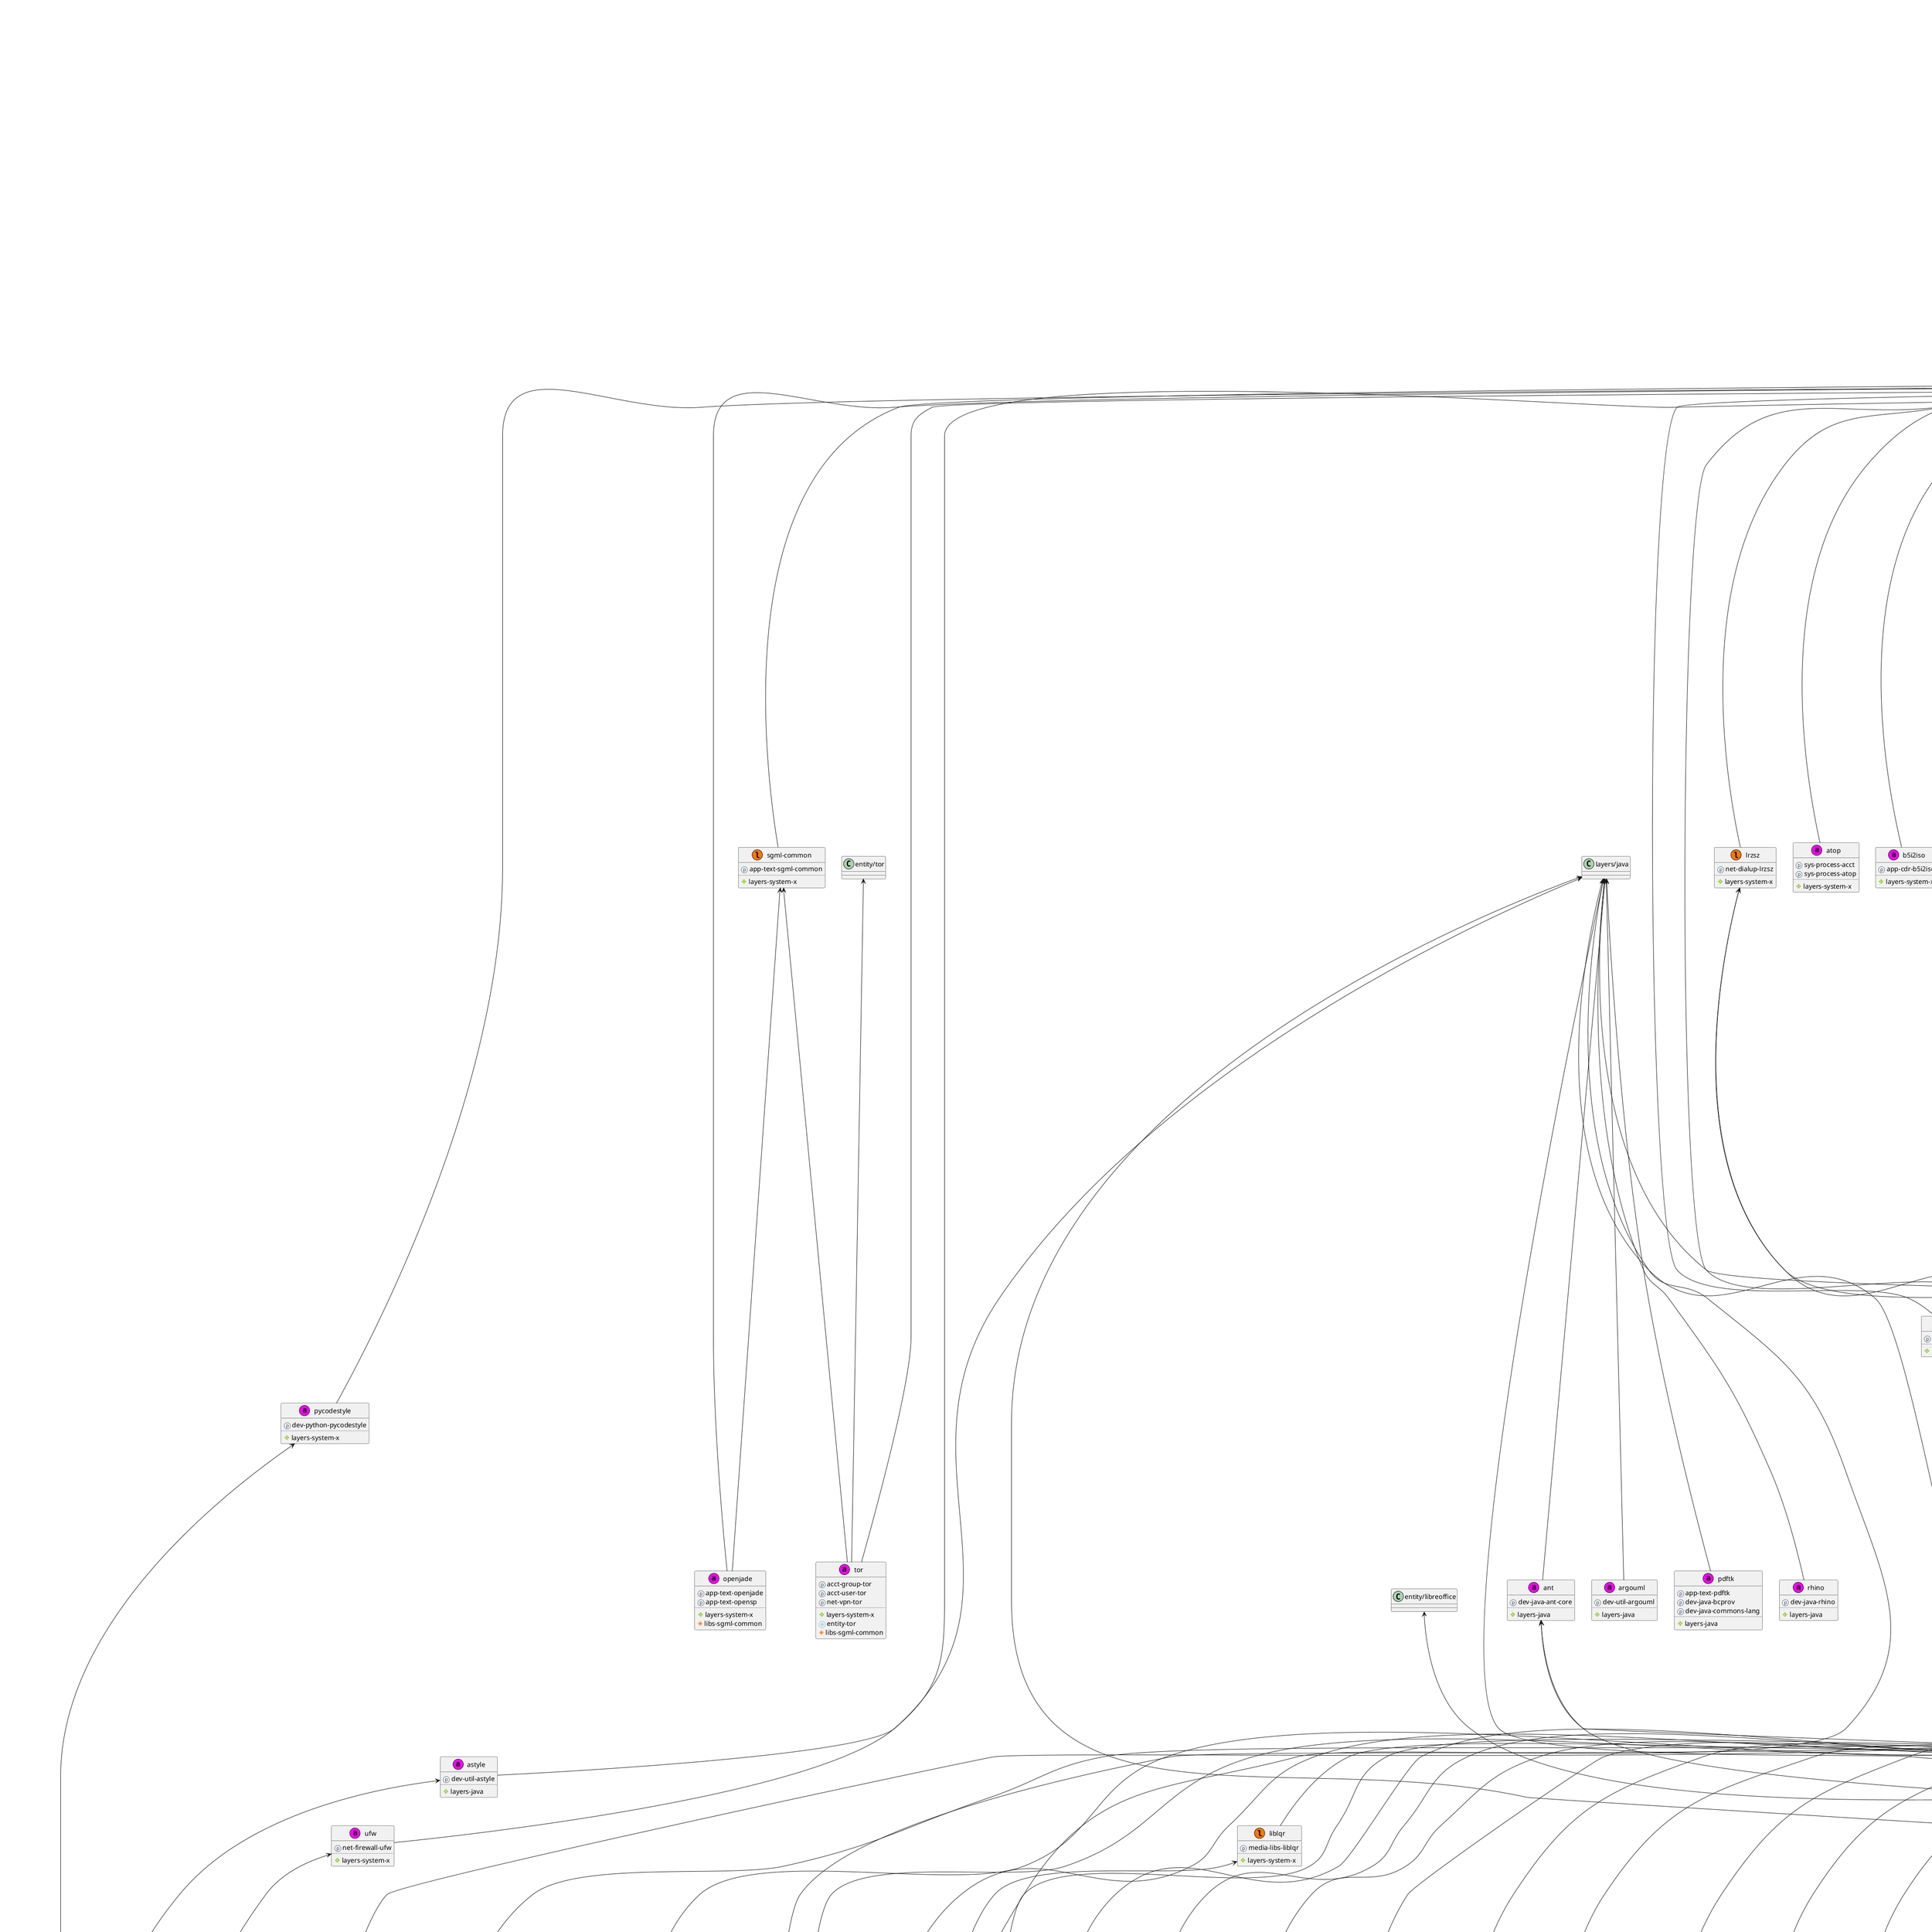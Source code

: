 @startuml

entity "loopup" as utils/loopup << (u,#4B0082) >> {
  <color:#DC7633><U+24E2></color> system-luet
}
entity "cascadia-code" as fonts/cascadia-code << (f,#48D1CC) >> {
  <color:#34495E><U+24DF></color> media-fonts-cascadia-code
..
  <color:#9ACD32><U+2756></color> layers-X
}
entity "fontawesome" as fonts/fontawesome << (f,#48D1CC) >> {
  <color:#34495E><U+24DF></color> media-fonts-fontawesome
..
  <color:#9ACD32><U+2756></color> layers-X
}
entity "font-cursor-misc" as fonts/font-cursor-misc << (f,#48D1CC) >> {
  <color:#34495E><U+24DF></color> media-fonts-font-cursor-misc
..
  <color:#9ACD32><U+2756></color> layers-X
}
entity "inconsolata" as fonts/inconsolata << (f,#48D1CC) >> {
  <color:#34495E><U+24DF></color> media-fonts-inconsolata
..
  <color:#9ACD32><U+2756></color> layers-X
}
entity "inconsolata-hellenic" as fonts/inconsolata-hellenic << (f,#48D1CC) >> {
  <color:#34495E><U+24DF></color> media-fonts-inconsolata-hellenic
..
  <color:#9ACD32><U+2756></color> layers-X
}
entity "jetbrains-mono" as fonts/jetbrains-mono << (f,#48D1CC) >> {
  <color:#34495E><U+24DF></color> media-fonts-jetbrains-mono
..
  <color:#9ACD32><U+2756></color> layers-X
}
entity "noto-cjk" as fonts/noto-cjk << (f,#48D1CC) >> {
  <color:#34495E><U+24DF></color> media-fonts-noto-cjk
..
  <color:#9ACD32><U+2756></color> layers-X
}
entity "noto-extra" as fonts/noto-extra << (f,#48D1CC) >> {
  <color:#34495E><U+24DF></color> media-fonts-noto
..
  <color:#9ACD32><U+2756></color> layers-X
}
entity "roboto" as fonts/roboto << (f,#48D1CC) >> {
  <color:#34495E><U+24DF></color> media-fonts-roboto
..
  <color:#9ACD32><U+2756></color> layers-X
}
entity "robotomono" as fonts/robotomono << (f,#48D1CC) >> {
  <color:#34495E><U+24DF></color> media-fonts-robotomono
..
  <color:#9ACD32><U+2756></color> layers-X
}
entity "robotoslab" as fonts/robotoslab << (f,#48D1CC) >> {
  <color:#34495E><U+24DF></color> media-fonts-robotoslab
..
  <color:#9ACD32><U+2756></color> layers-X
}
entity "stix-fonts" as fonts/stix-fonts << (f,#48D1CC) >> {
  <color:#34495E><U+24DF></color> media-fonts-stix-fonts
..
  <color:#9ACD32><U+2756></color> layers-X
}
entity "texcm-ttf" as fonts/texcm-ttf << (f,#48D1CC) >> {
  <color:#34495E><U+24DF></color> media-fonts-texcm-ttf
..
  <color:#9ACD32><U+2756></color> layers-X
}
entity "wqy-zenhei" as fonts/wqy-zenhei << (f,#48D1CC) >> {
  <color:#34495E><U+24DF></color> media-fonts-wqy-zenhei
..
  <color:#9ACD32><U+2756></color> layers-X
}
entity "wqy-microhei" as fonts/wqy-microhei << (f,#48D1CC) >> {
  <color:#34495E><U+24DF></color> media-fonts-wqy-microhei
..
  <color:#9ACD32><U+2756></color> layers-X
}
entity "fluid-soundfont" as fonts/fluid-soundfont << (f,#48D1CC) >> {
  <color:#34495E><U+24DF></color> media-sound-fluid-soundfont
..
  <color:#9ACD32><U+2756></color> layers-X
}
entity "analitza" as libs/analitza << (l,#FF7700) >> {
  <color:#34495E><U+24DF></color> kde-apps-analitza
..
  <color:#9ACD32><U+2756></color> layers-kde-common
}
entity "AOMediaCodecs" as libs/AOMediaCodecs << (l,#FF7700) >> {
  <color:#34495E><U+24DF></color> media-libs-libavif
  <color:#34495E><U+24DF></color> media-libs-svt-av1
..
  <color:#9ACD32><U+2756></color> layers-X
}
entity "aubio" as libs/aubio << (l,#FF7700) >> {
  <color:#34495E><U+24DF></color> media-libs-aubio
..
  <color:#9ACD32><U+2756></color> layers-X
}
entity "babl" as libs/babl << (l,#FF7700) >> {
  <color:#34495E><U+24DF></color> media-libs-babl
..
  <color:#9ACD32><U+2756></color> layers-X
}
entity "beautifulsoup4" as libs/beautifulsoup4 << (l,#FF7700) >> {
  <color:#34495E><U+24DF></color> dev-python-beautifulsoup4
  <color:#34495E><U+24DF></color> dev-python-soupsieve
..
  <color:#9ACD32><U+2756></color> layers-sys-fs
}
entity "breeze-plymouth" as libs/breeze-plymouth << (l,#FF7700) >> {
  <color:#34495E><U+24DF></color> kde-plasma-breeze-plymouth
..
  <color:#9ACD32><U+2756></color> layers-plasma
  <color:#FF00FF><U+25C9></color> apps-grub
}
entity "c-blosc" as libs/c-blosc << (l,#FF7700) >> {
  <color:#34495E><U+24DF></color> dev-libs-c-blosc
..
  <color:#9ACD32><U+2756></color> layers-qt
}
entity "cfitsio" as libs/cfitsio << (l,#FF7700) >> {
  <color:#34495E><U+24DF></color> sci-libs-cfitsio
..
  <color:#9ACD32><U+2756></color> layers-system-x
}
entity "chrome-binary-plugins" as libs/chrome-binary-plugins << (l,#FF7700) >> {
  <color:#34495E><U+24DF></color> www-plugins-chrome-binary-plugins
..
  <color:#9ACD32><U+2756></color> layers-X
}
entity "colorama" as libs/colorama << (l,#FF7700) >> {
  <color:#34495E><U+24DF></color> dev-python-colorama
..
  <color:#9ACD32><U+2756></color> layers-system-x
}
entity "compface" as libs/compface << (l,#FF7700) >> {
  <color:#34495E><U+24DF></color> media-libs-compface
..
  <color:#9ACD32><U+2756></color> layers-system-x
}
entity "cpp-httplib" as libs/cpp-httplib << (l,#FF7700) >> {
  <color:#34495E><U+24DF></color> dev-cpp-cpp-httplib
..
  <color:#9ACD32><U+2756></color> layers-X
}
entity "css-parser" as libs/css-parser << (l,#FF7700) >> {
  <color:#34495E><U+24DF></color> dev-python-css-parser
..
  <color:#9ACD32><U+2756></color> layers-system-x
}
entity "cssselect" as libs/cssselect << (l,#FF7700) >> {
  <color:#34495E><U+24DF></color> dev-python-cssselect
..
  <color:#9ACD32><U+2756></color> layers-system-x
}
entity "feedparser" as libs/feedparser << (l,#FF7700) >> {
  <color:#34495E><U+24DF></color> dev-python-feedparser
  <color:#34495E><U+24DF></color> dev-python-sgmllib3k
..
  <color:#9ACD32><U+2756></color> layers-system-x
}
entity "fltk" as libs/fltk << (l,#FF7700) >> {
  <color:#34495E><U+24DF></color> x11-libs-fltk
..
  <color:#9ACD32><U+2756></color> layers-X
}
entity "freeimage" as libs/freeimage << (l,#FF7700) >> {
  <color:#34495E><U+24DF></color> media-libs-freeimage
..
  <color:#9ACD32><U+2756></color> layers-X
}
entity "freeradius-client" as apps/freeradius-client << (a,#FF00FF) >> {
  <color:#34495E><U+24DF></color> net-dialup-freeradius-client
..
  <color:#9ACD32><U+2756></color> layers-system-x
}
entity "ftgl" as libs/ftgl << (l,#FF7700) >> {
  <color:#34495E><U+24DF></color> media-libs-ftgl
..
  <color:#9ACD32><U+2756></color> layers-X
}
entity "game-music-emu" as libs/game-music-emu << (l,#FF7700) >> {
  <color:#34495E><U+24DF></color> media-libs-game-music-emu
..
  <color:#9ACD32><U+2756></color> layers-system-x
}
entity "gavl" as libs/gavl << (l,#FF7700) >> {
  <color:#34495E><U+24DF></color> media-libs-gavl
..
  <color:#9ACD32><U+2756></color> layers-system-x
}
entity "gdl" as libs/gdl << (l,#FF7700) >> {
  <color:#34495E><U+24DF></color> dev-libs-gdl
..
  <color:#9ACD32><U+2756></color> layers-X
}
entity "gl2ps" as libs/gl2ps << (l,#FF7700) >> {
  <color:#34495E><U+24DF></color> x11-libs-gl2ps
..
  <color:#9ACD32><U+2756></color> layers-latex
}
entity "glfw" as libs/glfw << (l,#FF7700) >> {
  <color:#34495E><U+24DF></color> media-libs-glfw
..
  <color:#9ACD32><U+2756></color> layers-X
}
entity "gmime-2" as libs/gmime-2 << (l,#FF7700) >> {
  <color:#34495E><U+24DF></color> dev-libs-gmime:2.6
..
  <color:#9ACD32><U+2756></color> layers-system-x
}
entity "goocanvas" as libs/goocanvas << (l,#FF7700) >> {
  <color:#34495E><U+24DF></color> x11-libs-goocanvas
  <color:#34495E><U+24DF></color> dev-perl-GooCanvas2
  <color:#34495E><U+24DF></color> dev-perl-GooCanvas2-CairoTypes
..
  <color:#9ACD32><U+2756></color> layers-X
}
entity "gpm" as libs/gpm << (l,#FF7700) >> {
  <color:#34495E><U+24DF></color> sys-libs-gpm
..
  <color:#9ACD32><U+2756></color> layers-system-x
}
entity "gst-plugins-v4l2" as libs/gst-plugins-v4l2 << (l,#FF7700) >> {
  <color:#34495E><U+24DF></color> media-plugins-gst-plugins-v4l2
..
  <color:#9ACD32><U+2756></color> layers-X
}
entity "gtksourceviewmm" as libs/gtksourceviewmm << (l,#FF7700) >> {
  <color:#34495E><U+24DF></color> dev-cpp-gtksourceviewmm
..
  <color:#9ACD32><U+2756></color> layers-gnome-common
}
entity "gupnp-igd" as libs/gupnp-igd << (l,#FF7700) >> {
  <color:#34495E><U+24DF></color> net-libs-gupnp-igd
..
  <color:#9ACD32><U+2756></color> layers-gnome-common
}
entity "hidapi" as libs/hidapi << (l,#FF7700) >> {
  <color:#34495E><U+24DF></color> dev-libs-hidapi
..
  <color:#9ACD32><U+2756></color> layers-system-x
}
entity "id3lib" as libs/id3lib << (l,#FF7700) >> {
  <color:#34495E><U+24DF></color> media-libs-id3lib
..
  <color:#9ACD32><U+2756></color> layers-system-x
}
entity "iniparser" as libs/iniparser << (l,#FF7700) >> {
  <color:#34495E><U+24DF></color> dev-libs-iniparser
..
  <color:#9ACD32><U+2756></color> layers-system-x
}
entity "intel-mediasdk" as libs/intel-mediasdk << (l,#FF7700) >> {
  <color:#34495E><U+24DF></color> media-libs-gmmlib
  <color:#34495E><U+24DF></color> media-libs-intel-mediasdk
  <color:#34495E><U+24DF></color> media-libs-libva-intel-media-driver
..
  <color:#9ACD32><U+2756></color> layers-X
}
entity "IO-Tty" as libs/IO-Tty << (l,#FF7700) >> {
  <color:#34495E><U+24DF></color> dev-perl-IO-Tty
..
  <color:#9ACD32><U+2756></color> layers-system-x
}
entity "jbigkit" as libs/jbigkit << (l,#FF7700) >> {
  <color:#34495E><U+24DF></color> media-libs-jbigkit
..
  <color:#9ACD32><U+2756></color> layers-system-x
}
entity "ladspa-sdk" as libs/ladspa-sdk << (l,#FF7700) >> {
  <color:#34495E><U+24DF></color> media-libs-ladspa-sdk
..
  <color:#9ACD32><U+2756></color> layers-X
}
entity "leptonica" as libs/leptonica << (l,#FF7700) >> {
  <color:#34495E><U+24DF></color> media-libs-leptonica
..
  <color:#9ACD32><U+2756></color> layers-X
}
entity "lib3ds" as libs/lib3ds << (l,#FF7700) >> {
  <color:#34495E><U+24DF></color> media-libs-lib3ds
..
  <color:#9ACD32><U+2756></color> layers-system-x
}
entity "libbs2b" as libs/libbs2b << (l,#FF7700) >> {
  <color:#34495E><U+24DF></color> media-libs-libbs2b
..
  <color:#9ACD32><U+2756></color> layers-X
}
entity "libcerf" as libs/libcerf << (l,#FF7700) >> {
  <color:#34495E><U+24DF></color> sci-libs-libcerf
..
  <color:#9ACD32><U+2756></color> layers-system-x
}
entity "libchamplain" as libs/libchamplain << (l,#FF7700) >> {
  <color:#34495E><U+24DF></color> media-libs-libchamplain
..
  <color:#9ACD32><U+2756></color> layers-gnome-common
}
entity "libconfig" as libs/libconfig << (l,#FF7700) >> {
  <color:#34495E><U+24DF></color> dev-libs-libconfig
..
  <color:#9ACD32><U+2756></color> layers-system-x
}
entity "libdiscid" as libs/libdiscid << (l,#FF7700) >> {
  <color:#34495E><U+24DF></color> media-libs-libdiscid
..
  <color:#9ACD32><U+2756></color> layers-system-x
}
entity "libdispatch" as libs/libdispatch << (l,#FF7700) >> {
  <color:#34495E><U+24DF></color> dev-libs-libdispatch
..
  <color:#9ACD32><U+2756></color> layers-system-x
}
entity "libdvdcss" as libs/libdvdcss << (l,#FF7700) >> {
  <color:#34495E><U+24DF></color> media-libs-libdvdcss
..
  <color:#9ACD32><U+2756></color> layers-system-x
}
entity "libebur128" as libs/libebur128 << (l,#FF7700) >> {
  <color:#34495E><U+24DF></color> media-libs-libebur128
..
  <color:#9ACD32><U+2756></color> layers-X
}
entity "libemf" as libs/libemf << (l,#FF7700) >> {
  <color:#34495E><U+24DF></color> media-libs-libemf
..
  <color:#9ACD32><U+2756></color> layers-system-x
}
entity "libfame" as libs/libfame << (l,#FF7700) >> {
  <color:#34495E><U+24DF></color> media-libs-libfame
..
  <color:#9ACD32><U+2756></color> layers-system-x
}
entity "libgii" as libs/libgii << (l,#FF7700) >> {
  <color:#34495E><U+24DF></color> media-libs-libgii
  <color:#34495E><U+24DF></color> media-libs-libggi
..
  <color:#9ACD32><U+2756></color> layers-X
}
entity "libglade" as libs/libglade << (l,#FF7700) >> {
  <color:#34495E><U+24DF></color> gnome-base-libglade
..
  <color:#9ACD32><U+2756></color> layers-X
  <color:#FF7700><U+1F79B></color> libs-gtk2
}
entity "libharu" as libs/libharu << (l,#FF7700) >> {
  <color:#34495E><U+24DF></color> media-libs-libharu
..
  <color:#9ACD32><U+2756></color> layers-system-x
}
entity "libktorrent" as libs/libktorrent << (l,#FF7700) >> {
  <color:#34495E><U+24DF></color> net-libs-libktorrent
..
  <color:#9ACD32><U+2756></color> layers-kde-common
}
entity "liblo" as libs/liblo << (l,#FF7700) >> {
  <color:#34495E><U+24DF></color> media-libs-liblo
..
  <color:#9ACD32><U+2756></color> layers-system-x
}
entity "liblqr" as libs/liblqr << (l,#FF7700) >> {
  <color:#34495E><U+24DF></color> media-libs-liblqr
..
  <color:#9ACD32><U+2756></color> layers-system-x
}
entity "libmirage" as libs/libmirage << (l,#FF7700) >> {
  <color:#34495E><U+24DF></color> dev-libs-libmirage
..
  <color:#9ACD32><U+2756></color> layers-X
}
entity "libmp4v2" as libs/libmp4v2 << (l,#FF7700) >> {
  <color:#34495E><U+24DF></color> media-libs-libmp4v2
..
  <color:#9ACD32><U+2756></color> layers-X
}
entity "libntlm" as libs/libntlm << (l,#FF7700) >> {
  <color:#34495E><U+24DF></color> net-libs-libntlm
..
  <color:#9ACD32><U+2756></color> layers-system-x
}
entity "libopusenc" as libs/libopusenc << (l,#FF7700) >> {
  <color:#34495E><U+24DF></color> media-libs-libopusenc
..
  <color:#9ACD32><U+2756></color> layers-X
}
entity "libprojectm" as libs/libprojectm << (l,#FF7700) >> {
  <color:#34495E><U+24DF></color> media-libs-libprojectm
..
  <color:#9ACD32><U+2756></color> layers-X
}
entity "libsfml" as libs/libsfml << (l,#FF7700) >> {
  <color:#34495E><U+24DF></color> media-libs-libsfml
..
  <color:#9ACD32><U+2756></color> layers-X
}
entity "libshout" as libs/libshout << (l,#FF7700) >> {
  <color:#34495E><U+24DF></color> media-libs-libshout
..
  <color:#9ACD32><U+2756></color> layers-X
}
entity "libsidplay" as libs/libsidplay << (l,#FF7700) >> {
  <color:#34495E><U+24DF></color> media-libs-libsidplay
..
  <color:#9ACD32><U+2756></color> layers-system-x
}
entity "libsidplayfp" as libs/libsidplayfp << (l,#FF7700) >> {
  <color:#34495E><U+24DF></color> media-libs-libsidplayfp
..
  <color:#9ACD32><U+2756></color> layers-system-x
}
entity "libsoundtouch" as libs/libsoundtouch << (l,#FF7700) >> {
  <color:#34495E><U+24DF></color> dev-libs-libsoundtouch
..
  <color:#9ACD32><U+2756></color> layers-system-x
}
entity "libsrtp" as libs/libsrtp << (l,#FF7700) >> {
  <color:#34495E><U+24DF></color> net-libs-libsrtp
..
  <color:#9ACD32><U+2756></color> layers-X
}
entity "libutf8proc" as libs/libutf8proc << (l,#FF7700) >> {
  <color:#34495E><U+24DF></color> dev-libs-libutf8proc
..
  <color:#9ACD32><U+2756></color> layers-system-x
}
entity "libvisio" as libs/libvisio << (l,#FF7700) >> {
  <color:#34495E><U+24DF></color> media-libs-libvisio
..
  <color:#9ACD32><U+2756></color> layers-X
}
entity "libXaw3d" as libs/libXaw3d << (l,#FF7700) >> {
  <color:#34495E><U+24DF></color> x11-libs-libXaw3d
..
  <color:#9ACD32><U+2756></color> layers-X
}
entity "libxdg-basedir" as libs/libxdg-basedir << (l,#FF7700) >> {
  <color:#34495E><U+24DF></color> dev-libs-libxdg-basedir
..
  <color:#9ACD32><U+2756></color> layers-system-x
}
entity "libzen" as libs/libzen << (l,#FF7700) >> {
  <color:#34495E><U+24DF></color> media-libs-libzen
..
  <color:#9ACD32><U+2756></color> layers-system-x
}
entity "log4cplus" as libs/log4cplus << (l,#FF7700) >> {
  <color:#34495E><U+24DF></color> dev-libs-log4cplus
..
  <color:#9ACD32><U+2756></color> layers-qt
}
entity "lrzsz" as libs/lrzsz << (l,#FF7700) >> {
  <color:#34495E><U+24DF></color> net-dialup-lrzsz
..
  <color:#9ACD32><U+2756></color> layers-system-x
}
entity "lttng-ust-2_12" as libs/lttng-ust-2_12 << (l,#FF7700) >> {
  <color:#34495E><U+24DF></color> dev-util-lttng-ust
..
  <color:#9ACD32><U+2756></color> layers-sys-fs
}
entity "LuaBitOp" as libs/LuaBitOp << (l,#FF7700) >> {
  <color:#34495E><U+24DF></color> dev-lua-LuaBitOp
..
  <color:#9ACD32><U+2756></color> layers-sys-fs
}
entity "lv2" as libs/lv2 << (l,#FF7700) >> {
  <color:#34495E><U+24DF></color> dev-libs-lv2
..
  <color:#9ACD32><U+2756></color> layers-X
}
entity "lzip" as libs/lzip << (l,#FF7700) >> {
  <color:#34495E><U+24DF></color> app-arch-lzip
..
  <color:#9ACD32><U+2756></color> layers-system-x
}
entity "mac" as libs/mac << (l,#FF7700) >> {
  <color:#34495E><U+24DF></color> media-sound-mac
..
  <color:#9ACD32><U+2756></color> layers-X
}
entity "mathjax" as libs/mathjax << (l,#FF7700) >> {
  <color:#34495E><U+24DF></color> dev-libs-mathjax
..
  <color:#9ACD32><U+2756></color> layers-system-x
}
entity "mbedtls" as libs/mbedtls << (l,#FF7700) >> {
  <color:#34495E><U+24DF></color> net-libs-mbedtls
..
  <color:#9ACD32><U+2756></color> layers-system-x
}
entity "motif" as libs/motif << (l,#FF7700) >> {
  <color:#34495E><U+24DF></color> x11-libs-motif
..
  <color:#9ACD32><U+2756></color> layers-X
}
entity "mxml" as libs/mxml << (l,#FF7700) >> {
  <color:#34495E><U+24DF></color> dev-libs-mxml
..
  <color:#9ACD32><U+2756></color> layers-system-x
}
entity "nas" as libs/nas << (l,#FF7700) >> {
  <color:#34495E><U+24DF></color> media-libs-nas
..
  <color:#9ACD32><U+2756></color> layers-X
}
entity "Net-SNMP" as libs/Net-SNMP << (l,#FF7700) >> {
  <color:#34495E><U+24DF></color> dev-perl-Net-SNMP
  <color:#34495E><U+24DF></color> dev-perl-Crypt-DES
  <color:#34495E><U+24DF></color> dev-perl-Crypt-Rijndael
  <color:#34495E><U+24DF></color> dev-perl-Digest-SHA1
  <color:#34495E><U+24DF></color> virtual-perl-Digest
..
  <color:#9ACD32><U+2756></color> layers-system-x
}
entity "neXtaw" as libs/neXtaw << (l,#FF7700) >> {
  <color:#34495E><U+24DF></color> x11-libs-neXtaw
..
  <color:#9ACD32><U+2756></color> layers-X
}
entity "nlohmann_json" as libs/nlohmann_json << (l,#FF7700) >> {
  <color:#34495E><U+24DF></color> dev-cpp-nlohmann_json
..
  <color:#9ACD32><U+2756></color> layers-system-x
}
entity "oniguruma" as libs/oniguruma << (l,#FF7700) >> {
  <color:#34495E><U+24DF></color> dev-libs-oniguruma
..
  <color:#9ACD32><U+2756></color> layers-system-x
}
entity "ossp-uuid" as libs/ossp-uuid << (l,#FF7700) >> {
  <color:#34495E><U+24DF></color> dev-libs-ossp-uuid
..
  <color:#9ACD32><U+2756></color> layers-system-x
}
entity "pbr" as libs/pbr << (l,#FF7700) >> {
  <color:#34495E><U+24DF></color> dev-python-pbr
..
  <color:#9ACD32><U+2756></color> layers-system-x
}
entity "perl-Tk" as libs/perl-Tk << (l,#FF7700) >> {
  <color:#34495E><U+24DF></color> dev-perl-Tk
..
  <color:#9ACD32><U+2756></color> layers-X
}
entity "physfs" as libs/physfs << (l,#FF7700) >> {
  <color:#34495E><U+24DF></color> dev-games-physfs
..
  <color:#9ACD32><U+2756></color> layers-system-x
}
entity "portsmf" as libs/portsmf << (l,#FF7700) >> {
  <color:#34495E><U+24DF></color> media-libs-portsmf
..
  <color:#9ACD32><U+2756></color> layers-system-x
}
entity "ptex" as libs/ptex << (l,#FF7700) >> {
  <color:#34495E><U+24DF></color> media-libs-ptex
..
  <color:#9ACD32><U+2756></color> layers-qt
}
entity "pyproject-hooks" as libs/pyproject-hooks << (l,#FF7700) >> {
  <color:#34495E><U+24DF></color> dev-python-pyproject-hooks
..
  <color:#9ACD32><U+2756></color> layers-system-x
}
entity "python-msgpack" as libs/python-msgpack << (l,#FF7700) >> {
  <color:#34495E><U+24DF></color> dev-python-msgpack
..
  <color:#9ACD32><U+2756></color> layers-system-x
}
entity "python-protobuf" as libs/python-protobuf << (l,#FF7700) >> {
  <color:#34495E><U+24DF></color> dev-python-protobuf
..
  <color:#9ACD32><U+2756></color> layers-system-x
}
entity "qcustomplot" as libs/qcustomplot << (l,#FF7700) >> {
  <color:#34495E><U+24DF></color> dev-libs-qcustomplot
..
  <color:#9ACD32><U+2756></color> layers-qt
}
entity "qscintilla" as libs/qscintilla << (l,#FF7700) >> {
  <color:#34495E><U+24DF></color> x11-libs-qscintilla
..
  <color:#9ACD32><U+2756></color> layers-qt
}
entity "qscintilla-qt5" as libs/qscintilla-qt5 << (l,#FF7700) >> {
  <color:#34495E><U+24DF></color> x11-libs-qscintilla
..
  <color:#9ACD32><U+2756></color> layers-kde-kf5
}
entity "qtpy" as libs/qtpy << (l,#FF7700) >> {
  <color:#34495E><U+24DF></color> dev-python-pyside6
  <color:#34495E><U+24DF></color> dev-python-qtpy
  <color:#34495E><U+24DF></color> dev-python-shiboken6
..
  <color:#9ACD32><U+2756></color> layers-qt
  <color:#D4AC0D><U+24D3></color> development-gcc
}
entity "qxlsx" as libs/qxlsx << (l,#FF7700) >> {
  <color:#34495E><U+24DF></color> dev-libs-qxlsx
..
  <color:#9ACD32><U+2756></color> layers-qt
}
entity "random2" as libs/random2 << (l,#FF7700) >> {
  <color:#34495E><U+24DF></color> dev-python-random2
..
  <color:#9ACD32><U+2756></color> layers-system-x
}
entity "rapidjson" as libs/rapidjson << (l,#FF7700) >> {
  <color:#34495E><U+24DF></color> dev-libs-rapidjson
..
  <color:#9ACD32><U+2756></color> layers-system-x
}
entity "regex" as libs/regex << (l,#FF7700) >> {
  <color:#34495E><U+24DF></color> dev-python-regex
..
  <color:#9ACD32><U+2756></color> layers-system-x
}
entity "reportlab" as libs/reportlab << (l,#FF7700) >> {
  <color:#34495E><U+24DF></color> dev-python-reportlab
..
  <color:#9ACD32><U+2756></color> layers-X
}
entity "rnnoise" as apps/rnnoise << (a,#FF00FF) >> {
  <color:#34495E><U+24DF></color> media-libs-rnnoise
..
  <color:#9ACD32><U+2756></color> layers-system-x
}
entity "rtaudio" as libs/rtaudio << (l,#FF7700) >> {
  <color:#34495E><U+24DF></color> media-libs-rtaudio
..
  <color:#9ACD32><U+2756></color> layers-X
}
entity "rtmidi" as libs/rtmidi << (l,#FF7700) >> {
  <color:#34495E><U+24DF></color> media-libs-rtmidi
..
  <color:#9ACD32><U+2756></color> layers-X
}
entity "send2trash" as libs/send2trash << (l,#FF7700) >> {
  <color:#34495E><U+24DF></color> dev-python-send2trash
..
  <color:#9ACD32><U+2756></color> layers-system-x
}
entity "sgml-common" as libs/sgml-common << (l,#FF7700) >> {
  <color:#34495E><U+24DF></color> app-text-sgml-common
..
  <color:#9ACD32><U+2756></color> layers-system-x
}
entity "smpeg" as libs/smpeg << (l,#FF7700) >> {
  <color:#34495E><U+24DF></color> media-libs-smpeg
..
  <color:#9ACD32><U+2756></color> layers-X
}
entity "smpeg2" as libs/smpeg2 << (l,#FF7700) >> {
  <color:#34495E><U+24DF></color> media-libs-smpeg2
..
  <color:#9ACD32><U+2756></color> layers-X
}
entity "tbb" as libs/tbb << (l,#FF7700) >> {
  <color:#34495E><U+24DF></color> dev-cpp-tbb
  <color:#34495E><U+24DF></color> sys-apps-hwloc
..
  <color:#9ACD32><U+2756></color> layers-X
}
entity "Text-CSV" as libs/Text-CSV << (l,#FF7700) >> {
  <color:#34495E><U+24DF></color> dev-perl-Text-CSV
..
  <color:#9ACD32><U+2756></color> layers-X
}
entity "tinyxml2" as libs/tinyxml2 << (l,#FF7700) >> {
  <color:#34495E><U+24DF></color> dev-libs-tinyxml2
..
  <color:#9ACD32><U+2756></color> layers-system-x
}
entity "tree-sitter" as libs/tree-sitter << (l,#FF7700) >> {
  <color:#34495E><U+24DF></color> dev-libs-tree-sitter
  <color:#34495E><U+24DF></color> dev-libs-tree-sitter-bash
  <color:#34495E><U+24DF></color> dev-libs-tree-sitter-c
  <color:#34495E><U+24DF></color> dev-libs-tree-sitter-lua
  <color:#34495E><U+24DF></color> dev-libs-tree-sitter-markdown
  <color:#34495E><U+24DF></color> dev-libs-tree-sitter-python
  <color:#34495E><U+24DF></color> dev-libs-tree-sitter-query
  <color:#34495E><U+24DF></color> dev-libs-tree-sitter-vim
  <color:#34495E><U+24DF></color> dev-libs-tree-sitter-vimdoc
  <color:#34495E><U+24DF></color> dev-python-tree-sitter
..
  <color:#9ACD32><U+2756></color> layers-system-x
}
entity "twisted" as libs/twisted << (l,#FF7700) >> {
  <color:#34495E><U+24DF></color> dev-python-twisted
  <color:#34495E><U+24DF></color> dev-python-incremental
  <color:#34495E><U+24DF></color> dev-python-zope-interface
..
  <color:#9ACD32><U+2756></color> layers-X
}
entity "udis86" as libs/udis86 << (l,#FF7700) >> {
  <color:#34495E><U+24DF></color> dev-libs-udis86
..
  <color:#9ACD32><U+2756></color> layers-system-x
}
entity "uriparser" as libs/uriparser << (l,#FF7700) >> {
  <color:#34495E><U+24DF></color> dev-libs-uriparser
..
  <color:#9ACD32><U+2756></color> layers-system-x
}
entity "uthash" as libs/uthash << (l,#FF7700) >> {
  <color:#34495E><U+24DF></color> dev-libs-uthash
..
  <color:#9ACD32><U+2756></color> layers-system-x
}
entity "utfcpp" as libs/utfcpp << (l,#FF7700) >> {
  <color:#34495E><U+24DF></color> dev-libs-utfcpp
..
  <color:#9ACD32><U+2756></color> layers-system-x
}
entity "vamp-plugin-sdk" as libs/vamp-plugin-sdk << (l,#FF7700) >> {
  <color:#34495E><U+24DF></color> media-libs-vamp-plugin-sdk
..
  <color:#9ACD32><U+2756></color> layers-X
}
entity "vdf" as libs/vdf << (l,#FF7700) >> {
  <color:#34495E><U+24DF></color> dev-python-vdf
..
  <color:#9ACD32><U+2756></color> layers-system-x
}
entity "websocketpp" as libs/websocketpp << (l,#FF7700) >> {
  <color:#34495E><U+24DF></color> dev-cpp-websocketpp
..
  <color:#9ACD32><U+2756></color> layers-system-x
}
entity "python-deprecated" as libs/python-deprecated << (l,#FF7700) >> {
  <color:#34495E><U+24DF></color> dev-python-deprecated
  <color:#34495E><U+24DF></color> dev-python-wrapt
..
  <color:#9ACD32><U+2756></color> layers-system-x
}
entity "wxGTK" as libs/wxGTK << (l,#FF7700) >> {
  <color:#34495E><U+24DF></color> x11-libs-wxGTK
..
  <color:#9ACD32><U+2756></color> layers-gnome-common
}
entity "wxGTK-3_0-gtk3" as libs/wxGTK-3_0-gtk3 << (l,#FF7700) >> {
  <color:#34495E><U+24DF></color> x11-libs-wxGTK
..
  <color:#9ACD32><U+2756></color> layers-gnome-common
}
entity "xsimd" as libs/xsimd << (l,#FF7700) >> {
  <color:#34495E><U+24DF></color> dev-cpp-xsimd
..
  <color:#9ACD32><U+2756></color> layers-system-x
}
entity "zimg" as libs/zimg << (l,#FF7700) >> {
  <color:#34495E><U+24DF></color> media-libs-zimg
..
  <color:#9ACD32><U+2756></color> layers-system-x
}
entity "zita-convolver" as libs/zita-convolver << (l,#FF7700) >> {
  <color:#34495E><U+24DF></color> media-libs-zita-convolver
..
  <color:#9ACD32><U+2756></color> layers-X
}
entity "zstandard" as libs/zstandard << (l,#FF7700) >> {
  <color:#34495E><U+24DF></color> dev-python-zstandard
..
  <color:#9ACD32><U+2756></color> layers-sys-fs
}
entity "alacritty" as apps/alacritty << (a,#FF00FF) >> {
  <color:#34495E><U+24DF></color> x11-terms-alacritty
..
  <color:#9ACD32><U+2756></color> layers-X
}
entity "alligator" as apps/alligator << (a,#FF00FF) >> {
  <color:#34495E><U+24DF></color> net-news-alligator
..
  <color:#9ACD32><U+2756></color> layers-kde-common
}
entity "amarok" as apps/amarok << (a,#FF00FF) >> {
  <color:#34495E><U+24DF></color> media-sound-amarok
..
  <color:#9ACD32><U+2756></color> layers-kde-kf5
}
entity "amberol" as apps/amberol << (a,#FF00FF) >> {
  <color:#9ACD32><U+2756></color> layers-gnome-common
}
entity "android-tools" as apps/android-tools << (a,#FF00FF) >> {
  <color:#34495E><U+24DF></color> dev-util-android-tools
  <color:#34495E><U+24DF></color> dev-util-android-udev-rules
..
  <color:#9ACD32><U+2756></color> layers-X
  <color:#5DADE2><U+24D4></color> entity-android
}
entity "ant" as apps/ant << (a,#FF00FF) >> {
  <color:#34495E><U+24DF></color> dev-java-ant-core
..
  <color:#9ACD32><U+2756></color> layers-java
}
entity "astyle" as apps/astyle << (a,#FF00FF) >> {
  <color:#34495E><U+24DF></color> dev-util-astyle
..
  <color:#9ACD32><U+2756></color> layers-java
}
entity "apcupsd" as apps/apcupsd << (a,#FF00FF) >> {
  <color:#34495E><U+24DF></color> sys-power-apcupsd
..
  <color:#9ACD32><U+2756></color> layers-X
}
entity "argouml" as apps/argouml << (a,#FF00FF) >> {
  <color:#34495E><U+24DF></color> dev-util-argouml
..
  <color:#9ACD32><U+2756></color> layers-java
}
entity "argyllcms" as apps/argyllcms << (a,#FF00FF) >> {
  <color:#34495E><U+24DF></color> media-gfx-argyllcms
..
  <color:#9ACD32><U+2756></color> layers-X
}
entity "atop" as apps/atop << (a,#FF00FF) >> {
  <color:#34495E><U+24DF></color> sys-process-acct
  <color:#34495E><U+24DF></color> sys-process-atop
..
  <color:#9ACD32><U+2756></color> layers-system-x
}
entity "b5i2iso" as apps/b5i2iso << (a,#FF00FF) >> {
  <color:#34495E><U+24DF></color> app-cdr-b5i2iso
..
  <color:#9ACD32><U+2756></color> layers-system-x
}
entity "badwolf" as apps/badwolf << (a,#FF00FF) >> {
  <color:#34495E><U+24DF></color> www-client-badwolf
..
  <color:#9ACD32><U+2756></color> layers-gnome-common
}
entity "bashtop" as apps/bashtop << (a,#FF00FF) >> {
  <color:#34495E><U+24DF></color> sys-process-bashtop
..
  <color:#9ACD32><U+2756></color> layers-system-x
}
entity "bchunk" as apps/bchunk << (a,#FF00FF) >> {
  <color:#34495E><U+24DF></color> app-cdr-bchunk
..
  <color:#9ACD32><U+2756></color> layers-system-x
}
entity "billardgl" as apps/billardgl << (a,#FF00FF) >> {
  <color:#34495E><U+24DF></color> games-sports-billardgl
..
  <color:#9ACD32><U+2756></color> layers-X
}
entity "bind-tools" as apps/bind-tools << (a,#FF00FF) >> {
  <color:#34495E><U+24DF></color> net-dns-bind-tools
  <color:#34495E><U+24DF></color> net-dns-bind
..
  <color:#9ACD32><U+2756></color> layers-sys-fs
  <color:#5DADE2><U+24D4></color> entity-named
}
entity "bin2iso" as apps/bin2iso << (a,#FF00FF) >> {
  <color:#34495E><U+24DF></color> app-cdr-bin2iso
..
  <color:#9ACD32><U+2756></color> layers-system-x
}
entity "bleachbit" as apps/bleachbit << (a,#FF00FF) >> {
  <color:#34495E><U+24DF></color> sys-apps-bleachbit
..
  <color:#9ACD32><U+2756></color> layers-X
}
entity "bluefish" as apps/bluefish << (a,#FF00FF) >> {
  <color:#34495E><U+24DF></color> app-editors-bluefish
..
  <color:#9ACD32><U+2756></color> layers-X
}
entity "bottom" as apps/bottom << (a,#FF00FF) >> {
  <color:#34495E><U+24DF></color> sys-process-bottom
..
  <color:#9ACD32><U+2756></color> layers-system-x
}
entity "brasero" as apps/brasero << (a,#FF00FF) >> {
  <color:#34495E><U+24DF></color> app-cdr-brasero
..
  <color:#9ACD32><U+2756></color> layers-gnome-common
}
entity "brave" as apps/brave << (a,#FF00FF) >> {
  <color:#34495E><U+24DF></color> dev-libs-libpthread-stubs
  <color:#34495E><U+24DF></color> www-client-brave-bin
..
  <color:#9ACD32><U+2756></color> layers-gnome-common
}
entity "brother-dcp1610w-bin" as apps/brother-dcp1610w-bin << (a,#FF00FF) >> {
  <color:#34495E><U+24DF></color> net-print-brother-dcp1610w-bin
..
  <color:#9ACD32><U+2756></color> layers-X
}
entity "brother-scan4-bin" as apps/brother-scan4-bin << (a,#FF00FF) >> {
  <color:#34495E><U+24DF></color> media-gfx-brother-scan4-bin
..
  <color:#9ACD32><U+2756></color> layers-X
}
entity "cartridges" as apps/cartridges << (a,#FF00FF) >> {
  <color:#34495E><U+24DF></color> games-util-cartridges
..
  <color:#9ACD32><U+2756></color> layers-gnome-common
}
entity "ccd2iso" as apps/ccd2iso << (a,#FF00FF) >> {
  <color:#34495E><U+24DF></color> app-cdr-ccd2iso
..
  <color:#9ACD32><U+2756></color> layers-system-x
}
entity "celestia" as apps/celestia << (a,#FF00FF) >> {
  <color:#34495E><U+24DF></color> sci-astronomy-celestia
..
  <color:#9ACD32><U+2756></color> layers-qt
}
entity "clamav" as apps/clamav << (a,#FF00FF) >> {
  <color:#34495E><U+24DF></color> app-antivirus-clamav
..
  <color:#9ACD32><U+2756></color> layers-X
  <color:#5DADE2><U+24D4></color> entity-clamav
}
entity "cmatrix" as apps/cmatrix << (a,#FF00FF) >> {
  <color:#34495E><U+24DF></color> app-misc-cmatrix
..
  <color:#9ACD32><U+2756></color> layers-X
}
entity "colord-kde" as apps/colord-kde << (a,#FF00FF) >> {
  <color:#34495E><U+24DF></color> kde-misc-colord-kde
..
  <color:#9ACD32><U+2756></color> layers-plasma
}
entity "converseen" as apps/converseen << (a,#FF00FF) >> {
  <color:#34495E><U+24DF></color> media-gfx-converseen
..
  <color:#9ACD32><U+2756></color> layers-qt
}
entity "cool-retro-term" as apps/cool-retro-term << (a,#FF00FF) >> {
  <color:#34495E><U+24DF></color> x11-terms-cool-retro-term
..
  <color:#9ACD32><U+2756></color> layers-qt
}
entity "coquillo" as apps/coquillo << (a,#FF00FF) >> {
  <color:#34495E><U+24DF></color> media-sound-coquillo
..
  <color:#9ACD32><U+2756></color> layers-kde-kf5
}
entity "cuetools" as apps/cuetools << (a,#FF00FF) >> {
  <color:#34495E><U+24DF></color> app-cdr-cuetools
..
  <color:#9ACD32><U+2756></color> layers-system-x
}
entity "curses-hexedit" as apps/curses-hexedit << (a,#FF00FF) >> {
  <color:#34495E><U+24DF></color> app-editors-curses-hexedit
..
  <color:#9ACD32><U+2756></color> layers-system-x
}
entity "dcraw" as apps/dcraw << (a,#FF00FF) >> {
  <color:#34495E><U+24DF></color> media-gfx-dcraw
..
  <color:#9ACD32><U+2756></color> layers-X
}
entity "designer" as apps/designer << (a,#FF00FF) >> {
  <color:#34495E><U+24DF></color> dev-qt-designer
..
  <color:#9ACD32><U+2756></color> layers-kde-kf5
}
entity "diffpdf" as apps/diffpdf << (a,#FF00FF) >> {
  <color:#34495E><U+24DF></color> app-text-diffpdf
..
  <color:#9ACD32><U+2756></color> layers-kde-kf5
}
entity "diffuse" as apps/diffuse << (a,#FF00FF) >> {
  <color:#34495E><U+24DF></color> dev-util-diffuse
..
  <color:#9ACD32><U+2756></color> layers-X
}
entity "distrobox" as apps/distrobox << (a,#FF00FF) >> {
  <color:#34495E><U+24DF></color> app-containers-distrobox
..
  null container-docker
}
entity "dolphin-plugins-git" as apps/dolphin-plugins-git << (a,#FF00FF) >> {
  <color:#34495E><U+24DF></color> kde-apps-dolphin-plugins-git
..
  <color:#9ACD32><U+2756></color> layers-kde-apps-minimal
}
entity "dotnet-common" as apps/dotnet-common << (a,#FF00FF) >> {
  <color:#34495E><U+24DF></color> app-eselect-eselect-dotnet
  <color:#34495E><U+24DF></color> dev-dotnet-dotnet-runtime-nugets
..
  <color:#9ACD32><U+2756></color> layers-sys-fs
}
entity "dotnet-runtime-nugets-8" as apps/dotnet-runtime-nugets-8 << (a,#FF00FF) >> {
  <color:#34495E><U+24DF></color> dev-dotnet-dotnet-runtime-nugets
..
  <color:#9ACD32><U+2756></color> layers-sys-fs
}
entity "drawio-desktop-bin" as apps/drawio-desktop-bin << (a,#FF00FF) >> {
  <color:#34495E><U+24DF></color> app-office-drawio-desktop-bin
..
  <color:#9ACD32><U+2756></color> layers-X
}
entity "dtach" as apps/dtach << (a,#FF00FF) >> {
  <color:#34495E><U+24DF></color> app-misc-dtach
..
  <color:#9ACD32><U+2756></color> layers-system-x
}
entity "dvdauthor" as apps/dvdauthor << (a,#FF00FF) >> {
  <color:#34495E><U+24DF></color> media-video-dvdauthor
..
  <color:#9ACD32><U+2756></color> layers-X
}
entity "edid-tools" as apps/edid-tools << (a,#FF00FF) >> {
  <color:#34495E><U+24DF></color> x11-misc-read-edid
  <color:#34495E><U+24DF></color> sys-apps-edid-decode
  <color:#34495E><U+24DF></color> sys-apps-edid-fixdim
  <color:#34495E><U+24DF></color> dev-libs-libx86
..
  <color:#9ACD32><U+2756></color> layers-system-x
}
entity "elisa" as apps/elisa << (a,#FF00FF) >> {
  <color:#34495E><U+24DF></color> media-sound-elisa
..
  <color:#9ACD32><U+2756></color> layers-kde-common
  <color:#FF00FF><U+25C9></color> apps-vlc
}
entity "Email-Outlook-Message" as apps/Email-Outlook-Message << (a,#FF00FF) >> {
  <color:#34495E><U+24DF></color> dev-perl-B-Hooks-OP-Check
  <color:#34495E><U+24DF></color> dev-perl-bareword-filehandles
  <color:#34495E><U+24DF></color> dev-perl-Email-Abstract
  <color:#34495E><U+24DF></color> dev-perl-Email-Address-XS
  <color:#34495E><U+24DF></color> dev-perl-Email-Date-Format
  <color:#34495E><U+24DF></color> dev-perl-Email-FolderType
  <color:#34495E><U+24DF></color> dev-perl-Email-LocalDelivery
  <color:#34495E><U+24DF></color> dev-perl-Email-MIME
  <color:#34495E><U+24DF></color> dev-perl-Email-MIME-ContentType
  <color:#34495E><U+24DF></color> dev-perl-Email-MIME-Encodings
  <color:#34495E><U+24DF></color> dev-perl-Email-MessageID
  <color:#34495E><U+24DF></color> dev-perl-Email-Outlook-Message
  <color:#34495E><U+24DF></color> dev-perl-Email-Sender
  <color:#34495E><U+24DF></color> dev-perl-Email-Simple
  <color:#34495E><U+24DF></color> dev-perl-File-Path-Expand
  <color:#34495E><U+24DF></color> dev-perl-indirect
  <color:#34495E><U+24DF></color> dev-perl-IO-All
  <color:#34495E><U+24DF></color> dev-perl-MIME-Types
  <color:#34495E><U+24DF></color> dev-perl-Module-Pluggable
  <color:#34495E><U+24DF></color> dev-perl-MooX-Types-MooseLike
  <color:#34495E><U+24DF></color> dev-perl-Throwable
  <color:#34495E><U+24DF></color> dev-perl-multidimensional
  <color:#34495E><U+24DF></color> dev-perl-strictures
  <color:#34495E><U+24DF></color> virtual-perl-Socket
  <color:#34495E><U+24DF></color> virtual-perl-if
..
  <color:#9ACD32><U+2756></color> layers-perl-libs
}
entity "erlang" as apps/erlang << (a,#FF00FF) >> {
  <color:#34495E><U+24DF></color> dev-lang-erlang
..
  <color:#9ACD32><U+2756></color> layers-X
  <color:#5DADE2><U+24D4></color> entity-epmd
}
entity "epiphany" as apps/epiphany << (a,#FF00FF) >> {
  <color:#34495E><U+24DF></color> www-client-epiphany
..
  <color:#9ACD32><U+2756></color> layers-gnome-common
}
entity "epson-inkjet-printer-escpr" as apps/epson-inkjet-printer-escpr << (a,#FF00FF) >> {
  <color:#34495E><U+24DF></color> net-print-epson-inkjet-printer-escpr
..
  <color:#9ACD32><U+2756></color> layers-X
}
entity "epstool" as apps/epstool << (a,#FF00FF) >> {
  <color:#34495E><U+24DF></color> app-text-epstool
..
  <color:#9ACD32><U+2756></color> layers-X
}
entity "eselect-emacs" as apps/eselect-emacs << (a,#FF00FF) >> {
  <color:#34495E><U+24DF></color> app-eselect-eselect-ctags
  <color:#34495E><U+24DF></color> app-eselect-eselect-emacs
..
  <color:#9ACD32><U+2756></color> layers-system-x
}
entity "ext4magic" as apps/ext4magic << (a,#FF00FF) >> {
  <color:#34495E><U+24DF></color> sys-fs-ext4magic
..
  <color:#9ACD32><U+2756></color> layers-system-x
}
entity "extundelete" as apps/extundelete << (a,#FF00FF) >> {
  <color:#34495E><U+24DF></color> sys-fs-extundelete
..
  <color:#9ACD32><U+2756></color> layers-system-x
}
entity "ffmpeg-chromium" as libs/ffmpeg-chromium << (l,#FF7700) >> {
  <color:#34495E><U+24DF></color> media-video-ffmpeg-chromium
..
  <color:#9ACD32><U+2756></color> layers-X
}
entity "ffmpegthumbs" as apps/ffmpegthumbs << (a,#FF00FF) >> {
  <color:#34495E><U+24DF></color> kde-apps-ffmpegthumbs
..
  <color:#9ACD32><U+2756></color> layers-kde-apps-minimal
}
entity "fig2dev" as apps/fig2dev << (a,#FF00FF) >> {
  <color:#34495E><U+24DF></color> media-gfx-fig2dev
..
  <color:#9ACD32><U+2756></color> layers-X
}
entity "filelight" as apps/filelight << (a,#FF00FF) >> {
  <color:#34495E><U+24DF></color> kde-apps-filelight
..
  <color:#9ACD32><U+2756></color> layers-kde-common
}
entity "firejail" as apps/firejail << (a,#FF00FF) >> {
  <color:#34495E><U+24DF></color> sys-apps-firejail
..
  <color:#9ACD32><U+2756></color> layers-X
}
entity "fish" as apps/fish << (a,#FF00FF) >> {
  <color:#34495E><U+24DF></color> app-shells-fish
..
  <color:#9ACD32><U+2756></color> layers-system-x
}
entity "flam3" as apps/flam3 << (a,#FF00FF) >> {
  <color:#34495E><U+24DF></color> media-gfx-flam3
..
  <color:#9ACD32><U+2756></color> layers-X
}
entity "flameshot" as apps/flameshot << (a,#FF00FF) >> {
  <color:#34495E><U+24DF></color> media-gfx-flameshot
..
  <color:#9ACD32><U+2756></color> layers-kde-kf5
}
entity "foliate" as apps/foliate << (a,#FF00FF) >> {
  <color:#34495E><U+24DF></color> app-text-foliate
..
  <color:#9ACD32><U+2756></color> layers-gnome
}
entity "fontforge" as apps/fontforge << (a,#FF00FF) >> {
  <color:#34495E><U+24DF></color> media-libs-media-libs/libuninameslist
  <color:#34495E><U+24DF></color> media-gfx-fontforge
..
  <color:#9ACD32><U+2756></color> layers-X
}
entity "foobillard" as apps/foobillard << (a,#FF00FF) >> {
  <color:#34495E><U+24DF></color> games-sports-foobillard
..
  <color:#9ACD32><U+2756></color> layers-X
}
entity "fooyin" as apps/fooyin << (a,#FF00FF) >> {
  <color:#34495E><U+24DF></color> dev-libs-kdsingleapplication
  <color:#34495E><U+24DF></color> media-sound-fooyin
..
  <color:#9ACD32><U+2756></color> layers-qt
  <color:#FF7700><U+1F79B></color> libs-libebur128
}
entity "fpc" as apps/fpc << (a,#FF00FF) >> {
  <color:#34495E><U+24DF></color> dev-lang-fpc
..
  <color:#9ACD32><U+2756></color> layers-system-x
}
entity "fping" as apps/fping << (a,#FF00FF) >> {
  <color:#34495E><U+24DF></color> net-analyzer-fping
..
  <color:#9ACD32><U+2756></color> layers-sys-fs
}
entity "fraqtive" as apps/fraqtive << (a,#FF00FF) >> {
  <color:#34495E><U+24DF></color> x11-misc-fraqtive
..
  <color:#9ACD32><U+2756></color> layers-kde-kf5
}
entity "freeoffice" as apps/freeoffice << (a,#FF00FF) >> {
  <color:#34495E><U+24DF></color> app-office-freeoffice
..
  <color:#9ACD32><U+2756></color> layers-X
}
entity "galaxy" as apps/galaxy << (a,#FF00FF) >> {
  <color:#34495E><U+24DF></color> sci-astronomy-galaxy
..
  <color:#9ACD32><U+2756></color> layers-X
}
entity "gaupol" as apps/gaupol << (a,#FF00FF) >> {
  <color:#34495E><U+24DF></color> media-video-gaupol
..
  <color:#9ACD32><U+2756></color> layers-gnome-common
}
entity "geany" as apps/geany << (a,#FF00FF) >> {
  <color:#34495E><U+24DF></color> dev-util-geany
..
  <color:#9ACD32><U+2756></color> layers-gnome-common
}
entity "geeqie" as apps/geeqie << (a,#FF00FF) >> {
  <color:#34495E><U+24DF></color> media-gfx-geeqie
  <color:#34495E><U+24DF></color> dev-perl-File-Slurp
  <color:#34495E><U+24DF></color> dev-util-xxdi
..
  <color:#9ACD32><U+2756></color> layers-gnome-common
}
entity "ghostwriter" as apps/ghostwriter << (a,#FF00FF) >> {
  <color:#34495E><U+24DF></color> app-editors-ghostwriter
..
  <color:#9ACD32><U+2756></color> layers-kde-common
}
entity "gitkraken" as apps/gitkraken << (a,#FF00FF) >> {
  <color:#34495E><U+24DF></color> dev-vcs-gitkraken
  <color:#34495E><U+24DF></color> app-misc-trash-cli
..
  <color:#9ACD32><U+2756></color> layers-X
}
entity "gmtp" as apps/gmtp << (a,#FF00FF) >> {
  <color:#34495E><U+24DF></color> media-sound-gmtp
..
  <color:#9ACD32><U+2756></color> layers-X
}
entity "gnofract4d" as apps/gnofract4d << (a,#FF00FF) >> {
  <color:#34495E><U+24DF></color> media-gfx-gnofract4d
..
  <color:#9ACD32><U+2756></color> layers-X
}
entity "gnome-shell-frippery" as apps/gnome-shell-frippery << (a,#FF00FF) >> {
  <color:#34495E><U+24DF></color> gnome-extra-gnome-shell-frippery
..
  <color:#9ACD32><U+2756></color> layers-gnome
}
entity "gnome-tweaks" as apps/gnome-tweaks << (a,#FF00FF) >> {
  <color:#34495E><U+24DF></color> gnome-extra-gnome-tweaks
..
  <color:#9ACD32><U+2756></color> layers-gnome
}
entity "gnumeric" as apps/gnumeric << (a,#FF00FF) >> {
  <color:#34495E><U+24DF></color> app-office-gnumeric
..
  <color:#9ACD32><U+2756></color> layers-gnome-common
}
entity "go" as apps/go << (a,#FF00FF) >> {
  <color:#34495E><U+24DF></color> dev-lang-go
  <color:#34495E><U+24DF></color> dev-lang-go-bootstrap
..
  <color:#9ACD32><U+2756></color> layers-system-x
}
entity "google-chrome" as apps/google-chrome << (a,#FF00FF) >> {
  <color:#34495E><U+24DF></color> www-client-google-chrome
..
  <color:#9ACD32><U+2756></color> layers-X
}
entity "grub-btrfs" as apps/grub-btrfs << (a,#FF00FF) >> {
  <color:#34495E><U+24DF></color> app-backup-grub-btrfs
  <color:#34495E><U+24DF></color> sys-fs-inotify-tools
..
  <color:#FF00FF><U+25C9></color> apps-grub
}
entity "gsmartcontrol" as apps/gsmartcontrol << (a,#FF00FF) >> {
  <color:#34495E><U+24DF></color> sys-apps-gsmartcontrol
..
  <color:#9ACD32><U+2756></color> layers-X
}
entity "gtk-sunlight" as apps/gtk-sunlight << (a,#FF00FF) >> {
  <color:#34495E><U+24DF></color> app-misc-gtk-sunlight
..
  <color:#9ACD32><U+2756></color> layers-X
}
entity "gtkspell" as apps/gtkspell << (a,#FF00FF) >> {
  <color:#34495E><U+24DF></color> app-text-gtkspell
..
  <color:#9ACD32><U+2756></color> layers-X
}
entity "guvcview" as apps/guvcview << (a,#FF00FF) >> {
  <color:#34495E><U+24DF></color> media-video-guvcview
..
  <color:#9ACD32><U+2756></color> layers-X
}
entity "hardinfo" as apps/hardinfo << (a,#FF00FF) >> {
  <color:#34495E><U+24DF></color> app-admin-hardinfo
..
  <color:#9ACD32><U+2756></color> layers-X
}
entity "hddtemp" as apps/hddtemp << (a,#FF00FF) >> {
  <color:#34495E><U+24DF></color> app-admin-hddtemp
..
  <color:#9ACD32><U+2756></color> layers-system-x
}
entity "htop" as apps/htop << (a,#FF00FF) >> {
  <color:#34495E><U+24DF></color> sys-process-htop
..
  <color:#9ACD32><U+2756></color> layers-system-x
}
entity "httrack" as apps/httrack << (a,#FF00FF) >> {
  <color:#34495E><U+24DF></color> www-client-httrack
..
  <color:#9ACD32><U+2756></color> layers-system-x
}
entity "hwinfo" as apps/hwinfo << (a,#FF00FF) >> {
  <color:#34495E><U+24DF></color> sys-apps-hwinfo
  <color:#34495E><U+24DF></color> dev-libs-libx86emu
..
  <color:#9ACD32><U+2756></color> layers-system-x
}
entity "iat" as apps/iat << (a,#FF00FF) >> {
  <color:#34495E><U+24DF></color> app-cdr-iat
..
  <color:#9ACD32><U+2756></color> layers-system-x
}
entity "i2c-tools" as apps/i2c-tools << (a,#FF00FF) >> {
  <color:#34495E><U+24DF></color> sys-apps-i2c-tools
..
  <color:#9ACD32><U+2756></color> layers-system-x
}
entity "icoutils" as apps/icoutils << (a,#FF00FF) >> {
  <color:#34495E><U+24DF></color> media-gfx-icoutils
..
  <color:#9ACD32><U+2756></color> layers-X
}
entity "imwheel" as apps/imwheel << (a,#FF00FF) >> {
  <color:#34495E><U+24DF></color> x11-misc-imwheel
..
  <color:#9ACD32><U+2756></color> layers-X
}
entity "iptraf-ng" as apps/iptraf-ng << (a,#FF00FF) >> {
  <color:#34495E><U+24DF></color> net-analyzer-iptraf-ng
..
  <color:#9ACD32><U+2756></color> layers-system-x
}
entity "joe" as apps/joe << (a,#FF00FF) >> {
  <color:#34495E><U+24DF></color> app-editors-joe
..
  <color:#9ACD32><U+2756></color> layers-system-x
}
entity "kapptemplate" as apps/kapptemplate << (a,#FF00FF) >> {
  <color:#34495E><U+24DF></color> kde-apps-kapptemplate
..
  <color:#9ACD32><U+2756></color> layers-kde-common
}
entity "kate" as apps/kate << (a,#FF00FF) >> {
  <color:#34495E><U+24DF></color> kde-apps-kate
  <color:#34495E><U+24DF></color> kde-apps-kate-addons
..
  <color:#9ACD32><U+2756></color> layers-kde-apps-minimal
}
entity "kcharselect" as apps/kcharselect << (a,#FF00FF) >> {
  <color:#34495E><U+24DF></color> kde-apps-kcharselect
..
  <color:#9ACD32><U+2756></color> layers-kde-common
}
entity "kchmviewer" as apps/kchmviewer << (a,#FF00FF) >> {
  <color:#34495E><U+24DF></color> app-text-kchmviewer
..
  <color:#9ACD32><U+2756></color> layers-qt
}
entity "kcolorchooser" as apps/kcolorchooser << (a,#FF00FF) >> {
  <color:#34495E><U+24DF></color> kde-apps-kcolorchooser
..
  <color:#9ACD32><U+2756></color> layers-kde-common
}
entity "kdiff3" as apps/kdiff3 << (a,#FF00FF) >> {
  <color:#34495E><U+24DF></color> kde-misc-kdiff3
..
  <color:#9ACD32><U+2756></color> layers-kde-common
}
entity "kdocker" as apps/kdocker << (a,#FF00FF) >> {
  <color:#34495E><U+24DF></color> x11-misc-kdocker
..
  <color:#9ACD32><U+2756></color> layers-kde-kf5
}
entity "keepassxc" as apps/keepassxc << (a,#FF00FF) >> {
  <color:#34495E><U+24DF></color> app-admin-keepassxc
  <color:#34495E><U+24DF></color> dev-libs-botan
  <color:#34495E><U+24DF></color> sec-keys-openpgp-keys-botan
..
  <color:#9ACD32><U+2756></color> layers-kde-kf5
}
entity "kgpg" as apps/kgpg << (a,#FF00FF) >> {
  <color:#34495E><U+24DF></color> kde-apps-kgpg
..
  <color:#9ACD32><U+2756></color> layers-kde-pim
}
entity "khronos" as apps/khronos << (a,#FF00FF) >> {
  <color:#34495E><U+24DF></color> app-office-khronos
..
  <color:#9ACD32><U+2756></color> layers-gnome-common
}
entity "kimagemapeditor" as apps/kimagemapeditor << (a,#FF00FF) >> {
  <color:#34495E><U+24DF></color> kde-apps-kimagemapeditor
..
  <color:#9ACD32><U+2756></color> layers-kde-common
}
entity "kompare" as apps/kompare << (a,#FF00FF) >> {
  <color:#34495E><U+24DF></color> kde-apps-kompare
..
  <color:#9ACD32><U+2756></color> layers-kde-common
}
entity "konqueror" as apps/konqueror << (a,#FF00FF) >> {
  <color:#34495E><U+24DF></color> kde-apps-konqueror
..
  <color:#9ACD32><U+2756></color> layers-kde-apps-minimal
}
entity "kooha" as apps/kooha << (a,#FF00FF) >> {
  <color:#34495E><U+24DF></color> media-video-kooha
..
  <color:#9ACD32><U+2756></color> layers-gnome
}
entity "kookbook" as apps/kookbook << (a,#FF00FF) >> {
  <color:#34495E><U+24DF></color> app-misc-kookbook
..
  <color:#9ACD32><U+2756></color> layers-kde-common
}
entity "krfb" as apps/krfb << (a,#FF00FF) >> {
  <color:#34495E><U+24DF></color> kde-apps-krfb
..
  <color:#9ACD32><U+2756></color> layers-plasma
}
entity "krecorder" as apps/krecorder << (a,#FF00FF) >> {
  <color:#34495E><U+24DF></color> media-sound-krecorder
..
  <color:#9ACD32><U+2756></color> layers-kde-common
}
entity "kruler" as apps/kruler << (a,#FF00FF) >> {
  <color:#34495E><U+24DF></color> kde-apps-kruler
..
  <color:#9ACD32><U+2756></color> layers-kde-common
}
entity "krusader" as apps/krusader << (a,#FF00FF) >> {
  <color:#34495E><U+24DF></color> kde-misc-krusader
  <color:#34495E><U+24DF></color> kde-apps-thumbnailers
..
  <color:#9ACD32><U+2756></color> layers-kde-common
}
entity "ksnip" as apps/ksnip << (a,#FF00FF) >> {
  <color:#34495E><U+24DF></color> x11-misc-ksnip
..
  <color:#9ACD32><U+2756></color> layers-kde-apps-minimal
}
entity "kvantum" as apps/kvantum << (a,#FF00FF) >> {
  <color:#34495E><U+24DF></color> x11-themes-kvantum
..
  <color:#9ACD32><U+2756></color> layers-kde-common
}
entity "leocad" as apps/leocad << (a,#FF00FF) >> {
  <color:#34495E><U+24DF></color> media-gfx-leocad
..
  <color:#9ACD32><U+2756></color> layers-kde-kf5
}
entity "qalculate-gtk" as apps/qalculate-gtk << (a,#FF00FF) >> {
  <color:#34495E><U+24DF></color> sci-calculators-qalculate-gtk
..
  <color:#9ACD32><U+2756></color> layers-X
}
entity "qalculate-qt" as apps/qalculate-qt << (a,#FF00FF) >> {
  <color:#34495E><U+24DF></color> sci-calculators-qalculate-qt
..
  <color:#9ACD32><U+2756></color> layers-qt
}
entity "librecad" as apps/librecad << (a,#FF00FF) >> {
  <color:#34495E><U+24DF></color> media-gfx-librecad
..
  <color:#9ACD32><U+2756></color> layers-kde-kf5
}
entity "linuxtv-utils" as apps/linuxtv-utils << (a,#FF00FF) >> {
  <color:#34495E><U+24DF></color> media-tv-linuxtv-dvb-apps
  <color:#34495E><U+24DF></color> media-tv-dtv-scan-tables
..
  <color:#9ACD32><U+2756></color> layers-qt
}
entity "lshw" as apps/lshw << (a,#FF00FF) >> {
  <color:#34495E><U+24DF></color> sys-apps-lshw
..
  <color:#9ACD32><U+2756></color> layers-X
}
entity "luajit" as apps/luajit << (a,#FF00FF) >> {
  <color:#34495E><U+24DF></color> dev-lang-luajit
..
  <color:#9ACD32><U+2756></color> layers-system-x
}
entity "ly" as apps/ly << (a,#FF00FF) >> {
  <color:#34495E><U+24DF></color> x11-misc-ly
..
  <color:#9ACD32><U+2756></color> layers-X
}
entity "mandelbulber" as apps/mandelbulber << (a,#FF00FF) >> {
  <color:#34495E><U+24DF></color> media-gfx-mandelbulber
..
  <color:#9ACD32><U+2756></color> layers-qt
}
entity "mangohud" as apps/mangohud << (a,#FF00FF) >> {
  <color:#34495E><U+24DF></color> games-util-mangohud
..
  <color:#9ACD32><U+2756></color> layers-X
  null kernel-modules-nvidia-drivers-lts
}
entity "marble" as apps/marble << (a,#FF00FF) >> {
  <color:#34495E><U+24DF></color> kde-apps-marble
..
  <color:#9ACD32><U+2756></color> layers-plasma
}
entity "meld" as apps/meld << (a,#FF00FF) >> {
  <color:#34495E><U+24DF></color> dev-util-meld
..
  <color:#9ACD32><U+2756></color> layers-gnome-common
}
entity "minidlna" as apps/minidlna << (a,#FF00FF) >> {
  <color:#34495E><U+24DF></color> net-misc-minidlna
..
  <color:#9ACD32><U+2756></color> layers-X
  <color:#5DADE2><U+24D4></color> entity-minidlna
}
entity "mono" as apps/mono << (a,#FF00FF) >> {
  <color:#34495E><U+24DF></color> dev-lang-mono
  <color:#34495E><U+24DF></color> dev-dotnet-libgdiplus
..
  <color:#9ACD32><U+2756></color> layers-X
}
entity "mypaint-brushes" as apps/mypaint-brushes << (a,#FF00FF) >> {
  <color:#34495E><U+24DF></color> media-gfx-mypaint-brushes
..
  <color:#9ACD32><U+2756></color> layers-system-x
}
entity "ncdu" as apps/ncdu << (a,#FF00FF) >> {
  <color:#34495E><U+24DF></color> sys-fs-ncdu
..
  <color:#9ACD32><U+2756></color> layers-system-x
}
entity "nethogs" as apps/nethogs << (a,#FF00FF) >> {
  <color:#34495E><U+24DF></color> net-analyzer-nethogs
..
  <color:#9ACD32><U+2756></color> layers-sys-fs
}
entity "netkit-fingerd" as apps/netkit-fingerd << (a,#FF00FF) >> {
  <color:#34495E><U+24DF></color> net-misc-netkit-fingerd
..
  <color:#9ACD32><U+2756></color> layers-system-x
}
entity "nmap" as apps/nmap << (a,#FF00FF) >> {
  <color:#34495E><U+24DF></color> dev-libs-liblinear
  <color:#34495E><U+24DF></color> net-analyzer-nmap
..
  <color:#9ACD32><U+2756></color> layers-sys-fs
}
entity "nmon" as apps/nmon << (a,#FF00FF) >> {
  <color:#34495E><U+24DF></color> sys-process-nmon
..
  <color:#9ACD32><U+2756></color> layers-system-x
}
entity "nnn" as apps/nnn << (a,#FF00FF) >> {
  <color:#34495E><U+24DF></color> app-misc-nnn
..
  <color:#9ACD32><U+2756></color> layers-system-x
}
entity "nordvpn" as apps/nordvpn << (a,#FF00FF) >> {
  <color:#9ACD32><U+2756></color> layers-X
}
entity "nrg2iso" as apps/nrg2iso << (a,#FF00FF) >> {
  <color:#34495E><U+24DF></color> app-cdr-nrg2iso
..
  <color:#9ACD32><U+2756></color> layers-system-x
}
entity "nx" as apps/nx << (a,#FF00FF) >> {
  <color:#34495E><U+24DF></color> net-misc-nx
..
  <color:#9ACD32><U+2756></color> layers-X
}
entity "otter" as apps/otter << (a,#FF00FF) >> {
  <color:#34495E><U+24DF></color> www-client-otter
..
  <color:#9ACD32><U+2756></color> layers-qt
}
entity "pandoc" as apps/pandoc << (a,#FF00FF) >> {
  <color:#34495E><U+24DF></color> app-text-pandoc
  <color:#34495E><U+24DF></color> app-text-pandoc-cli
  <color:#34495E><U+24DF></color> dev-haskell-alex
  <color:#34495E><U+24DF></color> dev-haskell-attoparsec-iso8601
  <color:#34495E><U+24DF></color> dev-haskell-base-unicode-symbols
  <color:#34495E><U+24DF></color> dev-haskell-base16-bytestring
  <color:#34495E><U+24DF></color> dev-haskell-base64
  <color:#34495E><U+24DF></color> dev-haskell-boring
  <color:#34495E><U+24DF></color> dev-haskell-cassava
  <color:#34495E><U+24DF></color> dev-haskell-citeproc
  <color:#34495E><U+24DF></color> dev-haskell-commonmark
  <color:#34495E><U+24DF></color> dev-haskell-commonmark-extensions
  <color:#34495E><U+24DF></color> dev-haskell-commonmark-pandoc
  <color:#34495E><U+24DF></color> dev-haskell-constraints
  <color:#34495E><U+24DF></color> dev-haskell-dec
  <color:#34495E><U+24DF></color> dev-haskell-digits
  <color:#34495E><U+24DF></color> dev-haskell-doclayout
  <color:#34495E><U+24DF></color> dev-haskell-doctemplates
  <color:#34495E><U+24DF></color> dev-haskell-emojis
  <color:#34495E><U+24DF></color> dev-haskell-gridtables
  <color:#34495E><U+24DF></color> dev-haskell-haddock-library
  <color:#34495E><U+24DF></color> dev-haskell-hslua
  <color:#34495E><U+24DF></color> dev-haskell-hslua-aeson
  <color:#34495E><U+24DF></color> dev-haskell-hslua-classes
  <color:#34495E><U+24DF></color> dev-haskell-hslua-cli
  <color:#34495E><U+24DF></color> dev-haskell-hslua-core
  <color:#34495E><U+24DF></color> dev-haskell-hslua-list
  <color:#34495E><U+24DF></color> dev-haskell-hslua-marshalling
  <color:#34495E><U+24DF></color> dev-haskell-hslua-module-doclayout
  <color:#34495E><U+24DF></color> dev-haskell-hslua-module-path
  <color:#34495E><U+24DF></color> dev-haskell-hslua-module-system
  <color:#34495E><U+24DF></color> dev-haskell-hslua-module-text
  <color:#34495E><U+24DF></color> dev-haskell-hslua-module-version
  <color:#34495E><U+24DF></color> dev-haskell-hslua-module-zip
  <color:#34495E><U+24DF></color> dev-haskell-hslua-objectorientation
  <color:#34495E><U+24DF></color> dev-haskell-hslua-packaging
  <color:#34495E><U+24DF></color> dev-haskell-hslua-repl
  <color:#34495E><U+24DF></color> dev-haskell-hslua-typing
  <color:#34495E><U+24DF></color> dev-haskell-http-api-data
  <color:#34495E><U+24DF></color> dev-haskell-http-media
  <color:#34495E><U+24DF></color> dev-haskell-isocline
  <color:#34495E><U+24DF></color> dev-haskell-jira-wiki-markup
  <color:#34495E><U+24DF></color> dev-haskell-juicypixels
  <color:#34495E><U+24DF></color> dev-haskell-lpeg
  <color:#34495E><U+24DF></color> dev-haskell-lua
  <color:#34495E><U+24DF></color> dev-haskell-mmorph
  <color:#34495E><U+24DF></color> dev-haskell-monad-control
  <color:#34495E><U+24DF></color> dev-haskell-only
  <color:#34495E><U+24DF></color> dev-haskell-ordered-containers
  <color:#34495E><U+24DF></color> dev-haskell-pandoc
  <color:#34495E><U+24DF></color> dev-haskell-pandoc-lua-engine
  <color:#34495E><U+24DF></color> dev-haskell-pandoc-lua-marshal
  <color:#34495E><U+24DF></color> dev-haskell-pandoc-server
  <color:#34495E><U+24DF></color> dev-haskell-pandoc-types
  <color:#34495E><U+24DF></color> dev-haskell-parsec
  <color:#34495E><U+24DF></color> dev-haskell-regex-base
  <color:#34495E><U+24DF></color> dev-haskell-regex-tdfa
  <color:#34495E><U+24DF></color> dev-haskell-servant
  <color:#34495E><U+24DF></color> dev-haskell-servant-server
  <color:#34495E><U+24DF></color> dev-haskell-singleton-bool
  <color:#34495E><U+24DF></color> dev-haskell-skylighting
  <color:#34495E><U+24DF></color> dev-haskell-skylighting-core
  <color:#34495E><U+24DF></color> dev-haskell-skylighting-format-ansi
  <color:#34495E><U+24DF></color> dev-haskell-skylighting-format-blaze-html
  <color:#34495E><U+24DF></color> dev-haskell-skylighting-format-context
  <color:#34495E><U+24DF></color> dev-haskell-skylighting-format-latex
  <color:#34495E><U+24DF></color> dev-haskell-some
  <color:#34495E><U+24DF></color> dev-haskell-sop-core
  <color:#34495E><U+24DF></color> dev-haskell-string-conversions
  <color:#34495E><U+24DF></color> dev-haskell-texmath
  <color:#34495E><U+24DF></color> dev-haskell-text-conversions
  <color:#34495E><U+24DF></color> dev-haskell-text-icu
  <color:#34495E><U+24DF></color> dev-haskell-th-lift
  <color:#34495E><U+24DF></color> dev-haskell-th-lift-instances
  <color:#34495E><U+24DF></color> dev-haskell-toml-parser
  <color:#34495E><U+24DF></color> dev-haskell-transformers-base
  <color:#34495E><U+24DF></color> dev-haskell-type-equality
  <color:#34495E><U+24DF></color> dev-haskell-typst
  <color:#34495E><U+24DF></color> dev-haskell-typst-symbols
  <color:#34495E><U+24DF></color> dev-haskell-unicode-collation
  <color:#34495E><U+24DF></color> dev-haskell-unicode-data
  <color:#34495E><U+24DF></color> dev-haskell-unicode-transforms
  <color:#34495E><U+24DF></color> dev-haskell-uniplate
  <color:#34495E><U+24DF></color> dev-haskell-utf8-string
  <color:#34495E><U+24DF></color> dev-haskell-wai-app-static
  <color:#34495E><U+24DF></color> dev-haskell-wai-cors
..
  <color:#9ACD32><U+2756></color> layers-haskell
}
entity "pdftk" as apps/pdftk << (a,#FF00FF) >> {
  <color:#34495E><U+24DF></color> app-text-pdftk
  <color:#34495E><U+24DF></color> dev-java-bcprov
  <color:#34495E><U+24DF></color> dev-java-commons-lang
..
  <color:#9ACD32><U+2756></color> layers-java
}
entity "peek" as apps/peek << (a,#FF00FF) >> {
  <color:#34495E><U+24DF></color> media-video-peek
..
  <color:#9ACD32><U+2756></color> layers-gnome-common
}
entity "piper" as apps/piper << (a,#FF00FF) >> {
  <color:#34495E><U+24DF></color> app-misc-piper
  <color:#34495E><U+24DF></color> dev-libs-libratbag
..
  <color:#9ACD32><U+2756></color> layers-X
}
entity "plasma-sdk" as apps/plasma-sdk << (a,#FF00FF) >> {
  <color:#34495E><U+24DF></color> kde-plasma-plasma-sdk
..
  <color:#9ACD32><U+2756></color> layers-plasma
}
entity "plotutils" as apps/plotutils << (a,#FF00FF) >> {
  <color:#34495E><U+24DF></color> media-libs-plotutils
  <color:#34495E><U+24DF></color> media-libs-libxmi
..
  <color:#9ACD32><U+2756></color> layers-X
}
entity "podofo" as apps/podofo << (a,#FF00FF) >> {
  <color:#34495E><U+24DF></color> app-text-podofo
..
  <color:#9ACD32><U+2756></color> layers-X
}
entity "popcorntime" as apps/popcorntime << (a,#FF00FF) >> {
  <color:#34495E><U+24DF></color> media-video-popcorntime-bin
..
  <color:#9ACD32><U+2756></color> layers-X
}
entity "polari" as apps/polari << (a,#FF00FF) >> {
  <color:#34495E><U+24DF></color> net-irc-polari
..
  <color:#9ACD32><U+2756></color> layers-gnome-common
}
entity "powerpanel" as apps/powerpanel << (a,#FF00FF) >> {
  <color:#34495E><U+24DF></color> app-misc-powerpanel
..
  <color:#9ACD32><U+2756></color> layers-gnome-common
}
entity "proton-ge-custom-bin" as apps/proton-ge-custom-bin << (a,#FF00FF) >> {
  <color:#34495E><U+24DF></color> app-emulation-proton-ge-custom-bin
..
  <color:#9ACD32><U+2756></color> layers-X
}
entity "pulseaudio-qt" as apps/pulseaudio-qt << (a,#FF00FF) >> {
  <color:#34495E><U+24DF></color> media-libs-pulseaudio-qt
..
  <color:#9ACD32><U+2756></color> layers-plasma
}
entity "putty" as apps/putty << (a,#FF00FF) >> {
  <color:#34495E><U+24DF></color> net-misc-putty
..
  <color:#9ACD32><U+2756></color> layers-X
}
entity "pycodestyle" as apps/pycodestyle << (a,#FF00FF) >> {
  <color:#34495E><U+24DF></color> dev-python-pycodestyle
..
  <color:#9ACD32><U+2756></color> layers-system-x
}
entity "qbittorrent" as apps/qbittorrent << (a,#FF00FF) >> {
  <color:#34495E><U+24DF></color> net-p2p-qbittorrent
..
  <color:#9ACD32><U+2756></color> layers-qt
  <color:#5DADE2><U+24D4></color> entity-qbittorrent
}
entity "qmplay2" as apps/qmplay2 << (a,#FF00FF) >> {
  <color:#34495E><U+24DF></color> media-video-qmplay2
..
  <color:#9ACD32><U+2756></color> layers-qt
}
entity "qt5ct" as apps/qt5ct << (a,#FF00FF) >> {
  <color:#34495E><U+24DF></color> x11-misc-qt5ct
..
  <color:#9ACD32><U+2756></color> layers-kde-kf5
}
entity "qt6ct" as apps/qt6ct << (a,#FF00FF) >> {
  <color:#34495E><U+24DF></color> gui-apps-qt6ct
..
  <color:#9ACD32><U+2756></color> layers-qt
}
entity "quassel" as apps/quassel << (a,#FF00FF) >> {
  <color:#34495E><U+24DF></color> net-irc-quassel
..
  <color:#9ACD32><U+2756></color> layers-kde-kf5
  <color:#5DADE2><U+24D4></color> entity-quassel
}
entity "qhexedit2" as apps/qhexedit2 << (a,#FF00FF) >> {
  <color:#34495E><U+24DF></color> app-editors-qhexedit2
..
  <color:#9ACD32><U+2756></color> layers-kde-kf5
}
entity "qjackctl" as apps/qjackctl << (a,#FF00FF) >> {
  <color:#34495E><U+24DF></color> media-sound-qjackctl
..
  <color:#9ACD32><U+2756></color> layers-kde-kf5
}
entity "qjoypad" as apps/qjoypad << (a,#FF00FF) >> {
  <color:#34495E><U+24DF></color> games-util-qjoypad
..
  <color:#9ACD32><U+2756></color> layers-qt
}
entity "qview" as apps/qview << (a,#FF00FF) >> {
  <color:#34495E><U+24DF></color> media-gfx-qview
..
  <color:#9ACD32><U+2756></color> layers-qt
}
entity "rawtherapee" as apps/rawtherapee << (a,#FF00FF) >> {
  <color:#34495E><U+24DF></color> media-libs-libiptcdata
  <color:#34495E><U+24DF></color> media-gfx-rawtherapee
..
  <color:#9ACD32><U+2756></color> layers-gnome-common
}
entity "redshift" as apps/redshift << (a,#FF00FF) >> {
  <color:#34495E><U+24DF></color> x11-misc-redshift
..
  <color:#9ACD32><U+2756></color> layers-gnome-common
}
entity "rhino" as apps/rhino << (a,#FF00FF) >> {
  <color:#34495E><U+24DF></color> dev-java-rhino
..
  <color:#9ACD32><U+2756></color> layers-java
}
entity "rssguard" as apps/rssguard << (a,#FF00FF) >> {
  <color:#34495E><U+24DF></color> net-news-rssguard
..
  <color:#9ACD32><U+2756></color> layers-qt
}
entity "rofi" as apps/rofi << (a,#FF00FF) >> {
  <color:#34495E><U+24DF></color> x11-misc-rofi
..
  <color:#9ACD32><U+2756></color> layers-X
}
entity "scapy" as apps/scapy << (a,#FF00FF) >> {
  <color:#34495E><U+24DF></color> net-analyzer-scapy
..
  <color:#9ACD32><U+2756></color> layers-X
}
entity "scour" as apps/scour << (a,#FF00FF) >> {
  <color:#34495E><U+24DF></color> media-gfx-scour
..
  <color:#9ACD32><U+2756></color> layers-sys-fs
}
entity "simple-scan" as apps/simple-scan << (a,#FF00FF) >> {
  <color:#34495E><U+24DF></color> media-gfx-simple-scan
..
  <color:#9ACD32><U+2756></color> layers-gnome-common
}
entity "simplescreenrecorder" as apps/simplescreenrecorder << (a,#FF00FF) >> {
  <color:#34495E><U+24DF></color> media-video-simplescreenrecorder
..
  <color:#9ACD32><U+2756></color> layers-qt
}
entity "skypeforlinux" as apps/skypeforlinux << (a,#FF00FF) >> {
  <color:#34495E><U+24DF></color> net-im-skypeforlinux
..
  <color:#9ACD32><U+2756></color> layers-gnome-common
}
entity "snapper-gui" as apps/snapper-gui << (a,#FF00FF) >> {
  <color:#34495E><U+24DF></color> app-backup-snapper
  <color:#34495E><U+24DF></color> app-backup-snapper-gui
..
  <color:#9ACD32><U+2756></color> layers-gnome-common
}
entity "sndio" as apps/sndio << (a,#FF00FF) >> {
  <color:#34495E><U+24DF></color> media-sound-sndio
..
  <color:#9ACD32><U+2756></color> layers-X
  <color:#5DADE2><U+24D4></color> entity-sndio
}
entity "solaar" as apps/solaar << (a,#FF00FF) >> {
  <color:#34495E><U+24DF></color> app-misc-solaar
..
  <color:#9ACD32><U+2756></color> layers-X
}
entity "stress-ng" as apps/stress-ng << (a,#FF00FF) >> {
  <color:#34495E><U+24DF></color> app-benchmarks-stress-ng
..
  <color:#9ACD32><U+2756></color> layers-sys-fs
}
entity "subtitlecomposer" as apps/subtitlecomposer << (a,#FF00FF) >> {
  <color:#34495E><U+24DF></color> media-video-subtitlecomposer
..
  <color:#9ACD32><U+2756></color> layers-kde-kf5
}
entity "sqlcipher" as apps/sqlcipher << (a,#FF00FF) >> {
  <color:#34495E><U+24DF></color> dev-db-sqlcipher
..
  <color:#9ACD32><U+2756></color> layers-system-x
}
entity "supercollider" as apps/supercollider << (a,#FF00FF) >> {
  <color:#34495E><U+24DF></color> media-sound-supercollider
..
  <color:#9ACD32><U+2756></color> layers-kde-kf5
}
entity "tcsh" as apps/tcsh << (a,#FF00FF) >> {
  <color:#34495E><U+24DF></color> app-shells-tcsh
..
  <color:#9ACD32><U+2756></color> layers-system-x
}
entity "timeshift" as apps/timeshift << (a,#FF00FF) >> {
  <color:#34495E><U+24DF></color> app-backup-timeshift
..
  <color:#9ACD32><U+2756></color> layers-gnome-common
}
entity "tophat" as apps/tophat << (a,#FF00FF) >> {
  <color:#34495E><U+24DF></color> gnome-extra-tophat
..
  <color:#9ACD32><U+2756></color> layers-gnome
}
entity "tree" as apps/tree << (a,#FF00FF) >> {
  <color:#34495E><U+24DF></color> app-text-tree
..
  <color:#9ACD32><U+2756></color> layers-system-x
}
entity "screen" as apps/screen << (a,#FF00FF) >> {
  <color:#34495E><U+24DF></color> app-misc-tmux
..
  <color:#9ACD32><U+2756></color> layers-system-x
}
entity "shortwave" as apps/shortwave << (a,#FF00FF) >> {
  <color:#9ACD32><U+2756></color> layers-gnome-common
}
entity "st" as apps/st << (a,#FF00FF) >> {
  <color:#34495E><U+24DF></color> x11-terms-st
  <color:#34495E><U+24DF></color> x11-terms-st-terminfo
..
  <color:#9ACD32><U+2756></color> layers-X
}
entity "sweeper" as apps/sweeper << (a,#FF00FF) >> {
  <color:#34495E><U+24DF></color> kde-apps-sweeper
..
  <color:#9ACD32><U+2756></color> layers-kde-common
}
entity "systemdgenie" as apps/systemdgenie << (a,#FF00FF) >> {
  <color:#34495E><U+24DF></color> app-admin-systemdgenie
..
  <color:#9ACD32><U+2756></color> layers-kde-common
}
entity "testdisk" as apps/testdisk << (a,#FF00FF) >> {
  <color:#34495E><U+24DF></color> app-admin-testdisk
..
  <color:#9ACD32><U+2756></color> layers-qt
}
entity "tk" as apps/tk << (a,#FF00FF) >> {
  <color:#34495E><U+24DF></color> dev-lang-tk
..
  <color:#9ACD32><U+2756></color> layers-X
}
entity "tmux" as apps/tmux << (a,#FF00FF) >> {
  <color:#34495E><U+24DF></color> app-misc-tmux
..
  <color:#9ACD32><U+2756></color> layers-system-x
}
entity "ttaenc" as apps/ttaenc << (a,#FF00FF) >> {
  <color:#34495E><U+24DF></color> media-sound-ttaenc
..
  <color:#9ACD32><U+2756></color> layers-system-x
}
entity "twolame" as apps/twolame << (a,#FF00FF) >> {
  <color:#34495E><U+24DF></color> media-sound-twolame
..
  <color:#9ACD32><U+2756></color> layers-X
}
entity "ufw" as apps/ufw << (a,#FF00FF) >> {
  <color:#34495E><U+24DF></color> net-firewall-ufw
..
  <color:#9ACD32><U+2756></color> layers-system-x
}
entity "ulauncher" as apps/ulauncher << (a,#FF00FF) >> {
  <color:#34495E><U+24DF></color> net-misc-ulauncher
  <color:#34495E><U+24DF></color> dev-python-Levenshtein
  <color:#34495E><U+24DF></color> dev-python-scikit-build
  <color:#34495E><U+24DF></color> dev-python-websocket-client
  <color:#34495E><U+24DF></color> dev-cpp-rapidfuzz-cpp
  <color:#34495E><U+24DF></color> dev-cpp-taskflow
  <color:#34495E><U+24DF></color> dev-libs-libappindicator
..
  <color:#9ACD32><U+2756></color> layers-gnome-common
}
entity "usb_modeswitch" as apps/usb_modeswitch << (a,#FF00FF) >> {
  <color:#34495E><U+24DF></color> sys-apps-usb_modeswitch
..
  <color:#9ACD32><U+2756></color> layers-system-x
}
entity "usbmuxd" as apps/usbmuxd << (a,#FF00FF) >> {
  <color:#34495E><U+24DF></color> app-pda-usbmuxd
..
  <color:#9ACD32><U+2756></color> layers-gnome-common
  <color:#5DADE2><U+24D4></color> entity-usbmux
}
entity "vcdimager" as apps/vcdimager << (a,#FF00FF) >> {
  <color:#34495E><U+24DF></color> media-video-vcdimager
..
  <color:#9ACD32><U+2756></color> layers-X
}
entity "video-trimmer" as apps/video-trimmer << (a,#FF00FF) >> {
  <color:#9ACD32><U+2756></color> layers-gnome-common
}
entity "vscodium" as apps/vscodium << (a,#FF00FF) >> {
  <color:#34495E><U+24DF></color> app-editors-vscodium
..
  <color:#9ACD32><U+2756></color> layers-gnome-common
}
entity "w_scan" as apps/w_scan << (a,#FF00FF) >> {
  <color:#34495E><U+24DF></color> media-tv-w_scan
..
  <color:#9ACD32><U+2756></color> layers-system-x
}
entity "wacomtablet" as apps/wacomtablet << (a,#FF00FF) >> {
  <color:#34495E><U+24DF></color> kde-plasma-wacomtablet
..
  <color:#9ACD32><U+2756></color> layers-plasma
}
entity "warp" as apps/warp << (a,#FF00FF) >> {
  <color:#34495E><U+24DF></color> net-misc-warp
..
  <color:#9ACD32><U+2756></color> layers-gnome-common
}
entity "wavemon" as apps/wavemon << (a,#FF00FF) >> {
  <color:#34495E><U+24DF></color> net-wireless-wavemon
..
  <color:#9ACD32><U+2756></color> layers-sys-fs
}
entity "weechat" as apps/weechat << (a,#FF00FF) >> {
  <color:#34495E><U+24DF></color> net-irc-weechat
..
  <color:#9ACD32><U+2756></color> layers-system-x
}
entity "wireshark" as apps/wireshark << (a,#FF00FF) >> {
  <color:#34495E><U+24DF></color> net-analyzer-wireshark
..
  <color:#9ACD32><U+2756></color> layers-qt
  <color:#5DADE2><U+24D4></color> entity-pcap
}
entity "worker" as apps/worker << (a,#FF00FF) >> {
  <color:#34495E><U+24DF></color> app-misc-worker
  <color:#34495E><U+24DF></color> sys-fs-avfs
..
  <color:#9ACD32><U+2756></color> layers-X
}
entity "xaos" as apps/xaos << (a,#FF00FF) >> {
  <color:#34495E><U+24DF></color> x11-misc-xaos
..
  <color:#9ACD32><U+2756></color> layers-qt
}
entity "xli" as apps/xli << (a,#FF00FF) >> {
  <color:#34495E><U+24DF></color> media-gfx-xli
..
  <color:#9ACD32><U+2756></color> layers-X
}
entity "xmahjongg" as apps/xmahjongg << (a,#FF00FF) >> {
  <color:#34495E><U+24DF></color> games-board-xmahjongg
..
  <color:#9ACD32><U+2756></color> layers-X
}
entity "xpad" as apps/xpad << (a,#FF00FF) >> {
  <color:#34495E><U+24DF></color> x11-misc-xpad
..
  <color:#9ACD32><U+2756></color> layers-gnome
}
entity "xscreensavers" as apps/xscreensavers << (a,#FF00FF) >> {
  <color:#34495E><U+24DF></color> x11-misc-xfishtank
  <color:#34495E><U+24DF></color> x11-misc-xsnow
..
  <color:#9ACD32><U+2756></color> layers-X
}
entity "xsensors" as apps/xsensors << (a,#FF00FF) >> {
  <color:#34495E><U+24DF></color> x11-misc-xsensors
..
  <color:#9ACD32><U+2756></color> layers-X
}
entity "xwininfo" as apps/xwininfo << (a,#FF00FF) >> {
  <color:#34495E><U+24DF></color> x11-apps-xli
..
  <color:#9ACD32><U+2756></color> layers-X
}
entity "zathura" as apps/zathura << (a,#FF00FF) >> {
  <color:#34495E><U+24DF></color> app-text-zathura
  <color:#34495E><U+24DF></color> dev-libs-girara
..
  <color:#9ACD32><U+2756></color> layers-X
}
entity "zoom" as apps/zoom << (a,#FF00FF) >> {
  <color:#34495E><U+24DF></color> dev-qt-qtdiag
  <color:#34495E><U+24DF></color> net-im-zoom
..
  <color:#9ACD32><U+2756></color> layers-X
}
entity "zsh" as apps/zsh << (a,#FF00FF) >> {
  <color:#34495E><U+24DF></color> app-shells-zsh
..
  <color:#9ACD32><U+2756></color> layers-system-x
}
entity "build" as libs/build << (l,#FF7700) >> {
  <color:#34495E><U+24DF></color> dev-python-build
..
  <color:#9ACD32><U+2756></color> layers-system-x
  <color:#FF7700><U+1F79B></color> libs-pyproject-hooks
}
entity "cachecontrol" as libs/cachecontrol << (l,#FF7700) >> {
  <color:#34495E><U+24DF></color> dev-python-cachecontrol
..
  <color:#9ACD32><U+2756></color> layers-system-x
  <color:#FF7700><U+1F79B></color> libs-python-msgpack
}
entity "cmt-plugins" as libs/cmt-plugins << (l,#FF7700) >> {
  <color:#34495E><U+24DF></color> media-plugins-cmt-plugins
..
  <color:#9ACD32><U+2756></color> layers-X
  <color:#FF7700><U+1F79B></color> libs-ladspa-sdk
}
entity "dssi" as libs/dssi << (l,#FF7700) >> {
  <color:#34495E><U+24DF></color> media-libs-dssi
..
  <color:#9ACD32><U+2756></color> layers-X
  <color:#FF7700><U+1F79B></color> libs-ladspa-sdk
  <color:#FF7700><U+1F79B></color> libs-liblo
}
entity "gst-plugins-srtp" as libs/gst-plugins-srtp << (l,#FF7700) >> {
  <color:#34495E><U+24DF></color> media-plugins-gst-plugins-srtp
..
  <color:#9ACD32><U+2756></color> layers-X
  <color:#FF7700><U+1F79B></color> libs-libsrtp
}
entity "hid" as libs/hid << (l,#FF7700) >> {
  <color:#34495E><U+24DF></color> dev-python-hid
..
  <color:#9ACD32><U+2756></color> layers-system-x
  <color:#FF7700><U+1F79B></color> libs-hidapi
}
entity "libao" as libs/libao << (l,#FF7700) >> {
  <color:#34495E><U+24DF></color> media-libs-libao
..
  <color:#9ACD32><U+2756></color> layers-X
  <color:#FF7700><U+1F79B></color> libs-nas
}
entity "libcaca" as libs/libcaca << (l,#FF7700) >> {
  <color:#34495E><U+24DF></color> media-libs-libcaca
..
  <color:#9ACD32><U+2756></color> layers-X
  <color:#FF7700><U+1F79B></color> libs-ftgl
}
entity "libgnomecanvas" as libs/libgnomecanvas << (l,#FF7700) >> {
  <color:#34495E><U+24DF></color> gnome-base-libgnomecanvas
..
  <color:#9ACD32><U+2756></color> layers-X
  <color:#FF7700><U+1F79B></color> libs-gtk2
  <color:#FF7700><U+1F79B></color> libs-libglade
}
entity "liblrdf" as libs/liblrdf << (l,#FF7700) >> {
  <color:#34495E><U+24DF></color> media-libs-liblrdf
..
  <color:#9ACD32><U+2756></color> layers-X
  <color:#FF7700><U+1F79B></color> libs-ladspa-sdk
  <color:#FF7700><U+1F79B></color> libs-raptor
}
entity "libmediainfo" as libs/libmediainfo << (l,#FF7700) >> {
  <color:#34495E><U+24DF></color> media-libs-libmediainfo
..
  <color:#9ACD32><U+2756></color> layers-X
  <color:#FF7700><U+1F79B></color> libs-tinyxml2
  <color:#FF7700><U+1F79B></color> libs-libzen
}
entity "libmikmod" as libs/libmikmod << (l,#FF7700) >> {
  <color:#34495E><U+24DF></color> media-libs-libmikmod
..
  <color:#9ACD32><U+2756></color> layers-X
  <color:#FF7700><U+1F79B></color> libs-nas
}
entity "libnice" as libs/libnice << (l,#FF7700) >> {
  <color:#34495E><U+24DF></color> net-libs-libnice
..
  <color:#9ACD32><U+2756></color> layers-gnome-common
  <color:#FF7700><U+1F79B></color> libs-gupnp-igd
}
entity "libspnav" as libs/libspnav << (l,#FF7700) >> {
  <color:#34495E><U+24DF></color> dev-libs-libspnav
..
  <color:#9ACD32><U+2756></color> layers-X
  <color:#FF00FF><U+25C9></color> apps-spacenavd
}
entity "lilv" as libs/lilv << (l,#FF7700) >> {
  <color:#34495E><U+24DF></color> dev-libs-lilv
  <color:#34495E><U+24DF></color> dev-libs-serd
  <color:#34495E><U+24DF></color> dev-libs-sord
  <color:#34495E><U+24DF></color> dev-libs-zix
  <color:#34495E><U+24DF></color> media-libs-sratom
..
  <color:#9ACD32><U+2756></color> layers-X
  <color:#FF7700><U+1F79B></color> libs-lv2
}
entity "lockfile" as libs/lockfile << (l,#FF7700) >> {
  <color:#34495E><U+24DF></color> dev-python-lockfile
..
  <color:#9ACD32><U+2756></color> layers-system-x
  <color:#FF7700><U+1F79B></color> libs-pbr
}
entity "lpeg" as libs/lpeg << (l,#FF7700) >> {
  <color:#34495E><U+24DF></color> dev-lua-lpeg
..
  <color:#9ACD32><U+2756></color> layers-sys-fs
  <color:#FF00FF><U+25C9></color> apps-luajit
}
entity "pgi" as libs/pgi << (l,#FF7700) >> {
  <color:#34495E><U+24DF></color> dev-python-pgi
..
  <color:#9ACD32><U+2756></color> layers-X
}
entity "pychromecast" as libs/pychromecast << (l,#FF7700) >> {
  <color:#34495E><U+24DF></color> dev-python-pychromecast
  <color:#34495E><U+24DF></color> dev-python-casttube
..
  <color:#9ACD32><U+2756></color> layers-X
  <color:#FF7700><U+1F79B></color> libs-python-protobuf
}
entity "pysol-cards" as libs/pysol-cards << (l,#FF7700) >> {
  <color:#34495E><U+24DF></color> dev-python-pysol-cards
..
  <color:#9ACD32><U+2756></color> layers-sys-fs
  <color:#FF7700><U+1F79B></color> libs-random2
}
entity "rubberband" as libs/rubberband << (l,#FF7700) >> {
  <color:#34495E><U+24DF></color> media-libs-rubberband
..
  <color:#9ACD32><U+2756></color> layers-X
  <color:#FF7700><U+1F79B></color> libs-ladspa-sdk
  <color:#FF7700><U+1F79B></color> libs-vamp-plugin-sdk
}
entity "tiff-compat" as libs/tiff-compat << (l,#FF7700) >> {
  <color:#34495E><U+24DF></color> media-libs-gegl
..
  <color:#9ACD32><U+2756></color> layers-X
  <color:#FF7700><U+1F79B></color> libs-jbigkit
}
entity "xine-lib" as libs/xine-lib << (l,#FF7700) >> {
  <color:#34495E><U+24DF></color> media-libs-xine-lib
..
  <color:#9ACD32><U+2756></color> layers-gnome-common
  <color:#FF7700><U+1F79B></color> libs-libxdg-basedir
  <color:#FF7700><U+1F79B></color> libs-libcaca
  <color:#FF7700><U+1F79B></color> libs-libdvdcss
  <color:#FF7700><U+1F79B></color> libs-libfame
  <color:#FF00FF><U+25C9></color> apps-vcdimager
}
entity "cairo-clock" as apps/cairo-clock << (a,#FF00FF) >> {
  <color:#34495E><U+24DF></color> x11-misc-cairo-clock
..
  <color:#9ACD32><U+2756></color> layers-X
  <color:#FF7700><U+1F79B></color> libs-libglade
}
entity "cairo-dock" as apps/cairo-dock << (a,#FF00FF) >> {
  <color:#34495E><U+24DF></color> x11-misc-cairo-dock
  <color:#34495E><U+24DF></color> x11-libs-gtkglext
..
  <color:#9ACD32><U+2756></color> layers-gnome-common
  <color:#FF7700><U+1F79B></color> libs-gtk2
}
entity "cava" as apps/cava << (a,#FF00FF) >> {
  <color:#34495E><U+24DF></color> media-sound-cava
..
  <color:#9ACD32><U+2756></color> layers-X
  <color:#FF7700><U+1F79B></color> libs-iniparser
  <color:#FF00FF><U+25C9></color> apps-sndio
}
entity "cdemu" as apps/cdemu << (a,#FF00FF) >> {
  <color:#34495E><U+24DF></color> app-cdr-cdemu
  <color:#34495E><U+24DF></color> app-cdr-cdemu-daemon
..
  null kernel-modules-vhba-lts
  <color:#FF7700><U+1F79B></color> libs-libao
  <color:#FF7700><U+1F79B></color> libs-libmirage
}
entity "cdemu" as layerbase/cdemu << (λ,#98FB98) >> {
  <color:#34495E><U+24DF></color> app-cdr-cdemu
  <color:#34495E><U+24DF></color> app-cdr-cdemu-daemon
..
  null kernel-modules-vhba-lts
  <color:#FF7700><U+1F79B></color> libs-libao
  <color:#FF7700><U+1F79B></color> libs-libmirage
}
entity "cdrdao" as apps/cdrdao << (a,#FF00FF) >> {
  <color:#34495E><U+24DF></color> app-cdr-cdrdao
..
  <color:#9ACD32><U+2756></color> layers-X
  <color:#FF7700><U+1F79B></color> libs-libao
}
entity "chemtool" as apps/chemtool << (a,#FF00FF) >> {
  <color:#34495E><U+24DF></color> sci-chemistry-chemtool
..
  <color:#9ACD32><U+2756></color> layers-X
  <color:#FF7700><U+1F79B></color> libs-gtk2
  <color:#FF00FF><U+25C9></color> apps-fig2dev
  <color:#FF7700><U+1F79B></color> libs-libemf
}
entity "clementine" as apps/clementine << (a,#FF00FF) >> {
  <color:#34495E><U+24DF></color> media-sound-clementine
  <color:#34495E><U+24DF></color> media-libs-libmygpo-qt
..
  <color:#9ACD32><U+2756></color> layers-kde-kf5
  <color:#9ACD32><U+2756></color> layers-gnome-common
  <color:#FF7700><U+1F79B></color> libs-libprojectm
}
entity "cpu-x" as apps/cpu-x << (a,#FF00FF) >> {
  <color:#34495E><U+24DF></color> sys-apps-cpu-x
  <color:#34495E><U+24DF></color> dev-libs-libcpuid
..
  <color:#9ACD32><U+2756></color> layers-X
  <color:#FF7700><U+1F79B></color> libs-glfw
}
entity "cutecom" as apps/cutecom << (a,#FF00FF) >> {
  <color:#34495E><U+24DF></color> net-dialup-cutecom
..
  <color:#9ACD32><U+2756></color> layers-qt
  <color:#FF7700><U+1F79B></color> libs-lrzsz
}
entity "darktable" as apps/darktable << (a,#FF00FF) >> {
  <color:#34495E><U+24DF></color> media-gfx-darktable
..
  <color:#9ACD32><U+2756></color> layers-gnome-common
  <color:#FF7700><U+1F79B></color> libs-AOMediaCodecs
}
entity "deadbeef" as apps/deadbeef << (a,#FF00FF) >> {
  <color:#34495E><U+24DF></color> media-sound-deadbeef
..
  <color:#9ACD32><U+2756></color> layers-qt
  <color:#FF7700><U+1F79B></color> libs-libdispatch
}
entity "delve" as apps/delve << (a,#FF00FF) >> {
  <color:#34495E><U+24DF></color> dev-go-delve
..
  <color:#9ACD32><U+2756></color> layers-system-x
  <color:#FF00FF><U+25C9></color> apps-go
}
entity "dia" as apps/dia << (a,#FF00FF) >> {
  <color:#34495E><U+24DF></color> app-office-dia
..
  <color:#9ACD32><U+2756></color> layers-X
  <color:#FF7700><U+1F79B></color> libs-gtk2
}
entity "diff-pdf" as apps/diff-pdf << (a,#FF00FF) >> {
  <color:#34495E><U+24DF></color> app-text-diff-pdf
..
  <color:#9ACD32><U+2756></color> layers-gnome-common
  <color:#FF7700><U+1F79B></color> libs-wxGTK
}
entity "docker-tools" as apps/docker-tools << (a,#FF00FF) >> {
  <color:#34495E><U+24DF></color> app-containers-docker-cli
  <color:#34495E><U+24DF></color> app-containers-docker-compose
  <color:#34495E><U+24DF></color> app-containers-docker-buildx
..
  <color:#9ACD32><U+2756></color> layers-system-x
  null container-docker
}
entity "dotnet-sdk-6" as apps/dotnet-sdk-6 << (a,#FF00FF) >> {
  <color:#34495E><U+24DF></color> dev-dotnet-dotnet-sdk-bin
..
  <color:#9ACD32><U+2756></color> layers-sys-fs
  <color:#FF00FF><U+25C9></color> apps-dotnet-common
  <color:#FF7700><U+1F79B></color> libs-lttng-ust-2_12
}
entity "dotnet-sdk-8" as apps/dotnet-sdk-8 << (a,#FF00FF) >> {
  <color:#34495E><U+24DF></color> dev-dotnet-dotnet-sdk-bin
..
  <color:#9ACD32><U+2756></color> layers-sys-fs
  <color:#FF00FF><U+25C9></color> apps-dotnet-common
  <color:#FF00FF><U+25C9></color> apps-dotnet-runtime-nugets-8
  <color:#FF7700><U+1F79B></color> libs-lttng-ust-2_12
}
entity "easytag" as apps/easytag << (a,#FF00FF) >> {
  <color:#34495E><U+24DF></color> media-sound-easytag
..
  <color:#9ACD32><U+2756></color> layers-gnome-common
  <color:#FF7700><U+1F79B></color> libs-id3lib
}
entity "emacs" as apps/emacs << (a,#FF00FF) >> {
  <color:#34495E><U+24DF></color> app-editors-emacs
  <color:#34495E><U+24DF></color> app-emacs-emacs-common
  <color:#34495E><U+24DF></color> dev-db-m17n-db
  <color:#34495E><U+24DF></color> dev-libs-m17n-lib
  <color:#34495E><U+24DF></color> dev-libs-libotf
..
  <color:#9ACD32><U+2756></color> layers-gnome-common
  <color:#FF00FF><U+25C9></color> apps-eselect-emacs
  <color:#FF7700><U+1F79B></color> libs-gpm
  <color:#FF7700><U+1F79B></color> libs-tree-sitter
  <color:#5DADE2><U+24D4></color> entity-mail
}
entity "extreme-tuxracer" as apps/extreme-tuxracer << (a,#FF00FF) >> {
  <color:#34495E><U+24DF></color> games-action-extreme-tuxracer
..
  <color:#9ACD32><U+2756></color> layers-X
  <color:#FF7700><U+1F79B></color> libs-libsfml
}
entity "filezilla" as apps/filezilla << (a,#FF00FF) >> {
  <color:#34495E><U+24DF></color> dev-libs-libfilezilla
  <color:#34495E><U+24DF></color> net-ftp-filezilla
..
  <color:#9ACD32><U+2756></color> layers-gnome-common
  <color:#FF7700><U+1F79B></color> libs-wxGTK
}
entity "foot" as apps/foot << (a,#FF00FF) >> {
  <color:#34495E><U+24DF></color> gui-apps-foot
  <color:#34495E><U+24DF></color> media-libs-fcft
..
  <color:#9ACD32><U+2756></color> layers-X
  <color:#FF7700><U+1F79B></color> libs-libutf8proc
}
entity "gftp" as apps/gftp << (a,#FF00FF) >> {
  <color:#34495E><U+24DF></color> net-ftp-gftp
..
  <color:#9ACD32><U+2756></color> layers-X
  <color:#FF7700><U+1F79B></color> libs-gtk2
}
entity "ghostty" as apps/ghostty << (a,#FF00FF) >> {
  <color:#34495E><U+24DF></color> x11-terms-ghostty
..
  <color:#9ACD32><U+2756></color> layers-gnome-common
  <color:#FF7700><U+1F79B></color> libs-oniguruma
}
entity "gkrellm" as apps/gkrellm << (a,#FF00FF) >> {
  <color:#34495E><U+24DF></color> app-admin-gkrellm
..
  <color:#9ACD32><U+2756></color> layers-X
  <color:#5DADE2><U+24D4></color> entity-gkrellmd
  <color:#FF00FF><U+25C9></color> apps-hddtemp
  <color:#FF7700><U+1F79B></color> libs-libntlm
  <color:#FF7700><U+1F79B></color> libs-gtk2
}
entity "gnome-games" as apps/gnome-games << (a,#FF00FF) >> {
  <color:#34495E><U+24DF></color> dev-libs-libgnome-games-support
  <color:#34495E><U+24DF></color> games-puzzle-atomix
  <color:#34495E><U+24DF></color> games-puzzle-five-or-more
  <color:#34495E><U+24DF></color> games-puzzle-gnome2048
  <color:#34495E><U+24DF></color> games-board-gnome-chess
  <color:#34495E><U+24DF></color> games-puzzle-gnome-klotski
  <color:#34495E><U+24DF></color> games-board-gnome-mahjongg
  <color:#34495E><U+24DF></color> games-board-gnome-mines
  <color:#34495E><U+24DF></color> games-arcade-gnome-nibbles
  <color:#34495E><U+24DF></color> games-arcade-gnome-robots
  <color:#34495E><U+24DF></color> dev-libs-qqwing
  <color:#34495E><U+24DF></color> games-puzzle-gnome-sudoku
  <color:#34495E><U+24DF></color> games-puzzle-swell-foop
  <color:#34495E><U+24DF></color> games-puzzle-gnome-tetravex
  <color:#34495E><U+24DF></color> games-puzzle-gnome-taquin
..
  <color:#9ACD32><U+2756></color> layers-gnome-common
  <color:#FF7700><U+1F79B></color> libs-libglade
}
entity "gnuchess" as apps/gnuchess << (a,#FF00FF) >> {
  <color:#34495E><U+24DF></color> games-board-gnuchess
  <color:#34495E><U+24DF></color> games-board-gnuches-books
..
  <color:#9ACD32><U+2756></color> layers-system-x
}
entity "gopls" as apps/gopls << (a,#FF00FF) >> {
  <color:#34495E><U+24DF></color> dev-go-gopls
..
  <color:#9ACD32><U+2756></color> layers-system-x
  <color:#FF00FF><U+25C9></color> apps-go
}
entity "goverlay" as apps/goverlay << (a,#FF00FF) >> {
  <color:#34495E><U+24DF></color> dev-libs-qt6pas
  <color:#34495E><U+24DF></color> games-util-goverlay
..
  <color:#9ACD32><U+2756></color> layers-qt
  <color:#FF00FF><U+25C9></color> apps-mangohud
}
entity "handbrake" as apps/handbrake << (a,#FF00FF) >> {
  <color:#34495E><U+24DF></color> media-video-handbrake
..
  <color:#9ACD32><U+2756></color> layers-X
  <color:#FF7700><U+1F79B></color> libs-AOMediaCodecs
  <color:#FF7700><U+1F79B></color> libs-zimg
}
entity "hexchat" as apps/hexchat << (a,#FF00FF) >> {
  <color:#34495E><U+24DF></color> net-irc-hexchat
..
  <color:#9ACD32><U+2756></color> layers-gnome-common
  <color:#FF7700><U+1F79B></color> libs-gtk2
}
entity "isomaster" as apps/isomaster << (a,#FF00FF) >> {
  <color:#34495E><U+24DF></color> app-cdr-isomaster
..
  <color:#9ACD32><U+2756></color> layers-X
  <color:#FF7700><U+1F79B></color> libs-gtk2
  <color:#FF7700><U+1F79B></color> libs-iniparser
}
entity "kalgebra" as apps/kalgebra << (a,#FF00FF) >> {
  <color:#34495E><U+24DF></color> kde-apps-kalgebra
..
  <color:#9ACD32><U+2756></color> layers-kde-common
  <color:#FF7700><U+1F79B></color> libs-analitza
}
entity "kget" as apps/kget << (a,#FF00FF) >> {
  <color:#34495E><U+24DF></color> kde-apps-kget
..
  <color:#9ACD32><U+2756></color> layers-plasma
  <color:#FF7700><U+1F79B></color> libs-libktorrent
}
entity "kid3" as apps/kid3 << (a,#FF00FF) >> {
  <color:#34495E><U+24DF></color> media-sound-kid3
..
  <color:#9ACD32><U+2756></color> layers-kde-common
  <color:#FF7700><U+1F79B></color> libs-id3lib
  <color:#FF7700><U+1F79B></color> libs-libmp4v2
}
entity "krename" as apps/krename << (a,#FF00FF) >> {
  <color:#34495E><U+24DF></color> kde-misc-krename
..
  <color:#9ACD32><U+2756></color> layers-kde-common
  <color:#FF00FF><U+25C9></color> apps-podofo
}
entity "ktorrent" as apps/ktorrent << (a,#FF00FF) >> {
  <color:#34495E><U+24DF></color> net-p2p-ktorrent
..
  <color:#9ACD32><U+2756></color> layers-plasma
  <color:#FF7700><U+1F79B></color> libs-libktorrent
}
entity "kwave" as apps/kwave << (a,#FF00FF) >> {
  <color:#34495E><U+24DF></color> kde-apps-kwave
..
  <color:#9ACD32><U+2756></color> layers-kde-common
  <color:#FF7700><U+1F79B></color> libs-id3lib
}
entity "kweather" as apps/kweather << (a,#FF00FF) >> {
  <color:#34495E><U+24DF></color> kde-misc-kweather
  <color:#34495E><U+24DF></color> dev-libs-kweathercore
..
  <color:#9ACD32><U+2756></color> layers-kde-common
}
entity "lash" as apps/lash << (a,#FF00FF) >> {
  <color:#34495E><U+24DF></color> media-sound-lash
..
  <color:#9ACD32><U+2756></color> layers-X
  <color:#FF7700><U+1F79B></color> libs-gtk2
}
entity "links" as apps/links << (a,#FF00FF) >> {
  <color:#34495E><U+24DF></color> www-client-links
..
  <color:#9ACD32><U+2756></color> layers-X
  <color:#FF7700><U+1F79B></color> libs-AOMediaCodecs
  <color:#FF7700><U+1F79B></color> libs-gpm
  <color:#FF7700><U+1F79B></color> libs-lzip
}
entity "linux-wbfs-manager" as apps/linux-wbfs-manager << (a,#FF00FF) >> {
  <color:#34495E><U+24DF></color> games-util-linux-wbfs-manager
..
  <color:#9ACD32><U+2756></color> layers-X
  <color:#FF7700><U+1F79B></color> libs-libglade
}
entity "lutris" as apps/lutris << (a,#FF00FF) >> {
  <color:#34495E><U+24DF></color> dev-python-moddb
  <color:#34495E><U+24DF></color> dev-python-pyrate-limiter
  <color:#34495E><U+24DF></color> dev-python-pypresence
  <color:#34495E><U+24DF></color> dev-python-redis
  <color:#34495E><U+24DF></color> dev-python-toolz
  <color:#34495E><U+24DF></color> games-util-lutris
  <color:#34495E><U+24DF></color> x11-apps-xgamma
..
  <color:#9ACD32><U+2756></color> layers-gnome-common
  <color:#FF7700><U+1F79B></color> libs-beautifulsoup4
  <color:#FF7700><U+1F79B></color> libs-python-protobuf
  <color:#48D1CC><U+24D5></color> fonts-fluid-soundfont
}
entity "mc" as apps/mc << (a,#FF00FF) >> {
  <color:#34495E><U+24DF></color> app-misc-mc
..
  <color:#9ACD32><U+2756></color> layers-system-x
  <color:#FF7700><U+1F79B></color> libs-gpm
}
entity "milkytracker" as apps/milkytracker << (a,#FF00FF) >> {
  <color:#34495E><U+24DF></color> media-sound-milkytracker
..
  <color:#9ACD32><U+2756></color> layers-X
  <color:#FF7700><U+1F79B></color> libs-rtmidi
}
entity "minicom" as apps/minicom << (a,#FF00FF) >> {
  <color:#34495E><U+24DF></color> net-dialup-minicom
..
  <color:#9ACD32><U+2756></color> layers-system-x
  <color:#FF7700><U+1F79B></color> libs-lrzsz
}
entity "mirage2iso" as apps/mirage2iso << (a,#FF00FF) >> {
  <color:#34495E><U+24DF></color> app-cdr-mirage2iso
..
  <color:#9ACD32><U+2756></color> layers-X
  <color:#FF7700><U+1F79B></color> libs-libmirage
}
entity "mkvtoolnix" as apps/mkvtoolnix << (a,#FF00FF) >> {
  <color:#34495E><U+24DF></color> media-video-mkvtoolnix
..
  <color:#9ACD32><U+2756></color> layers-qt
  <color:#FF7700><U+1F79B></color> libs-nlohmann_json
  <color:#FF7700><U+1F79B></color> libs-utfcpp
}
entity "mosh" as apps/mosh << (a,#FF00FF) >> {
  <color:#34495E><U+24DF></color> net-misc-mosh
..
  <color:#9ACD32><U+2756></color> layers-X
  <color:#FF7700><U+1F79B></color> libs-IO-Tty
}
entity "mpv" as apps/mpv << (a,#FF00FF) >> {
  <color:#34495E><U+24DF></color> media-libs-libplacebo
  <color:#34495E><U+24DF></color> media-video-mpv
..
  <color:#9ACD32><U+2756></color> layers-X
  <color:#FF00FF><U+25C9></color> apps-luajit
}
entity "musescore" as apps/musescore << (a,#FF00FF) >> {
  <color:#34495E><U+24DF></color> media-sound-musescore
..
  <color:#9ACD32><U+2756></color> layers-kde-common
  <color:#FF7700><U+1F79B></color> libs-tinyxml2
  <color:#FF7700><U+1F79B></color> libs-libopusenc
}
entity "net-snmp" as apps/net-snmp << (a,#FF00FF) >> {
  <color:#34495E><U+24DF></color> net-analyzer-net-snmp
  <color:#34495E><U+24DF></color> dev-perl-Authen-NTLM
  <color:#34495E><U+24DF></color> dev-perl-Mail-Sender
  <color:#34495E><U+24DF></color> virtual-perl-Socket
  <color:#34495E><U+24DF></color> virtual-perl-Term-ReadLine
..
  <color:#9ACD32><U+2756></color> layers-perl-libs
  <color:#FF7700><U+1F79B></color> libs-perl-Tk
}
entity "nwipe" as apps/nwipe << (a,#FF00FF) >> {
  <color:#34495E><U+24DF></color> app-crypt-nwipe
..
  <color:#9ACD32><U+2756></color> layers-sys-fs
  <color:#FF7700><U+1F79B></color> libs-libconfig
}
entity "obs-studio" as apps/obs-studio << (a,#FF00FF) >> {
  <color:#34495E><U+24DF></color> media-video-obs-studio
  <color:#34495E><U+24DF></color> dev-libs-qr-code-generator
  <color:#34495E><U+24DF></color> media-libs-libvpl
  <color:#34495E><U+24DF></color> dev-cpp-asio
..
  <color:#9ACD32><U+2756></color> layers-qt
  <color:#FF00FF><U+25C9></color> apps-luajit
  <color:#FF7700><U+1F79B></color> libs-intel-mediasdk
  <color:#FF7700><U+1F79B></color> libs-mbedtls
  <color:#FF7700><U+1F79B></color> libs-nlohmann_json
  <color:#FF00FF><U+25C9></color> apps-rnnoise
  <color:#FF7700><U+1F79B></color> libs-uthash
  <color:#FF7700><U+1F79B></color> libs-websocketpp
}
entity "oh-my-posh" as apps/oh-my-posh << (a,#FF00FF) >> {
  <color:#34495E><U+24DF></color> app-shells-oh-my-posh
..
  <color:#9ACD32><U+2756></color> layers-X
  <color:#48D1CC><U+24D5></color> fonts-fontawesome
}
entity "okteta" as apps/okteta << (a,#FF00FF) >> {
  <color:#34495E><U+24DF></color> app-editors-okteta
..
  <color:#9ACD32><U+2756></color> layers-kde-kf5
}
entity "openjade" as apps/openjade << (a,#FF00FF) >> {
  <color:#34495E><U+24DF></color> app-text-openjade
  <color:#34495E><U+24DF></color> app-text-opensp
..
  <color:#9ACD32><U+2756></color> layers-system-x
  <color:#FF7700><U+1F79B></color> libs-sgml-common
}
entity "openrgb" as apps/openrgb << (a,#FF00FF) >> {
  <color:#34495E><U+24DF></color> app-misc-openrgb
  <color:#34495E><U+24DF></color> app-misc-openrgb-plugin-skin
  <color:#34495E><U+24DF></color> app-misc-openrgb-plugin-effects
  <color:#34495E><U+24DF></color> app-misc-openrgb-plugin-visualmap
  <color:#34495E><U+24DF></color> dev-libs-mdns
..
  <color:#9ACD32><U+2756></color> layers-kde-kf5
  <color:#FF7700><U+1F79B></color> libs-cpp-httplib
  <color:#FF7700><U+1F79B></color> libs-nlohmann_json
  <color:#FF7700><U+1F79B></color> libs-hidapi
  <color:#FF7700><U+1F79B></color> libs-mbedtls
}
entity "opera" as apps/opera << (a,#FF00FF) >> {
  <color:#34495E><U+24DF></color> www-client-opera
..
  <color:#9ACD32><U+2756></color> layers-X
  <color:#FF7700><U+1F79B></color> libs-ffmpeg-chromium
}
entity "oversteer" as apps/oversteer << (a,#FF00FF) >> {
  <color:#34495E><U+24DF></color> games-util-oversteer
..
  <color:#9ACD32><U+2756></color> layers-sci-libs
  <color:#FF7700><U+1F79B></color> libs-xsimd
}
entity "p7zip-ui" as apps/p7zip-ui << (a,#FF00FF) >> {
  <color:#34495E><U+24DF></color> app-arch-p7zip
..
  <color:#9ACD32><U+2756></color> layers-gnome-common
  <color:#FF7700><U+1F79B></color> libs-wxGTK-3_0-gtk3
}
entity "pcem" as apps/pcem << (a,#FF00FF) >> {
  <color:#34495E><U+24DF></color> app-emulation-pcem
..
  <color:#9ACD32><U+2756></color> layers-gnome-common
  <color:#FF7700><U+1F79B></color> libs-wxGTK
}
entity "pdfarranger" as apps/pdfarranger << (a,#FF00FF) >> {
  <color:#34495E><U+24DF></color> app-text-pdfarranger
  <color:#34495E><U+24DF></color> media-gfx-img2pdf
  <color:#34495E><U+24DF></color> media-libs-icc-profiles-openicc
  <color:#34495E><U+24DF></color> dev-python-pikepdf
..
  <color:#9ACD32><U+2756></color> layers-X
  <color:#FF7700><U+1F79B></color> libs-python-deprecated
}
entity "picom" as apps/picom << (a,#FF00FF) >> {
  <color:#34495E><U+24DF></color> x11-misc-picom
..
  <color:#9ACD32><U+2756></color> layers-X
  <color:#FF7700><U+1F79B></color> libs-libconfig
  <color:#FF7700><U+1F79B></color> libs-uthash
}
entity "pip" as apps/pip << (a,#FF00FF) >> {
  <color:#34495E><U+24DF></color> dev-python-distlib
  <color:#34495E><U+24DF></color> dev-python-linkify-it-py
  <color:#34495E><U+24DF></color> dev-python-markdown-it-py
  <color:#34495E><U+24DF></color> dev-python-mdurl
  <color:#34495E><U+24DF></color> dev-python-pip
  <color:#34495E><U+24DF></color> dev-python-resolvelib
  <color:#34495E><U+24DF></color> dev-python-rich
  <color:#34495E><U+24DF></color> dev-python-truststore
  <color:#34495E><U+24DF></color> dev-python-uc-micro-py
..
  <color:#9ACD32><U+2756></color> layers-sys-fs
  <color:#FF7700><U+1F79B></color> libs-cachecontrol
  <color:#FF7700><U+1F79B></color> libs-colorama
  <color:#FF7700><U+1F79B></color> libs-pyproject-hooks
}
entity "plymouth-kcm" as apps/plymouth-kcm << (a,#FF00FF) >> {
  <color:#34495E><U+24DF></color> kde-plasma-plymouth-kcm
..
  <color:#9ACD32><U+2756></color> layers-plasma
  <color:#FF00FF><U+25C9></color> apps-grub
}
entity "postgresql" as apps/postgresql << (a,#FF00FF) >> {
  <color:#34495E><U+24DF></color> dev-db-postgresql
  <color:#34495E><U+24DF></color> app-eselect-eselect-postgresql
..
  <color:#9ACD32><U+2756></color> layers-sys-fs
  <color:#FF7700><U+1F79B></color> libs-ossp-uuid
  <color:#5DADE2><U+24D4></color> entity-postgres
}
entity "pstoedit" as apps/pstoedit << (a,#FF00FF) >> {
  <color:#34495E><U+24DF></color> media-gfx-pstoedit
..
  <color:#9ACD32><U+2756></color> layers-X
  <color:#FF7700><U+1F79B></color> libs-libemf
  <color:#FF00FF><U+25C9></color> apps-plotutils
}
entity "qcad" as apps/qcad << (a,#FF00FF) >> {
  <color:#34495E><U+24DF></color> media-gfx-qcad
..
  <color:#9ACD32><U+2756></color> layers-kde-kf5
}
entity "qdevicemonitor" as apps/qdevicemonitor << (a,#FF00FF) >> {
  <color:#34495E><U+24DF></color> dev-util-qdevicemonitor
..
  <color:#9ACD32><U+2756></color> layers-qt
  <color:#9ACD32><U+2756></color> layers-gnome-common
  <color:#FF00FF><U+25C9></color> apps-android-tools
  <color:#FF00FF><U+25C9></color> apps-usbmuxd
}
entity "qmmp" as apps/qmmp << (a,#FF00FF) >> {
  <color:#34495E><U+24DF></color> media-sound-qmmp
  <color:#34495E><U+24DF></color> media-plugins-qmmp-plugin-pack
  <color:#34495E><U+24DF></color> app-i18n-enca
..
  <color:#9ACD32><U+2756></color> layers-kde-kf5
  <color:#FF7700><U+1F79B></color> libs-cmt-plugins
  <color:#FF7700><U+1F79B></color> libs-libprojectm
}
entity "qtox" as apps/qtox << (a,#FF00FF) >> {
  <color:#34495E><U+24DF></color> net-libs-tox
  <color:#34495E><U+24DF></color> net-im-qtox
  <color:#34495E><U+24DF></color> kde-frameworks-sonnet
..
  <color:#9ACD32><U+2756></color> layers-kde-kf5
  <color:#FF00FF><U+25C9></color> apps-sqlcipher
  <color:#5DADE2><U+24D4></color> entity-tox
}
entity "qutebrowser" as apps/qutebrowser << (a,#FF00FF) >> {
  <color:#34495E><U+24DF></color> www-client-qutebrowser
  <color:#34495E><U+24DF></color> dev-python-zipp
  <color:#34495E><U+24DF></color> dev-python-adblock
  <color:#34495E><U+24DF></color> www-plugins-pdfjs
..
  <color:#9ACD32><U+2756></color> layers-qt
  <color:#FF7700><U+1F79B></color> libs-beautifulsoup4
  <color:#FF7700><U+1F79B></color> libs-colorama
  <color:#FF7700><U+1F79B></color> libs-chrome-binary-plugins
}
entity "regexxer" as apps/regexxer << (a,#FF00FF) >> {
  <color:#34495E><U+24DF></color> dev-util-regexxer
..
  <color:#9ACD32><U+2756></color> layers-gnome-common
  <color:#FF7700><U+1F79B></color> libs-gtksourceviewmm
}
entity "remmina" as apps/remmina << (a,#FF00FF) >> {
  <color:#34495E><U+24DF></color> net-misc-remmina
..
  <color:#9ACD32><U+2756></color> layers-gnome-common
  <color:#9ACD32><U+2756></color> layers-qemu
}
entity "rotoscope" as apps/rotoscope << (a,#FF00FF) >> {
  <color:#34495E><U+24DF></color> media-gfx-rotoscope
..
  <color:#9ACD32><U+2756></color> layers-X
  <color:#FF7700><U+1F79B></color> libs-libglade
}
entity "shntool" as apps/shntool << (a,#FF00FF) >> {
  <color:#34495E><U+24DF></color> media-sound-shntool
  <color:#34495E><U+24DF></color> media-sound-shorten
..
  <color:#9ACD32><U+2756></color> layers-X
  <color:#FF7700><U+1F79B></color> libs-mac
}
entity "shutter" as apps/shutter << (a,#FF00FF) >> {
  <color:#34495E><U+24DF></color> x11-misc-shutter
..
  <color:#9ACD32><U+2756></color> layers-gnome-common
  <color:#9ACD32><U+2756></color> layers-perl-libs
  <color:#FF7700><U+1F79B></color> libs-goocanvas
}
entity "sigil" as apps/sigil << (a,#FF00FF) >> {
  <color:#34495E><U+24DF></color> app-text-sigil
  <color:#34495E><U+24DF></color> dev-libs-dulwich
..
  <color:#9ACD32><U+2756></color> layers-qt
  <color:#FF7700><U+1F79B></color> libs-css-parser
  <color:#FF7700><U+1F79B></color> libs-cssselect
  <color:#FF7700><U+1F79B></color> libs-mathjax
  <color:#FF7700><U+1F79B></color> libs-regex
}
entity "smplayer" as apps/smplayer << (a,#FF00FF) >> {
  <color:#34495E><U+24DF></color> media-video-smplayer
..
  <color:#9ACD32><U+2756></color> layers-kde-kf5
  <color:#FF00FF><U+25C9></color> apps-mpv
}
entity "soundconverter" as apps/soundconverter << (a,#FF00FF) >> {
  <color:#34495E><U+24DF></color> media-sound-soundconverter
..
  <color:#9ACD32><U+2756></color> layers-gnome-common
}
entity "sqliteman" as apps/sqliteman << (a,#FF00FF) >> {
  <color:#34495E><U+24DF></color> dev-db-sqliteman
..
  <color:#9ACD32><U+2756></color> layers-kde-kf5
  <color:#FF7700><U+1F79B></color> libs-qscintilla-qt5
}
entity "tesseract" as apps/tesseract << (a,#FF00FF) >> {
  <color:#34495E><U+24DF></color> app-text-tesseract
  <color:#34495E><U+24DF></color> app-text-tessdata_best
..
  <color:#9ACD32><U+2756></color> layers-X
  <color:#FF7700><U+1F79B></color> libs-leptonica
}
entity "tigervnc" as apps/tigervnc << (a,#FF00FF) >> {
  <color:#34495E><U+24DF></color> net-misc-tigervnc
..
  <color:#9ACD32><U+2756></color> layers-X
  <color:#FF7700><U+1F79B></color> libs-fltk
}
entity "tor" as apps/tor << (a,#FF00FF) >> {
  <color:#34495E><U+24DF></color> acct-group-tor
  <color:#34495E><U+24DF></color> acct-user-tor
  <color:#34495E><U+24DF></color> net-vpn-tor
..
  <color:#9ACD32><U+2756></color> layers-system-x
  <color:#5DADE2><U+24D4></color> entity-tor
  <color:#FF7700><U+1F79B></color> libs-sgml-common
}
entity "transmission" as apps/transmission << (a,#FF00FF) >> {
  <color:#34495E><U+24DF></color> net-p2p-transmission
..
  <color:#9ACD32><U+2756></color> layers-gnome-common
  <color:#5DADE2><U+24D4></color> entity-transmission
  <color:#FF7700><U+1F79B></color> libs-mbedtls
}
entity "upplay" as apps/upplay << (a,#FF00FF) >> {
  <color:#34495E><U+24DF></color> media-sound-upplay
  <color:#34495E><U+24DF></color> net-libs-libupnpp
  <color:#34495E><U+24DF></color> net-libs-libnpupnp
  <color:#34495E><U+24DF></color> media-libs-qtmpris
  <color:#34495E><U+24DF></color> dev-qt-qtdbusextended
..
  <color:#9ACD32><U+2756></color> layers-kde-kf5
}
entity "vdr" as apps/vdr << (a,#FF00FF) >> {
  <color:#34495E><U+24DF></color> media-video-vdr
  <color:#34495E><U+24DF></color> app-eselect-eselect-vdr
  <color:#34495E><U+24DF></color> media-plugins-vdr-dvbsddevice
  <color:#34495E><U+24DF></color> media-plugins-vdr-dvbhddevice
  <color:#34495E><U+24DF></color> media-plugins-vdr-pvr350
  <color:#34495E><U+24DF></color> media-plugins-vdr-xineliboutput
  <color:#34495E><U+24DF></color> sys-process-wait_on_pid
  <color:#34495E><U+24DF></color> media-tv-gentoo-vdr-scripts
..
  <color:#9ACD32><U+2756></color> layers-X
  <color:#FF7700><U+1F79B></color> libs-xine-lib
  <color:#FF00FF><U+25C9></color> apps-twolame
  <color:#5DADE2><U+24D4></color> entity-vdr
}
entity "visual-regexp" as apps/visual-regexp << (a,#FF00FF) >> {
  <color:#34495E><U+24DF></color> dev-util-visual-regexp
..
  <color:#9ACD32><U+2756></color> layers-X
  <color:#FF00FF><U+25C9></color> apps-tk
}
entity "vivaldi" as apps/vivaldi << (a,#FF00FF) >> {
  <color:#34495E><U+24DF></color> www-client-vivaldi
..
  <color:#9ACD32><U+2756></color> layers-X
  <color:#FF7700><U+1F79B></color> libs-chrome-binary-plugins
  <color:#FF7700><U+1F79B></color> libs-ffmpeg-chromium
}
entity "vkeybd" as apps/vkeybd << (a,#FF00FF) >> {
  <color:#34495E><U+24DF></color> media-sound-vkeybd
..
  <color:#9ACD32><U+2756></color> layers-X
  <color:#FF00FF><U+25C9></color> apps-tk
  <color:#FF00FF><U+25C9></color> apps-lash
}
entity "warzone2100" as apps/warzone2100 << (a,#FF00FF) >> {
  <color:#34495E><U+24DF></color> games-strategy-warzone2100
  <color:#34495E><U+24DF></color> games-util-basis_universal
..
  <color:#9ACD32><U+2756></color> layers-X
  <color:#FF7700><U+1F79B></color> libs-physfs
}
entity "wxhexeditor" as apps/wxhexeditor << (a,#FF00FF) >> {
  <color:#34495E><U+24DF></color> app-editors-wxhexeditor
..
  <color:#9ACD32><U+2756></color> layers-gnome-common
  <color:#FF7700><U+1F79B></color> libs-wxGTK
  <color:#FF7700><U+1F79B></color> libs-udis86
  <color:#FF7700><U+1F79B></color> libs-mhash
}
entity "wine-staging" as apps/wine-staging << (a,#FF00FF) >> {
  <color:#34495E><U+24DF></color> app-emulation-wine-gecko
  <color:#34495E><U+24DF></color> app-emulation-wine-mono
  <color:#34495E><U+24DF></color> app-emulation-wine-desktop-common
  <color:#34495E><U+24DF></color> app-emulation-wine-staging
  <color:#34495E><U+24DF></color> app-emulation-winetricks
  <color:#34495E><U+24DF></color> app-emulation-protontricks
  <color:#34495E><U+24DF></color> app-eselect-eselect-wine
  <color:#34495E><U+24DF></color> virtual-wine
..
  <color:#9ACD32><U+2756></color> layers-gnome-common
  <color:#9ACD32><U+2756></color> layers-perl-libs
  <color:#5DADE2><U+24D4></color> entity-rtkit
  <color:#FF7700><U+1F79B></color> libs-vdf
}
entity "yamllint" as apps/yamllint << (a,#FF00FF) >> {
  <color:#34495E><U+24DF></color> dev-util-yamllint
..
  <color:#9ACD32><U+2756></color> layers-sys-fs
}
entity "gst-plugins-libnice" as libs/gst-plugins-libnice << (l,#FF7700) >> {
  <color:#34495E><U+24DF></color> media-plugins-gst-plugins-libnice
..
  <color:#9ACD32><U+2756></color> layers-gnome-common
  <color:#FF7700><U+1F79B></color> libs-libnice
}
entity "indilib" as libs/indilib << (l,#FF7700) >> {
  <color:#34495E><U+24DF></color> sci-libs-indilib
  <color:#34495E><U+24DF></color> sci-libs-libnova
  <color:#34495E><U+24DF></color> net-wireless-rtl-sdr
..
  <color:#9ACD32><U+2756></color> layers-X
  <color:#FF7700><U+1F79B></color> libs-cfitsio
  <color:#FF7700><U+1F79B></color> libs-cpp-httplib
  <color:#FF7700><U+1F79B></color> libs-nlohmann_json
  <color:#FF7700><U+1F79B></color> libs-websocketpp
}
entity "openvdb" as libs/openvdb << (l,#FF7700) >> {
  <color:#34495E><U+24DF></color> media-gfx-openvdb
..
  <color:#9ACD32><U+2756></color> layers-qt
  <color:#FF7700><U+1F79B></color> libs-c-blosc
  <color:#FF7700><U+1F79B></color> libs-tbb
  <color:#FF7700><U+1F79B></color> libs-log4cplus
  <color:#FF7700><U+1F79B></color> libs-glfw
}
entity "amsynth" as apps/amsynth << (a,#FF00FF) >> {
  <color:#34495E><U+24DF></color> media-sound-amsynth
..
  <color:#9ACD32><U+2756></color> layers-X
  <color:#FF7700><U+1F79B></color> libs-dssi
  <color:#FF7700><U+1F79B></color> libs-liblo
  <color:#FF7700><U+1F79B></color> libs-lv2
  <color:#FF00FF><U+25C9></color> apps-lash
}
entity "asbru-cm" as apps/asbru-cm << (a,#FF00FF) >> {
  <color:#34495E><U+24DF></color> net-misc-asbru-cm
  <color:#34495E><U+24DF></color> dev-perl-Crypt-Blowfish
  <color:#34495E><U+24DF></color> dev-perl-Crypt-CBC
  <color:#34495E><U+24DF></color> dev-perl-Expect
  <color:#34495E><U+24DF></color> dev-perl-Gtk3-SimpleList
  <color:#34495E><U+24DF></color> dev-perl-IO-Interface
  <color:#34495E><U+24DF></color> dev-perl-IO-Stty
  <color:#34495E><U+24DF></color> dev-perl-Net-ARP
  <color:#34495E><U+24DF></color> dev-perl-Net-Pcap
  <color:#34495E><U+24DF></color> dev-perl-Type
  <color:#34495E><U+24DF></color> dev-perl-YAML
..
  <color:#9ACD32><U+2756></color> layers-X
  <color:#FF7700><U+1F79B></color> libs-IO-Tty
  <color:#FF7700><U+1F79B></color> libs-ossp-uuid
  <color:#FF00FF><U+25C9></color> apps-mosh
  <color:#FF00FF><U+25C9></color> apps-tigervnc
}
entity "avalonia-ilspy" as apps/avalonia-ilspy << (a,#FF00FF) >> {
  <color:#34495E><U+24DF></color> dev-dotnet-avalonia-ilspy
..
  <color:#9ACD32><U+2756></color> layers-X
  <color:#FF00FF><U+25C9></color> apps-dotnet-sdk-8
}
entity "avidemux" as apps/avidemux << (a,#FF00FF) >> {
  <color:#34495E><U+24DF></color> media-libs-avidemux-core
  <color:#34495E><U+24DF></color> media-libs-avidemux-plugins
  <color:#34495E><U+24DF></color> media-video-avidemux
  <color:#34495E><U+24DF></color> media-libs-aften
  <color:#34495E><U+24DF></color> media-sound-dcaenc
..
  <color:#9ACD32><U+2756></color> layers-kde-kf5
  <color:#FF7700><U+1F79B></color> libs-libmp4v2
  <color:#FF00FF><U+25C9></color> apps-twolame
}
entity "bat" as apps/bat << (a,#FF00FF) >> {
  <color:#34495E><U+24DF></color> sys-apps-bat
  <color:#34495E><U+24DF></color> dev-libs-libgit2
  <color:#34495E><U+24DF></color> net-libs-llhttp
..
  <color:#9ACD32><U+2756></color> layers-sys-fs
  <color:#FF7700><U+1F79B></color> libs-oniguruma
}
entity "brother-dcp1610w-bin-brscan4" as apps/brother-dcp1610w-bin-brscan4 << (a,#FF00FF) >> {
  <color:#34495E><U+24DF></color> media-gfx-brother-dcp1610w-bin
..
  <color:#9ACD32><U+2756></color> layers-X
  <color:#FF00FF><U+25C9></color> apps-brother-scan4-bin
}
entity "calibre" as apps/calibre << (a,#FF00FF) >> {
  <color:#34495E><U+24DF></color> app-text-calibre
  <color:#34495E><U+24DF></color> dev-python-apsw
  <color:#34495E><U+24DF></color> dev-python-dnspython
  <color:#34495E><U+24DF></color> dev-python-html2text
  <color:#34495E><U+24DF></color> dev-python-html5-parser
  <color:#34495E><U+24DF></color> dev-python-jaconv
  <color:#34495E><U+24DF></color> dev-python-jeepney
  <color:#34495E><U+24DF></color> dev-python-lxml-html-clean
  <color:#34495E><U+24DF></color> dev-python-markdown
  <color:#34495E><U+24DF></color> dev-python-mechanize
  <color:#34495E><U+24DF></color> dev-python-netifaces
  <color:#34495E><U+24DF></color> media-gfx-optipng
  <color:#34495E><U+24DF></color> dev-python-pykakasi
  <color:#34495E><U+24DF></color> dev-python-pychm
  <color:#34495E><U+24DF></color> dev-python-unrardll
  <color:#34495E><U+24DF></color> dev-python-xxhash
..
  <color:#9ACD32><U+2756></color> layers-qt
  <color:#FF00FF><U+25C9></color> apps-usbmuxd
  <color:#FF00FF><U+25C9></color> apps-podofo
  <color:#FF7700><U+1F79B></color> libs-beautifulsoup4
  <color:#FF7700><U+1F79B></color> libs-css-parser
  <color:#FF7700><U+1F79B></color> libs-feedparser
  <color:#FF7700><U+1F79B></color> libs-fonttools
  <color:#FF7700><U+1F79B></color> libs-mathjax
  <color:#FF7700><U+1F79B></color> libs-python-msgpack
  <color:#FF7700><U+1F79B></color> libs-regex
  <color:#FF7700><U+1F79B></color> libs-python-deprecated
}
entity "cantor" as apps/cantor << (a,#FF00FF) >> {
  <color:#34495E><U+24DF></color> kde-apps-cantor
  <color:#34495E><U+24DF></color> sci-libs-cln
..
  <color:#9ACD32><U+2756></color> layers-kde-common
  <color:#FF00FF><U+25C9></color> apps-luajit
  <color:#FF7700><U+1F79B></color> libs-analitza
}
entity "celluloid" as apps/celluloid << (a,#FF00FF) >> {
  <color:#34495E><U+24DF></color> media-video-celluloid
..
  <color:#9ACD32><U+2756></color> layers-gnome-common
  <color:#FF00FF><U+25C9></color> apps-mpv
}
entity "clamtk" as apps/clamtk << (a,#FF00FF) >> {
  <color:#34495E><U+24DF></color> app-antivirus-clamtk
  <color:#34495E><U+24DF></color> dev-perl-File-chdir
  <color:#34495E><U+24DF></color> dev-perl-LWP-UserAgent-Cached
..
  <color:#9ACD32><U+2756></color> layers-X
  <color:#FF7700><U+1F79B></color> libs-Text-CSV
  <color:#FF00FF><U+25C9></color> apps-clamav
}
entity "dvd-rw-tools" as apps/dvd-rw-tools << (a,#FF00FF) >> {
  <color:#34495E><U+24DF></color> app-cdr-dvd+rw-tools
..
  <color:#9ACD32><U+2756></color> layers-sys-fs
}
entity "fluidsynth" as apps/fluidsynth << (a,#FF00FF) >> {
  <color:#34495E><U+24DF></color> media-sound-fluidsynth
..
  <color:#9ACD32><U+2756></color> layers-X
  <color:#FF7700><U+1F79B></color> libs-ladspa-sdk
  <color:#FF7700><U+1F79B></color> libs-cmt-plugins
  <color:#FF00FF><U+25C9></color> apps-lash
}
entity "fotocx" as apps/fotocx << (a,#FF00FF) >> {
  <color:#34495E><U+24DF></color> media-gfx-fotocx
..
  <color:#9ACD32><U+2756></color> layers-gnome-common
  <color:#FF00FF><U+25C9></color> apps-dcraw
  <color:#FF7700><U+1F79B></color> libs-libchamplain
}
entity "gnome-nettool" as apps/gnome-nettool << (a,#FF00FF) >> {
  <color:#34495E><U+24DF></color> net-analyzer-gnome-nettool
..
  <color:#9ACD32><U+2756></color> layers-gnome-common
  <color:#FF00FF><U+25C9></color> apps-bind-tools
  <color:#FF00FF><U+25C9></color> apps-netkit-fingerd
  <color:#FF00FF><U+25C9></color> apps-nmap
}
entity "gnuplot" as apps/gnuplot << (a,#FF00FF) >> {
  <color:#34495E><U+24DF></color> sci-visualization-gnuplot
..
  <color:#9ACD32><U+2756></color> layers-gnome-common
  <color:#9ACD32><U+2756></color> layers-qt
  <color:#9ACD32><U+2756></color> layers-latex
  <color:#FF7700><U+1F79B></color> libs-wxGTK
  <color:#FF7700><U+1F79B></color> libs-libcaca
  <color:#FF7700><U+1F79B></color> libs-libgii
  <color:#FF7700><U+1F79B></color> libs-libcerf
}
entity "helm-synthesizer" as apps/helm-synthesizer << (a,#FF00FF) >> {
  <color:#34495E><U+24DF></color> media-sound-helm
..
  <color:#9ACD32><U+2756></color> layers-X
  <color:#FF7700><U+1F79B></color> libs-lv2
}
entity "hplip" as apps/hplip << (a,#FF00FF) >> {
  <color:#34495E><U+24DF></color> net-print-hplip
  <color:#34495E><U+24DF></color> net-print-hplip-plugin
..
  <color:#9ACD32><U+2756></color> layers-kde-kf5
  <color:#FF7700><U+1F79B></color> libs-reportlab
  <color:#FF00FF><U+25C9></color> apps-net-snmp
}
entity "k3b" as apps/k3b << (a,#FF00FF) >> {
  <color:#34495E><U+24DF></color> kde-apps-k3b
..
  <color:#9ACD32><U+2756></color> layers-kde-common
  <color:#FF00FF><U+25C9></color> apps-dvd-rw-tools
  <color:#FF00FF><U+25C9></color> apps-cdrdao
  <color:#FF00FF><U+25C9></color> apps-vcdimager
}
entity "kdegames" as apps/kdegames << (a,#FF00FF) >> {
  <color:#34495E><U+24DF></color> dev-libs-rinutils
  <color:#34495E><U+24DF></color> games-board-gnugo
  <color:#34495E><U+24DF></color> dev-games-freecell-solver
  <color:#34495E><U+24DF></color> kde-apps-kdegames-meta
  <color:#34495E><U+24DF></color> kde-apps-bomber
  <color:#34495E><U+24DF></color> kde-apps-bovo
  <color:#34495E><U+24DF></color> kde-apps-granatier
  <color:#34495E><U+24DF></color> kde-apps-kajongg
  <color:#34495E><U+24DF></color> kde-apps-kapman
  <color:#34495E><U+24DF></color> kde-apps-katomic
  <color:#34495E><U+24DF></color> kde-apps-kblackbox
  <color:#34495E><U+24DF></color> kde-apps-kblocks
  <color:#34495E><U+24DF></color> kde-apps-kbounce
  <color:#34495E><U+24DF></color> kde-apps-kbreakout
  <color:#34495E><U+24DF></color> kde-apps-kdiamond
  <color:#34495E><U+24DF></color> kde-apps-kfourinline
  <color:#34495E><U+24DF></color> kde-apps-kgoldrunner
  <color:#34495E><U+24DF></color> kde-apps-kigo
  <color:#34495E><U+24DF></color> kde-apps-killbots
  <color:#34495E><U+24DF></color> kde-apps-kiriki
  <color:#34495E><U+24DF></color> kde-apps-kjumpingcube
  <color:#34495E><U+24DF></color> kde-apps-klickety
  <color:#34495E><U+24DF></color> kde-apps-klines
  <color:#34495E><U+24DF></color> kde-apps-kmahjongg
  <color:#34495E><U+24DF></color> kde-apps-kmines
  <color:#34495E><U+24DF></color> kde-apps-knavalbattle
  <color:#34495E><U+24DF></color> kde-apps-knetwalk
  <color:#34495E><U+24DF></color> kde-apps-knights
  <color:#34495E><U+24DF></color> kde-apps-kolf
  <color:#34495E><U+24DF></color> kde-apps-kollision
  <color:#34495E><U+24DF></color> kde-apps-konquest
  <color:#34495E><U+24DF></color> kde-apps-kpat
  <color:#34495E><U+24DF></color> kde-apps-kreversi
  <color:#34495E><U+24DF></color> kde-apps-kshisen
  <color:#34495E><U+24DF></color> kde-apps-ksirk
  <color:#34495E><U+24DF></color> kde-apps-ksnakeduel
  <color:#34495E><U+24DF></color> kde-apps-kspaceduel
  <color:#34495E><U+24DF></color> kde-apps-ksquares
  <color:#34495E><U+24DF></color> kde-apps-ksudoku
  <color:#34495E><U+24DF></color> kde-apps-ktuberling
  <color:#34495E><U+24DF></color> kde-apps-kubrick
  <color:#34495E><U+24DF></color> kde-apps-libkdegames
  <color:#34495E><U+24DF></color> kde-apps-libkmahjongg
  <color:#34495E><U+24DF></color> kde-apps-lskat
  <color:#34495E><U+24DF></color> kde-apps-palapeli
  <color:#34495E><U+24DF></color> kde-apps-picmi
..
  <color:#9ACD32><U+2756></color> layers-kde-common
  <color:#9ACD32><U+2756></color> layers-perl-libs
  <color:#FF7700><U+1F79B></color> libs-qtpy
  <color:#FF00FF><U+25C9></color> apps-gnuchess
  <color:#FF7700><U+1F79B></color> libs-pysol-cards
  <color:#FF7700><U+1F79B></color> libs-twisted
}
entity "kodi" as apps/kodi << (a,#FF00FF) >> {
  <color:#34495E><U+24DF></color> dev-libs-crossguid
  <color:#34495E><U+24DF></color> dev-libs-libfstrcmp
  <color:#34495E><U+24DF></color> sci-libs-kissfft
  <color:#34495E><U+24DF></color> net-libs-shairplay
  <color:#34495E><U+24DF></color> media-tv-kodi
..
  <color:#9ACD32><U+2756></color> layers-X
  <color:#FF7700><U+1F79B></color> libs-libao
  <color:#FF7700><U+1F79B></color> libs-rapidjson
  <color:#FF7700><U+1F79B></color> libs-tinyxml2
  <color:#48D1CC><U+24D5></color> fonts-roboto
}
entity "lazarus" as apps/lazarus << (a,#FF00FF) >> {
  <color:#34495E><U+24DF></color> dev-lang-lazarus
..
  <color:#9ACD32><U+2756></color> layers-X
  <color:#FF00FF><U+25C9></color> apps-fpc
}
entity "libreoffice" as apps/libreoffice << (a,#FF00FF) >> {
  <color:#34495E><U+24DF></color> app-office-libreoffice
  <color:#34495E><U+24DF></color> app-office-libreoffice-l10n
  <color:#34495E><U+24DF></color> app-text-libnumbertext
  <color:#34495E><U+24DF></color> app-text-libstaroffice
  <color:#34495E><U+24DF></color> dev-cpp-libcmis
  <color:#34495E><U+24DF></color> dev-libs-liborcus
  <color:#34495E><U+24DF></color> dev-libs-libixion
  <color:#34495E><U+24DF></color> dev-libs-xmlsec
  <color:#34495E><U+24DF></color> dev-python-lxml
  <color:#34495E><U+24DF></color> games-engines-box2d
  <color:#34495E><U+24DF></color> sci-libs-coinor-mp
  <color:#34495E><U+24DF></color> sci-mathematics-lpsolve
..
  <color:#9ACD32><U+2756></color> layers-gnome-common
  <color:#9ACD32><U+2756></color> layers-office-common
  <color:#9ACD32><U+2756></color> layers-sci-libs
  <color:#9ACD32><U+2756></color> layers-java
  <color:#FF00FF><U+25C9></color> apps-ant
  <color:#5DADE2><U+24D4></color> entity-libreoffice
  <color:#FF00FF><U+25C9></color> apps-fontforge
  <color:#FF7700><U+1F79B></color> libs-libvisio
}
entity "lollypop" as apps/lollypop << (a,#FF00FF) >> {
  <color:#34495E><U+24DF></color> media-sound-lollypop
..
  <color:#9ACD32><U+2756></color> layers-gnome-common
  <color:#FF7700><U+1F79B></color> libs-beautifulsoup4
}
entity "luminance-hdr" as apps/luminance-hdr << (a,#FF00FF) >> {
  <color:#34495E><U+24DF></color> media-gfx-luminance-hdr
..
  <color:#9ACD32><U+2756></color> layers-kde-kf5
  <color:#FF7700><U+1F79B></color> libs-cfitsio
}
entity "mediainfo" as apps/mediainfo << (a,#FF00FF) >> {
  <color:#34495E><U+24DF></color> media-video-mediainfo
..
  <color:#9ACD32><U+2756></color> layers-X
  <color:#FF7700><U+1F79B></color> libs-libmediainfo
  <color:#FF7700><U+1F79B></color> libs-libzen
}
entity "mediainfo-gui" as apps/mediainfo-gui << (a,#FF00FF) >> {
  <color:#34495E><U+24DF></color> media-video-mediainfo
..
  <color:#9ACD32><U+2756></color> layers-gnome-common
  <color:#FF7700><U+1F79B></color> libs-wxGTK
  <color:#FF00FF><U+25C9></color> apps-mediainfo
}
entity "megasync" as apps/megasync << (a,#FF00FF) >> {
  <color:#34495E><U+24DF></color> net-misc-megasync
..
  <color:#9ACD32><U+2756></color> layers-kde-kf5
  <color:#FF7700><U+1F79B></color> libs-freeimage
  <color:#FF7700><U+1F79B></color> libs-libmediainfo
}
entity "mixxx" as apps/mixxx << (a,#FF00FF) >> {
  <color:#34495E><U+24DF></color> media-sound-mixxx
  <color:#34495E><U+24DF></color> null-null
..
  <color:#9ACD32><U+2756></color> layers-kde-kf5
  <color:#FF7700><U+1F79B></color> libs-libebur128
  <color:#FF7700><U+1F79B></color> libs-vamp-plugin-sdk
  <color:#FF7700><U+1F79B></color> libs-libsoundtouch
  <color:#FF7700><U+1F79B></color> libs-hidapi
  <color:#FF7700><U+1F79B></color> libs-rubberband
}
entity "nagios" as apps/nagios << (a,#FF00FF) >> {
  <color:#34495E><U+24DF></color> net-analyzer-nagios
  <color:#34495E><U+24DF></color> net-analyzer-monitoring-plugins
  <color:#34495E><U+24DF></color> net-analyzer-nagios-core
  <color:#34495E><U+24DF></color> net-analyzer-nagios-plugin-check_lm_sensors
  <color:#34495E><U+24DF></color> dev-perl-Monitoring-Plugin
..
  <color:#9ACD32><U+2756></color> layers-perl-libs
  <color:#FF00FF><U+25C9></color> apps-bind-tools
  <color:#FF00FF><U+25C9></color> apps-fping
  <color:#FF00FF><U+25C9></color> apps-net-snmp
  <color:#FF00FF><U+25C9></color> apps-freeradius-client
  <color:#FF7700><U+1F79B></color> libs-Net-SNMP
  <color:#FF7700><U+1F79B></color> libs-uriparser
  <color:#5DADE2><U+24D4></color> entity-nagios
}
entity "neovim" as apps/neovim << (a,#FF00FF) >> {
  <color:#34495E><U+24DF></color> app-editors-neovim
  <color:#34495E><U+24DF></color> dev-libs-libmpack
  <color:#34495E><U+24DF></color> dev-lua-luv
  <color:#34495E><U+24DF></color> dev-lua-mpack
  <color:#34495E><U+24DF></color> dev-libs-msgpack
  <color:#34495E><U+24DF></color> dev-libs-libtermkey
  <color:#34495E><U+24DF></color> dev-libs-libvterm
  <color:#34495E><U+24DF></color> dev-libs-unibilium
..
  <color:#9ACD32><U+2756></color> layers-X
  <color:#FF00FF><U+25C9></color> apps-luajit
  <color:#FF7700><U+1F79B></color> libs-libutf8proc
  <color:#FF7700><U+1F79B></color> libs-lpeg
  <color:#FF7700><U+1F79B></color> libs-LuaBitOp
  <color:#FF7700><U+1F79B></color> libs-tree-sitter
}
entity "nmapsi" as apps/nmapsi << (a,#FF00FF) >> {
  <color:#34495E><U+24DF></color> net-analyzer-nmapsi
..
  <color:#9ACD32><U+2756></color> layers-qt
  <color:#FF00FF><U+25C9></color> apps-bind-tools
  <color:#FF00FF><U+25C9></color> apps-nmap
}
entity "onedrive" as apps/onedrive << (a,#FF00FF) >> {
  <color:#34495E><U+24DF></color> net-misc-onedrive
..
  <color:#9ACD32><U+2756></color> layers-gnome-common
}
entity "openra" as apps/openra << (a,#FF00FF) >> {
  <color:#34495E><U+24DF></color> games-strategy-openra
..
  <color:#9ACD32><U+2756></color> layers-X
  <color:#FF00FF><U+25C9></color> apps-dotnet-sdk-6
}
entity "plasma-firewall" as apps/plasma-firewall << (a,#FF00FF) >> {
  <color:#34495E><U+24DF></color> kde-plasma-plasma-firewall
..
  <color:#9ACD32><U+2756></color> layers-plasma
  <color:#FF00FF><U+25C9></color> apps-ufw
}
entity "q4wine" as apps/q4wine << (a,#FF00FF) >> {
  <color:#34495E><U+24DF></color> app-emulation-q4wine
  <color:#34495E><U+24DF></color> sys-fs-fuseiso
..
  <color:#9ACD32><U+2756></color> layers-qt
  <color:#FF00FF><U+25C9></color> apps-icoutils
}
entity "qsampler" as apps/qsampler << (a,#FF00FF) >> {
  <color:#34495E><U+24DF></color> media-sound-qsampler
  <color:#34495E><U+24DF></color> media-sound-linuxsampler
  <color:#34495E><U+24DF></color> media-libs-liblscp
  <color:#34495E><U+24DF></color> media-libs-libgig
..
  <color:#9ACD32><U+2756></color> layers-qt
  <color:#FF7700><U+1F79B></color> libs-dssi
  <color:#FF7700><U+1F79B></color> libs-ladspa-sdk
  <color:#FF7700><U+1F79B></color> libs-lv2
}
entity "quodlibet" as apps/quodlibet << (a,#FF00FF) >> {
  <color:#34495E><U+24DF></color> media-sound-quodlibet
  <color:#34495E><U+24DF></color> app-misc-media-player-info
  <color:#34495E><U+24DF></color> media-libs-mutagen
..
  <color:#9ACD32><U+2756></color> layers-gnome-common
  <color:#FF7700><U+1F79B></color> libs-feedparser
  <color:#FF7700><U+1F79B></color> libs-xine-lib
}
entity "rclone" as apps/rclone << (a,#FF00FF) >> {
  <color:#34495E><U+24DF></color> net-misc-rclone
..
  <color:#9ACD32><U+2756></color> layers-sys-fs
  <color:#FF00FF><U+25C9></color> apps-go
}
entity "rosegarden" as apps/rosegarden << (a,#FF00FF) >> {
  <color:#34495E><U+24DF></color> media-sound-rosegarden
..
  <color:#9ACD32><U+2756></color> layers-kde-kf5
  <color:#FF7700><U+1F79B></color> libs-dssi
  <color:#FF7700><U+1F79B></color> libs-ladspa-sdk
  <color:#FF7700><U+1F79B></color> libs-liblo
  <color:#FF7700><U+1F79B></color> libs-liblrdf
}
entity "scribus" as apps/scribus << (a,#FF00FF) >> {
  <color:#34495E><U+24DF></color> app-office-scribus
..
  <color:#9ACD32><U+2756></color> layers-kde-kf5
  <color:#9ACD32><U+2756></color> layers-office-common
  <color:#FF00FF><U+25C9></color> apps-podofo
  <color:#FF7700><U+1F79B></color> libs-libvisio
}
entity "skanpage" as apps/skanpage << (a,#FF00FF) >> {
  <color:#34495E><U+24DF></color> media-gfx-skanpage
  <color:#34495E><U+24DF></color> media-libs-kquickimageeditor
..
  <color:#9ACD32><U+2756></color> layers-kde-common
  <color:#FF00FF><U+25C9></color> apps-tesseract
}
entity "sqlitebrowser" as apps/sqlitebrowser << (a,#FF00FF) >> {
  <color:#34495E><U+24DF></color> dev-db-sqlitebrowser
..
  <color:#9ACD32><U+2756></color> layers-kde-kf5
  <color:#FF00FF><U+25C9></color> apps-qhexedit2
  <color:#FF7700><U+1F79B></color> libs-qcustomplot
  <color:#FF7700><U+1F79B></color> libs-qscintilla-qt5
}
entity "terminatorx" as apps/terminatorx << (a,#FF00FF) >> {
  <color:#34495E><U+24DF></color> media-sound-terminatorx
  <color:#34495E><U+24DF></color> media-sound-madplay
..
  <color:#9ACD32><U+2756></color> layers-X
  <color:#FF7700><U+1F79B></color> libs-ladspa-sdk
  <color:#FF7700><U+1F79B></color> libs-liblrdf
  <color:#FF7700><U+1F79B></color> libs-cmt-plugins
}
entity "timidity" as apps/timidity << (a,#FF00FF) >> {
  <color:#34495E><U+24DF></color> media-sound-timidity++
  <color:#34495E><U+24DF></color> app-eselect-eselect-timidity
  <color:#34495E><U+24DF></color> media-sound-timidity-eawpatches
  <color:#34495E><U+24DF></color> media-sound-timidity-freepats
..
  <color:#9ACD32><U+2756></color> layers-X
  <color:#FF7700><U+1F79B></color> libs-gtk2
  <color:#5DADE2><U+24D4></color> entity-audio
  <color:#5DADE2><U+24D4></color> entity-nobody
  <color:#5DADE2><U+24D4></color> entity-timidity
  <color:#FF00FF><U+25C9></color> apps-tk
  <color:#FF7700><U+1F79B></color> libs-libao
  <color:#FF7700><U+1F79B></color> libs-nas
}
entity "tokodon" as apps/tokodon << (a,#FF00FF) >> {
  <color:#34495E><U+24DF></color> net-im-tokodon
  <color:#34495E><U+24DF></color> media-libs-mpvqt
..
  <color:#9ACD32><U+2756></color> layers-kde-common
  <color:#FF00FF><U+25C9></color> apps-luajit
  <color:#FF00FF><U+25C9></color> apps-mpv
}
entity "valgrind" as apps/valgrind << (a,#FF00FF) >> {
  <color:#34495E><U+24DF></color> dev-debug-valgrind
..
  <color:#9ACD32><U+2756></color> layers-system-x
}
entity "x2goclient" as apps/x2goclient << (a,#FF00FF) >> {
  <color:#34495E><U+24DF></color> net-misc-x2goclient
..
  <color:#9ACD32><U+2756></color> layers-kde-kf5
  <color:#FF00FF><U+25C9></color> apps-nx
}
entity "x2goserver" as apps/x2goserver << (a,#FF00FF) >> {
  <color:#34495E><U+24DF></color> net-misc-x2goserver
..
  <color:#9ACD32><U+2756></color> layers-perl-libs
  <color:#FF00FF><U+25C9></color> apps-nx
  <color:#FF00FF><U+25C9></color> apps-xwininfo
  <color:#5DADE2><U+24D4></color> entity-x2gouser
  <color:#5DADE2><U+24D4></color> entity-x2goprint
  <color:#48D1CC><U+24D5></color> fonts-font-cursor-misc
}
entity "xemacs" as apps/xemacs << (a,#FF00FF) >> {
  <color:#34495E><U+24DF></color> app-editors-xemacs
  <color:#34495E><U+24DF></color> app-xemacs-xemacs-base
  <color:#34495E><U+24DF></color> app-xemacs-fsf-compat
  <color:#34495E><U+24DF></color> app-xemacs-mule-base
  <color:#34495E><U+24DF></color> app-xemacs-apel
..
  <color:#9ACD32><U+2756></color> layers-X
  <color:#FF00FF><U+25C9></color> apps-eselect-emacs
  <color:#FF7700><U+1F79B></color> libs-compface
  <color:#FF7700><U+1F79B></color> libs-nas
  <color:#FF7700><U+1F79B></color> libs-gpm
  <color:#FF7700><U+1F79B></color> libs-libXaw3d
  <color:#FF7700><U+1F79B></color> libs-motif
  <color:#FF7700><U+1F79B></color> libs-neXtaw
}
entity "xmms2" as apps/xmms2 << (a,#FF00FF) >> {
  <color:#34495E><U+24DF></color> media-sound-xmms2
..
  <color:#9ACD32><U+2756></color> layers-X
  <color:#FF7700><U+1F79B></color> libs-game-music-emu
  <color:#FF7700><U+1F79B></color> libs-libao
  <color:#FF7700><U+1F79B></color> libs-libdiscid
  <color:#FF7700><U+1F79B></color> libs-libshout
  <color:#FF7700><U+1F79B></color> libs-libsidplay
  <color:#FF00FF><U+25C9></color> apps-fluidsynth
  <color:#FF7700><U+1F79B></color> libs-mac
}
entity "xscreensaver" as apps/xscreensaver << (a,#FF00FF) >> {
  <color:#34495E><U+24DF></color> x11-misc-xscreensaver
  <color:#34495E><U+24DF></color> media-gfx-fbida
  <color:#34495E><U+24DF></color> x11-libs-gdk-pixbuf-xlib
..
  <color:#9ACD32><U+2756></color> layers-X
  <color:#FF00FF><U+25C9></color> apps-xwininfo
  <color:#FF7700><U+1F79B></color> libs-motif
}
entity "xournal" as apps/xournal << (a,#FF00FF) >> {
  <color:#34495E><U+24DF></color> app-text-xournal
..
  <color:#9ACD32><U+2756></color> layers-X
  <color:#FF7700><U+1F79B></color> libs-libgnomecanvas
}
entity "yoshimi" as apps/yoshimi << (a,#FF00FF) >> {
  <color:#34495E><U+24DF></color> media-sound-yoshimi
..
  <color:#9ACD32><U+2756></color> layers-X
  <color:#FF7700><U+1F79B></color> libs-mxml
  <color:#FF7700><U+1F79B></color> libs-lv2
  <color:#FF7700><U+1F79B></color> libs-fltk
}
entity "zynaddsubfx" as apps/zynaddsubfx << (a,#FF00FF) >> {
  <color:#34495E><U+24DF></color> media-sound-zynaddsubfx
..
  <color:#9ACD32><U+2756></color> layers-X
  <color:#48D1CC><U+24D5></color> fonts-roboto
  <color:#FF7700><U+1F79B></color> libs-mxml
  <color:#FF7700><U+1F79B></color> libs-liblo
  <color:#FF7700><U+1F79B></color> libs-dssi
  <color:#FF00FF><U+25C9></color> apps-lash
  <color:#FF7700><U+1F79B></color> libs-fltk
}
entity "farstream" as libs/farstream << (l,#FF7700) >> {
  <color:#34495E><U+24DF></color> net-libs-farstream
..
  <color:#9ACD32><U+2756></color> layers-gnome-common
  <color:#FF7700><U+1F79B></color> libs-gupnp-igd
  <color:#FF7700><U+1F79B></color> libs-gst-plugins-libnice
  <color:#FF7700><U+1F79B></color> libs-gst-plugins-srtp
}
entity "freeipmi" as libs/freeipmi << (l,#FF7700) >> {
  <color:#34495E><U+24DF></color> sys-libs-freeipmi
..
  <color:#9ACD32><U+2756></color> layers-X
  <color:#FF00FF><U+25C9></color> apps-nagios
}
entity "frei0r-plugins" as libs/frei0r-plugins << (l,#FF7700) >> {
  <color:#34495E><U+24DF></color> media-plugins-frei0r-plugins
..
  <color:#9ACD32><U+2756></color> layers-qt
  <color:#FF7700><U+1F79B></color> libs-gavl
}
entity "sdl" as libs/sdl << (l,#FF7700) >> {
  <color:#34495E><U+24DF></color> media-libs-sdl-gfx
  <color:#34495E><U+24DF></color> media-libs-sdl-image
  <color:#34495E><U+24DF></color> media-libs-sdl-mixer
  <color:#34495E><U+24DF></color> media-libs-sdl-net
  <color:#34495E><U+24DF></color> media-libs-sdl-sound
  <color:#34495E><U+24DF></color> media-libs-sdl-ttf
..
  <color:#9ACD32><U+2756></color> layers-X
  <color:#FF7700><U+1F79B></color> libs-libmikmod
  <color:#FF7700><U+1F79B></color> libs-smpeg
  <color:#FF00FF><U+25C9></color> apps-timidity
}
entity "sdl2" as libs/sdl2 << (l,#FF7700) >> {
  <color:#34495E><U+24DF></color> media-libs-sdl2-gfx
  <color:#34495E><U+24DF></color> media-libs-sdl2-image
  <color:#34495E><U+24DF></color> media-libs-sdl2-mixer
  <color:#34495E><U+24DF></color> media-libs-sdl2-net
  <color:#34495E><U+24DF></color> media-libs-sdl2-ttf
..
  <color:#9ACD32><U+2756></color> layers-X
  <color:#FF7700><U+1F79B></color> libs-AOMediaCodecs
  <color:#FF00FF><U+25C9></color> apps-timidity
}
entity "audacious" as apps/audacious << (a,#FF00FF) >> {
  <color:#34495E><U+24DF></color> media-sound-audacious
  <color:#34495E><U+24DF></color> media-plugins-audacious-plugins
  <color:#34495E><U+24DF></color> media-libs-ampache_browser
  <color:#34495E><U+24DF></color> media-libs-bio2jack
  <color:#34495E><U+24DF></color> media-libs-libopenmpt
..
  <color:#9ACD32><U+2756></color> layers-qt
  <color:#FF7700><U+1F79B></color> libs-libbs2b
  <color:#FF7700><U+1F79B></color> libs-libsidplayfp
  <color:#FF00FF><U+25C9></color> apps-fluidsynth
}
entity "calf" as apps/calf << (a,#FF00FF) >> {
  <color:#34495E><U+24DF></color> media-plugins-calf
..
  <color:#9ACD32><U+2756></color> layers-X
  <color:#FF7700><U+1F79B></color> libs-gtk2
  <color:#FF7700><U+1F79B></color> libs-lv2
  <color:#FF00FF><U+25C9></color> apps-fluidsynth
  <color:#FF00FF><U+25C9></color> apps-lash
}
entity "calligra" as apps/calligra << (a,#FF00FF) >> {
  <color:#34495E><U+24DF></color> app-office-calligra
..
  <color:#9ACD32><U+2756></color> layers-kde-common
  <color:#9ACD32><U+2756></color> layers-office-common
  <color:#FF00FF><U+25C9></color> apps-pstoedit
  <color:#FF7700><U+1F79B></color> libs-libvisio
}
entity "calligraplan" as apps/calligraplan << (a,#FF00FF) >> {
  <color:#34495E><U+24DF></color> app-office-calligraplan
..
  <color:#9ACD32><U+2756></color> layers-kde-kf5
  <color:#FF7700><U+1F79B></color> libs-libvisio
  <color:#FF00FF><U+25C9></color> apps-designer
}
entity "dosbox" as apps/dosbox << (a,#FF00FF) >> {
  <color:#34495E><U+24DF></color> games-emulation-dosbox
..
  <color:#9ACD32><U+2756></color> layers-X
  <color:#FF7700><U+1F79B></color> libs-sdl
}
entity "flacon" as apps/flacon << (a,#FF00FF) >> {
  <color:#34495E><U+24DF></color> media-sound-flacon
..
  <color:#9ACD32><U+2756></color> layers-qt
  <color:#FF00FF><U+25C9></color> apps-mediainfo
}
entity "gcdemu" as apps/gcdemu << (a,#FF00FF) >> {
  <color:#34495E><U+24DF></color> app-cdr-gcdemu
..
  <color:#FF00FF><U+25C9></color> apps-cdemu
}
entity "goneovim" as apps/goneovim << (a,#FF00FF) >> {
  <color:#9ACD32><U+2756></color> layers-X
  <color:#FF00FF><U+25C9></color> apps-neovim
  <color:#FF7700><U+1F79B></color> libs-tiff-compat
}
entity "gradience" as apps/gradience << (a,#FF00FF) >> {
  <color:#34495E><U+24DF></color> gui-apps-gradience
  <color:#34495E><U+24DF></color> dev-python-anyascii
  <color:#34495E><U+24DF></color> dev-python-cssselect2
  <color:#34495E><U+24DF></color> dev-python-material-color-utilities
  <color:#34495E><U+24DF></color> dev-python-svglib
  <color:#34495E><U+24DF></color> dev-python-yapsy
..
  <color:#9ACD32><U+2756></color> layers-gnome-common
  <color:#FF7700><U+1F79B></color> libs-build
  <color:#FF7700><U+1F79B></color> libs-pyproject-hooks
  <color:#FF7700><U+1F79B></color> libs-reportlab
  <color:#FF7700><U+1F79B></color> libs-regex
}
entity "hugin" as apps/hugin << (a,#FF00FF) >> {
  <color:#34495E><U+24DF></color> dev-cpp-tclap
  <color:#34495E><U+24DF></color> media-libs-libpano13
  <color:#34495E><U+24DF></color> media-libs-vigra
  <color:#34495E><U+24DF></color> media-gfx-enblend
  <color:#34495E><U+24DF></color> media-gfx-autopano-sift-C
  <color:#34495E><U+24DF></color> media-gfx-hugin
  <color:#34495E><U+24DF></color> sci-libs-flann
..
  <color:#9ACD32><U+2756></color> layers-gnome-common
  <color:#9ACD32><U+2756></color> layers-sci-libs
  <color:#9ACD32><U+2756></color> layers-java
  <color:#FF7700><U+1F79B></color> libs-wxGTK
  <color:#FF00FF><U+25C9></color> apps-dcraw
}
entity "inkscape" as apps/inkscape << (a,#FF00FF) >> {
  <color:#34495E><U+24DF></color> media-gfx-inkscape
..
  <color:#9ACD32><U+2756></color> layers-gnome-common
  <color:#FF7700><U+1F79B></color> libs-cachecontrol
  <color:#FF7700><U+1F79B></color> libs-cssselect
  <color:#FF7700><U+1F79B></color> libs-fonttools
  <color:#FF7700><U+1F79B></color> libs-lockfile
  <color:#FF7700><U+1F79B></color> libs-gdl
  <color:#FF00FF><U+25C9></color> apps-scour
  <color:#FF7700><U+1F79B></color> libs-libvisio
}
entity "kcdemu" as apps/kcdemu << (a,#FF00FF) >> {
  <color:#34495E><U+24DF></color> app-cdr-kcdemu
..
  <color:#9ACD32><U+2756></color> layers-kde-common
  <color:#FF00FF><U+25C9></color> apps-cdemu
}
entity "kstars" as apps/kstars << (a,#FF00FF) >> {
  <color:#34495E><U+24DF></color> dev-qt-qtdatavis3d
  <color:#34495E><U+24DF></color> sci-astronomy-kstars
  <color:#34495E><U+24DF></color> sci-libs-stellarsolver
  <color:#34495E><U+24DF></color> sci-astronomy-wcslib
..
  <color:#9ACD32><U+2756></color> layers-kde-kf5
  <color:#FF7700><U+1F79B></color> libs-cfitsio
  <color:#FF7700><U+1F79B></color> libs-indilib
}
entity "ktimetracker" as apps/ktimetracker << (a,#FF00FF) >> {
  <color:#34495E><U+24DF></color> app-office-ktimetracker
..
  <color:#9ACD32><U+2756></color> layers-kde-kf5
}
entity "labplot" as apps/labplot << (a,#FF00FF) >> {
  <color:#34495E><U+24DF></color> sci-visualization-labplot
  <color:#34495E><U+24DF></color> sci-libs-matio
..
  <color:#9ACD32><U+2756></color> layers-kde-common
  <color:#9ACD32><U+2756></color> layers-sci-libs
  <color:#FF7700><U+1F79B></color> libs-cfitsio
  <color:#FF7700><U+1F79B></color> libs-qxlsx
  <color:#FF7700><U+1F79B></color> libs-libcerf
}
entity "nomacs" as apps/nomacs << (a,#FF00FF) >> {
  <color:#34495E><U+24DF></color> media-gfx-nomacs
..
  <color:#9ACD32><U+2756></color> layers-kde-kf5
}
entity "octave" as apps/octave << (a,#FF00FF) >> {
  <color:#34495E><U+24DF></color> sci-mathematics-octave
  <color:#34495E><U+24DF></color> sci-mathematics-glpk
  <color:#34495E><U+24DF></color> sci-libs-qrupdate
  <color:#34495E><U+24DF></color> sci-libs-sundials
..
  <color:#9ACD32><U+2756></color> layers-gnome-common
  <color:#9ACD32><U+2756></color> layers-qt
  <color:#9ACD32><U+2756></color> layers-kde-kf5
  <color:#9ACD32><U+2756></color> layers-office-common
  <color:#9ACD32><U+2756></color> layers-perl-libs
  <color:#9ACD32><U+2756></color> layers-latex
  <color:#9ACD32><U+2756></color> layers-sci-libs
  <color:#9ACD32><U+2756></color> layers-java
  <color:#FF00FF><U+25C9></color> apps-pstoedit
  <color:#FF00FF><U+25C9></color> apps-epstool
  <color:#FF00FF><U+25C9></color> apps-fig2dev
  <color:#FF00FF><U+25C9></color> apps-gnuplot
  <color:#FF7700><U+1F79B></color> libs-fltk
  <color:#FF7700><U+1F79B></color> libs-gl2ps
  <color:#FF7700><U+1F79B></color> libs-qscintilla
  <color:#FF7700><U+1F79B></color> libs-rapidjson
}
entity "pidgin" as apps/pidgin << (a,#FF00FF) >> {
  <color:#34495E><U+24DF></color> net-im-pidgin
  <color:#34495E><U+24DF></color> net-libs-libgadu
  <color:#34495E><U+24DF></color> net-libs-meanwhile
  <color:#34495E><U+24DF></color> dev-libs-libgnt
  <color:#34495E><U+24DF></color> x11-plugins-pidgin-sipe
  <color:#34495E><U+24DF></color> x11-plugins-pidgin-opensteamworks
  <color:#34495E><U+24DF></color> app-text-gtkspell
  <color:#34495E><U+24DF></color> app-text-enchant
..
  <color:#9ACD32><U+2756></color> layers-gnome-common
  <color:#FF7700><U+1F79B></color> libs-gtk2
  <color:#FF7700><U+1F79B></color> libs-farstream
  <color:#FF7700><U+1F79B></color> libs-gst-plugins-v4l2
  <color:#FF7700><U+1F79B></color> libs-gmime-2
  <color:#FF7700><U+1F79B></color> libs-libnice
}
entity "qsynth" as apps/qsynth << (a,#FF00FF) >> {
  <color:#34495E><U+24DF></color> media-sound-qsynth
..
  <color:#9ACD32><U+2756></color> layers-qt
  <color:#FF00FF><U+25C9></color> apps-fluidsynth
}
entity "RcloneBrowser" as apps/RcloneBrowser << (a,#FF00FF) >> {
  <color:#34495E><U+24DF></color> net-misc-RcloneBrowser
..
  <color:#9ACD32><U+2756></color> layers-qt
  <color:#FF00FF><U+25C9></color> apps-rclone
}
entity "stellarium" as apps/stellarium << (a,#FF00FF) >> {
  <color:#34495E><U+24DF></color> sci-astronomy-calcmysky
  <color:#34495E><U+24DF></color> sci-libs-nlopt
  <color:#34495E><U+24DF></color> sci-astronomy-stellarium
..
  <color:#9ACD32><U+2756></color> layers-qt
  <color:#FF7700><U+1F79B></color> libs-indilib
  <color:#FF7700><U+1F79B></color> libs-qxlsx
  <color:#FF7700><U+1F79B></color> libs-tbb
}
entity "gegl" as libs/gegl << (l,#FF7700) >> {
  <color:#34495E><U+24DF></color> media-libs-gegl
..
  <color:#9ACD32><U+2756></color> layers-sci-libs
  <color:#FF7700><U+1F79B></color> libs-babl
}
entity "mlt" as libs/mlt << (l,#FF7700) >> {
  <color:#34495E><U+24DF></color> media-libs-mlt
..
  <color:#9ACD32><U+2756></color> layers-kde-common
  <color:#FF7700><U+1F79B></color> libs-ladspa-sdk
  <color:#FF7700><U+1F79B></color> libs-libebur128
  <color:#FF7700><U+1F79B></color> libs-rubberband
  <color:#FF7700><U+1F79B></color> libs-sdl2
  <color:#FF7700><U+1F79B></color> libs-xine-lib
  <color:#FF7700><U+1F79B></color> libs-frei0r-plugins
  <color:#FF7700><U+1F79B></color> libs-rtaudio
}
entity "pygame" as libs/pygame << (l,#FF7700) >> {
  <color:#34495E><U+24DF></color> dev-python-pygame
..
  <color:#9ACD32><U+2756></color> layers-X
  <color:#FF7700><U+1F79B></color> libs-sdl2
  <color:#FF7700><U+1F79B></color> libs-smpeg2
}
entity "suil" as libs/suil << (l,#FF7700) >> {
  <color:#34495E><U+24DF></color> dev-libs-suil
..
  <color:#9ACD32><U+2756></color> layers-qt
  <color:#FF7700><U+1F79B></color> libs-gtk2
  <color:#FF7700><U+1F79B></color> libs-lv2
}
entity "cmus" as apps/cmus << (a,#FF00FF) >> {
  <color:#34495E><U+24DF></color> media-sound-cmus
..
  <color:#9ACD32><U+2756></color> layers-X
  <color:#FF7700><U+1F79B></color> libs-libao
  <color:#FF7700><U+1F79B></color> libs-libdiscid
  <color:#FF7700><U+1F79B></color> libs-libmikmod
  <color:#FF7700><U+1F79B></color> libs-libmp4v2
}
entity "digikam" as apps/digikam << (a,#FF00FF) >> {
  <color:#34495E><U+24DF></color> media-libs-qtav
  <color:#34495E><U+24DF></color> media-gfx-digikam
..
  <color:#9ACD32><U+2756></color> layers-kde-common
  <color:#FF7700><U+1F79B></color> libs-liblqr
  <color:#FF00FF><U+25C9></color> apps-hugin
}
entity "graphviz" as apps/graphviz << (a,#FF00FF) >> {
  <color:#34495E><U+24DF></color> media-gfx-graphviz
  <color:#34495E><U+24DF></color> dev-scheme-guile
  <color:#34495E><U+24DF></color> media-libs-allegro
  <color:#34495E><U+24DF></color> media-libs-devil
  <color:#34495E><U+24DF></color> media-libs-lasi
  <color:#34495E><U+24DF></color> sci-libs-gts
..
  <color:#9ACD32><U+2756></color> layers-qt
  <color:#9ACD32><U+2756></color> layers-java
  <color:#FF7700><U+1F79B></color> libs-physfs
}
entity "hedgewars" as apps/hedgewars << (a,#FF00FF) >> {
  <color:#34495E><U+24DF></color> games-strategy-hedgewars
..
  <color:#9ACD32><U+2756></color> layers-qt
  <color:#FF7700><U+1F79B></color> libs-physfs
  <color:#FF7700><U+1F79B></color> libs-sdl2
  <color:#48D1CC><U+24D5></color> fonts-wqy-zenhei
}
entity "kdenlive" as apps/kdenlive << (a,#FF00FF) >> {
  <color:#34495E><U+24DF></color> kde-apps-kdenlive
..
  <color:#9ACD32><U+2756></color> layers-plasma
  <color:#FF7700><U+1F79B></color> libs-mlt
  <color:#FF00FF><U+25C9></color> apps-mediainfo
}
entity "neverball" as apps/neverball << (a,#FF00FF) >> {
  <color:#34495E><U+24DF></color> games-puzzle-neverball
..
  <color:#9ACD32><U+2756></color> layers-X
  <color:#48D1CC><U+24D5></color> fonts-wqy-microhei
  <color:#FF7700><U+1F79B></color> libs-sdl2
  <color:#FF7700><U+1F79B></color> libs-physfs
}
entity "nut" as apps/nut << (a,#FF00FF) >> {
  <color:#34495E><U+24DF></color> sys-power-nut
  <color:#34495E><U+24DF></color> dev-libs-libmodbus
..
  <color:#9ACD32><U+2756></color> layers-X
  <color:#5DADE2><U+24D4></color> entity-uucp
  <color:#5DADE2><U+24D4></color> entity-nut
  <color:#FF00FF><U+25C9></color> apps-net-snmp
  <color:#FF7700><U+1F79B></color> libs-freeipmi
  <color:#FF00FF><U+25C9></color> apps-i2c-tools
}
entity "warmux" as apps/warmux << (a,#FF00FF) >> {
  <color:#34495E><U+24DF></color> games-strategy-warmux
..
  <color:#9ACD32><U+2756></color> layers-X
  <color:#FF7700><U+1F79B></color> libs-sdl
}
entity "gtkmm" as libs/gtkmm << (l,#FF7700) >> {
  <color:#34495E><U+24DF></color> dev-cpp-gtkmm
..
  <color:#9ACD32><U+2756></color> layers-X
  <color:#FF7700><U+1F79B></color> libs-gtk2
  <color:#FF00FF><U+25C9></color> apps-graphviz
}
entity "libmypaint" as libs/libmypaint << (l,#FF7700) >> {
  <color:#34495E><U+24DF></color> media-libs-libmypaint
..
  <color:#9ACD32><U+2756></color> layers-X
  <color:#FF7700><U+1F79B></color> libs-gegl
}
entity "audacity" as apps/audacity << (a,#FF00FF) >> {
  <color:#34495E><U+24DF></color> media-sound-audacity
  <color:#34495E><U+24DF></color> dev-libs-libsbsms
..
  <color:#9ACD32><U+2756></color> layers-qt
  <color:#9ACD32><U+2756></color> layers-gnome-common
  <color:#FF7700><U+1F79B></color> libs-libsoundtouch
  <color:#FF7700><U+1F79B></color> libs-lilv
  <color:#FF7700><U+1F79B></color> libs-portsmf
  <color:#FF7700><U+1F79B></color> libs-rapidjson
  <color:#FF7700><U+1F79B></color> libs-suil
  <color:#FF7700><U+1F79B></color> libs-vamp-plugin-sdk
  <color:#FF7700><U+1F79B></color> libs-wxGTK
  <color:#FF00FF><U+25C9></color> apps-twolame
}
entity "conky" as apps/conky << (a,#FF00FF) >> {
  <color:#34495E><U+24DF></color> app-admin-conky
  <color:#34495E><U+24DF></color> dev-lang-lua:5.3
  <color:#34495E><U+24DF></color> net-libs-libircclient
..
  <color:#9ACD32><U+2756></color> layers-X
  <color:#FF00FF><U+25C9></color> apps-hddtemp
  null kernel-modules-nvidia-drivers-lts
  <color:#FF00FF><U+25C9></color> apps-apcupsd
  <color:#FF00FF><U+25C9></color> apps-cmus
  <color:#FF00FF><U+25C9></color> apps-vim
}
entity "deluge" as apps/deluge << (a,#FF00FF) >> {
  <color:#34495E><U+24DF></color> net-p2p-deluge
..
  <color:#9ACD32><U+2756></color> layers-X
  <color:#5DADE2><U+24D4></color> entity-deluge
  <color:#FF7700><U+1F79B></color> libs-twisted
  <color:#FF7700><U+1F79B></color> libs-pygame
}
entity "doxygen" as apps/doxygen << (a,#FF00FF) >> {
  <color:#34495E><U+24DF></color> app-text-doxygen
  <color:#34495E><U+24DF></color> dev-libs-xapian
..
  <color:#9ACD32><U+2756></color> layers-plasma
  <color:#D4AC0D><U+24D3></color> development-gcc
  <color:#FF00FF><U+25C9></color> apps-graphviz
}
entity "gimp" as apps/gimp << (a,#FF00FF) >> {
  <color:#34495E><U+24DF></color> media-gfx-gimp
  <color:#34495E><U+24DF></color> media-libs-gtk-mac-integration
..
  <color:#9ACD32><U+2756></color> layers-gnome-common
  <color:#FF7700><U+1F79B></color> libs-gtk2
  <color:#FF00FF><U+25C9></color> apps-mypaint-brushes
  <color:#FF7700><U+1F79B></color> libs-gegl
  <color:#FF7700><U+1F79B></color> libs-libmypaint
}
entity "logitech-linux-rpm-led" as apps/logitech-linux-rpm-led << (a,#FF00FF) >> {
  <color:#34495E><U+24DF></color> games-util-logitech-linux-rpm-led
..
  <color:#9ACD32><U+2756></color> layers-X
  <color:#FF7700><U+1F79B></color> libs-hid
  <color:#FF7700><U+1F79B></color> libs-pgi
}
entity "lyx" as apps/lyx << (a,#FF00FF) >> {
  <color:#34495E><U+24DF></color> app-office-lyx
  <color:#34495E><U+24DF></color> media-fonts-culmus
  <color:#34495E><U+24DF></color> dev-tex-culmus-latex
..
  <color:#9ACD32><U+2756></color> layers-gnome-common
  <color:#9ACD32><U+2756></color> layers-qt
  <color:#9ACD32><U+2756></color> layers-office-common
  <color:#9ACD32><U+2756></color> layers-latex
  <color:#FF00FF><U+25C9></color> apps-dia
  <color:#FF00FF><U+25C9></color> apps-gnumeric
  <color:#FF00FF><U+25C9></color> apps-graphviz
}
entity "museseq" as apps/museseq << (a,#FF00FF) >> {
  <color:#34495E><U+24DF></color> media-sound-museseq
..
  <color:#9ACD32><U+2756></color> layers-qt
  <color:#9ACD32><U+2756></color> layers-kde-kf5
  <color:#FF00FF><U+25C9></color> apps-designer
  <color:#FF00FF><U+25C9></color> apps-fluidsynth
  <color:#FF00FF><U+25C9></color> apps-lash
  <color:#FF7700><U+1F79B></color> libs-dssi
  <color:#FF7700><U+1F79B></color> libs-ladspa-sdk
  <color:#FF7700><U+1F79B></color> libs-liblo
  <color:#FF7700><U+1F79B></color> libs-liblrdf
  <color:#FF7700><U+1F79B></color> libs-lilv
  <color:#FF7700><U+1F79B></color> libs-lv2
  <color:#FF7700><U+1F79B></color> libs-rtaudio
  <color:#FF7700><U+1F79B></color> libs-rubberband
}
entity "mypaint" as apps/mypaint << (a,#FF00FF) >> {
  <color:#34495E><U+24DF></color> media-gfx-mypaint
..
  <color:#9ACD32><U+2756></color> layers-X
  <color:#FF7700><U+1F79B></color> libs-python-protobuf
  <color:#FF7700><U+1F79B></color> libs-libmypaint
  <color:#FF00FF><U+25C9></color> apps-mypaint-brushes
}
entity "plantuml" as apps/plantuml << (a,#FF00FF) >> {
  <color:#34495E><U+24DF></color> media-gfx-plantuml
..
  <color:#9ACD32><U+2756></color> layers-qt
  <color:#9ACD32><U+2756></color> layers-java
  <color:#FF00FF><U+25C9></color> apps-ant
  <color:#FF00FF><U+25C9></color> apps-graphviz
}
entity "ocio-oiio" as libs/ocio-oiio << (l,#FF7700) >> {
  <color:#34495E><U+24DF></color> media-libs-opencolorio
  <color:#34495E><U+24DF></color> media-libs-openimageio
  <color:#34495E><U+24DF></color> dev-cpp-pystring
  <color:#34495E><U+24DF></color> dev-cpp-robin-map
  <color:#34495E><U+24DF></color> sci-libs-dcmtk
  <color:#34495E><U+24DF></color> sys-libs-minizip-ng
  <color:#34495E><U+24DF></color> sys-libs-zlib-ng
..
  <color:#9ACD32><U+2756></color> layers-qt
  <color:#FF7700><U+1F79B></color> libs-openvdb
  <color:#FF7700><U+1F79B></color> libs-ptex
  <color:#FF7700><U+1F79B></color> libs-tbb
}
entity "wxpython" as libs/wxpython << (l,#FF7700) >> {
  <color:#34495E><U+24DF></color> dev-python-wxpython
..
  <color:#9ACD32><U+2756></color> layers-gnome-common
  <color:#9ACD32><U+2756></color> layers-qt
  <color:#FF7700><U+1F79B></color> libs-wxGTK
}
entity "ardour" as apps/ardour << (a,#FF00FF) >> {
  <color:#34495E><U+24DF></color> media-sound-ardour
  <color:#34495E><U+24DF></color> net-libs-libwebsockets
..
  <color:#9ACD32><U+2756></color> layers-X
  <color:#FF7700><U+1F79B></color> libs-gtk2
  <color:#FF7700><U+1F79B></color> libs-aubio
  <color:#FF7700><U+1F79B></color> libs-gtkmm
  <color:#FF7700><U+1F79B></color> libs-libgnomecanvas
  <color:#FF7700><U+1F79B></color> libs-liblo
  <color:#FF7700><U+1F79B></color> libs-liblrdf
  <color:#FF7700><U+1F79B></color> libs-libsoundtouch
  <color:#FF7700><U+1F79B></color> libs-lilv
  <color:#FF7700><U+1F79B></color> libs-lv2
  <color:#FF7700><U+1F79B></color> libs-raptor
  <color:#FF7700><U+1F79B></color> libs-rubberband
  <color:#FF7700><U+1F79B></color> libs-suil
  <color:#FF7700><U+1F79B></color> libs-vamp-plugin-sdk
}
entity "easyeffects" as apps/easyeffects << (a,#FF00FF) >> {
  <color:#34495E><U+24DF></color> media-sound-easyeffects
  <color:#34495E><U+24DF></color> media-libs-lsp-plugins
  <color:#34495E><U+24DF></color> media-plugins-mda-lv2
  <color:#34495E><U+24DF></color> media-plugins-zam-plugins
..
  <color:#9ACD32><U+2756></color> layers-gnome
  <color:#FF7700><U+1F79B></color> libs-nlohmann_json
  <color:#FF7700><U+1F79B></color> libs-tbb
  <color:#FF7700><U+1F79B></color> libs-ladspa-sdk
  <color:#FF7700><U+1F79B></color> libs-liblo
  <color:#FF7700><U+1F79B></color> libs-libbs2b
  <color:#FF7700><U+1F79B></color> libs-libebur128
  <color:#FF7700><U+1F79B></color> libs-libsoundtouch
  <color:#FF7700><U+1F79B></color> libs-lilv
  <color:#FF7700><U+1F79B></color> libs-lv2
  <color:#FF00FF><U+25C9></color> apps-rnnoise
  <color:#FF7700><U+1F79B></color> libs-zita-convolver
  <color:#FF00FF><U+25C9></color> apps-calf
}
entity "krita" as apps/krita << (a,#FF00FF) >> {
  <color:#34495E><U+24DF></color> dev-libs-immer
  <color:#34495E><U+24DF></color> dev-libs-lager
  <color:#34495E><U+24DF></color> dev-libs-libunibreak
  <color:#34495E><U+24DF></color> dev-libs-quazip
  <color:#34495E><U+24DF></color> dev-libs-zug
  <color:#34495E><U+24DF></color> kde-apps-libkdcraw
  <color:#34495E><U+24DF></color> media-gfx-krita
..
  <color:#9ACD32><U+2756></color> layers-qt
  <color:#9ACD32><U+2756></color> layers-kde-kf5
  <color:#FF7700><U+1F79B></color> libs-libmypaint
  <color:#FF7700><U+1F79B></color> libs-ocio-oiio
  <color:#FF7700><U+1F79B></color> libs-xsimd
}
entity "qtractor" as apps/qtractor << (a,#FF00FF) >> {
  <color:#34495E><U+24DF></color> media-sound-qtractor
..
  <color:#9ACD32><U+2756></color> layers-kde-kf5
  <color:#FF7700><U+1F79B></color> libs-aubio
  <color:#FF7700><U+1F79B></color> libs-dssi
  <color:#FF7700><U+1F79B></color> libs-ladspa-sdk
  <color:#FF7700><U+1F79B></color> libs-liblo
  <color:#FF7700><U+1F79B></color> libs-lilv
  <color:#FF7700><U+1F79B></color> libs-lv2
  <color:#FF7700><U+1F79B></color> libs-rubberband
  <color:#FF7700><U+1F79B></color> libs-suil
}
entity "seq24" as apps/seq24 << (a,#FF00FF) >> {
  <color:#34495E><U+24DF></color> media-sound-seq24
..
  <color:#9ACD32><U+2756></color> layers-X
  <color:#FF00FF><U+25C9></color> apps-lash
  <color:#FF7700><U+1F79B></color> libs-gtkmm
}
entity "xsane" as apps/xsane << (a,#FF00FF) >> {
  <color:#34495E><U+24DF></color> media-gfx-xsane
..
  <color:#9ACD32><U+2756></color> layers-gnome-common
  <color:#FF00FF><U+25C9></color> apps-gimp
}
entity "blender" as apps/blender << (a,#FF00FF) >> {
  <color:#34495E><U+24DF></color> media-gfx-blender
  <color:#34495E><U+24DF></color> media-gfx-alembic
  <color:#34495E><U+24DF></color> media-libs-embree
  <color:#34495E><U+24DF></color> dev-lang-ispc
  <color:#34495E><U+24DF></color> dev-libs-miniz
  <color:#34495E><U+24DF></color> media-libs-oidn
  <color:#34495E><U+24DF></color> media-libs-opencollada
  <color:#34495E><U+24DF></color> media-libs-openpgl
  <color:#34495E><U+24DF></color> media-libs-opensubdiv
  <color:#34495E><U+24DF></color> media-gfx-renderdoc
..
  <color:#9ACD32><U+2756></color> layers-qt
  <color:#FF7700><U+1F79B></color> libs-zstandard
  <color:#FF00FF><U+25C9></color> apps-spacenavd
  <color:#FF7700><U+1F79B></color> libs-c-blosc
  <color:#FF7700><U+1F79B></color> libs-libspnav
  <color:#FF7700><U+1F79B></color> libs-openvdb
  <color:#FF7700><U+1F79B></color> libs-glfw
  <color:#FF7700><U+1F79B></color> libs-lib3ds
  <color:#FF7700><U+1F79B></color> libs-libharu
  <color:#FF7700><U+1F79B></color> libs-ocio-oiio
  <color:#FF7700><U+1F79B></color> libs-ptex
  <color:#FF7700><U+1F79B></color> libs-tbb
}
entity "displaycal-py3" as apps/displaycal-py3 << (a,#FF00FF) >> {
  <color:#34495E><U+24DF></color> media-gfx-displaycal-py3
..
  <color:#9ACD32><U+2756></color> layers-gnome-common
  <color:#9ACD32><U+2756></color> layers-qt
  <color:#FF7700><U+1F79B></color> libs-build
  <color:#FF7700><U+1F79B></color> libs-pychromecast
  <color:#FF7700><U+1F79B></color> libs-send2trash
  <color:#FF7700><U+1F79B></color> libs-wxpython
  <color:#FF00FF><U+25C9></color> apps-argyllcms
}
entity "kdevelop" as apps/kdevelop << (a,#FF00FF) >> {
  <color:#34495E><U+24DF></color> dev-util-kdevelop
  <color:#34495E><U+24DF></color> dev-util-kdevelop-php
  <color:#34495E><U+24DF></color> dev-util-kdevelop-pg-qt
  <color:#34495E><U+24DF></color> dev-util-kdevelop-python
..
  <color:#9ACD32><U+2756></color> layers-plasma
  <color:#FF00FF><U+25C9></color> apps-astyle
  <color:#FF00FF><U+25C9></color> apps-pycodestyle
  <color:#FF00FF><U+25C9></color> apps-kapptemplate
}
entity "umbrello" as apps/umbrello << (a,#FF00FF) >> {
  <color:#34495E><U+24DF></color> kde-apps-umbrello
..
  <color:#9ACD32><U+2756></color> layers-kde-kf5
  <color:#FF00FF><U+25C9></color> apps-kdevelop
}


"utils/loopup" --u--> "system/luet"
"fonts/cascadia-code" --u--> "layers/X"
"fonts/fontawesome" --u--> "layers/X"
"fonts/font-cursor-misc" --u--> "layers/X"
"fonts/inconsolata" --u--> "layers/X"
"fonts/inconsolata-hellenic" --u--> "layers/X"
"fonts/jetbrains-mono" --u--> "layers/X"
"fonts/noto-cjk" --u--> "layers/X"
"fonts/noto-extra" --u--> "layers/X"
"fonts/roboto" --u--> "layers/X"
"fonts/robotomono" --u--> "layers/X"
"fonts/robotoslab" --u--> "layers/X"
"fonts/stix-fonts" --u--> "layers/X"
"fonts/texcm-ttf" --u--> "layers/X"
"fonts/wqy-zenhei" --u--> "layers/X"
"fonts/wqy-microhei" --u--> "layers/X"
"fonts/fluid-soundfont" --u--> "layers/X"
"libs/analitza" --u--> "layers/kde-common"
"libs/AOMediaCodecs" --u--> "layers/X"
"libs/aubio" --u--> "layers/X"
"libs/babl" --u--> "layers/X"
"libs/beautifulsoup4" --u--> "layers/sys-fs"
"libs/breeze-plymouth" --u--> "layers/plasma"
"libs/breeze-plymouth" --u--> "apps/grub"
"libs/c-blosc" --u--> "layers/qt"
"libs/cfitsio" --u--> "layers/system-x"
"libs/chrome-binary-plugins" --u--> "layers/X"
"libs/colorama" --u--> "layers/system-x"
"libs/compface" --u--> "layers/system-x"
"libs/cpp-httplib" --u--> "layers/X"
"libs/css-parser" --u--> "layers/system-x"
"libs/cssselect" --u--> "layers/system-x"
"libs/feedparser" --u--> "layers/system-x"
"libs/fltk" --u--> "layers/X"
"libs/freeimage" --u--> "layers/X"
"apps/freeradius-client" --u--> "layers/system-x"
"libs/ftgl" --u--> "layers/X"
"libs/game-music-emu" --u--> "layers/system-x"
"libs/gavl" --u--> "layers/system-x"
"libs/gdl" --u--> "layers/X"
"libs/gl2ps" --u--> "layers/latex"
"libs/glfw" --u--> "layers/X"
"libs/gmime-2" --u--> "layers/system-x"
"libs/goocanvas" --u--> "layers/X"
"libs/gpm" --u--> "layers/system-x"
"libs/gst-plugins-v4l2" --u--> "layers/X"
"libs/gtksourceviewmm" --u--> "layers/gnome-common"
"libs/gupnp-igd" --u--> "layers/gnome-common"
"libs/hidapi" --u--> "layers/system-x"
"libs/id3lib" --u--> "layers/system-x"
"libs/iniparser" --u--> "layers/system-x"
"libs/intel-mediasdk" --u--> "layers/X"
"libs/IO-Tty" --u--> "layers/system-x"
"libs/jbigkit" --u--> "layers/system-x"
"libs/ladspa-sdk" --u--> "layers/X"
"libs/leptonica" --u--> "layers/X"
"libs/lib3ds" --u--> "layers/system-x"
"libs/libbs2b" --u--> "layers/X"
"libs/libcerf" --u--> "layers/system-x"
"libs/libchamplain" --u--> "layers/gnome-common"
"libs/libconfig" --u--> "layers/system-x"
"libs/libdiscid" --u--> "layers/system-x"
"libs/libdispatch" --u--> "layers/system-x"
"libs/libdvdcss" --u--> "layers/system-x"
"libs/libebur128" --u--> "layers/X"
"libs/libemf" --u--> "layers/system-x"
"libs/libfame" --u--> "layers/system-x"
"libs/libgii" --u--> "layers/X"
"libs/libglade" --u--> "layers/X"
"libs/libglade" --u--> "libs/gtk2"
"libs/libharu" --u--> "layers/system-x"
"libs/libktorrent" --u--> "layers/kde-common"
"libs/liblo" --u--> "layers/system-x"
"libs/liblqr" --u--> "layers/system-x"
"libs/libmirage" --u--> "layers/X"
"libs/libmp4v2" --u--> "layers/X"
"libs/libntlm" --u--> "layers/system-x"
"libs/libopusenc" --u--> "layers/X"
"libs/libprojectm" --u--> "layers/X"
"libs/libsfml" --u--> "layers/X"
"libs/libshout" --u--> "layers/X"
"libs/libsidplay" --u--> "layers/system-x"
"libs/libsidplayfp" --u--> "layers/system-x"
"libs/libsoundtouch" --u--> "layers/system-x"
"libs/libsrtp" --u--> "layers/X"
"libs/libutf8proc" --u--> "layers/system-x"
"libs/libvisio" --u--> "layers/X"
"libs/libXaw3d" --u--> "layers/X"
"libs/libxdg-basedir" --u--> "layers/system-x"
"libs/libzen" --u--> "layers/system-x"
"libs/log4cplus" --u--> "layers/qt"
"libs/lrzsz" --u--> "layers/system-x"
"libs/lttng-ust-2_12" --u--> "layers/sys-fs"
"libs/LuaBitOp" --u--> "layers/sys-fs"
"libs/lv2" --u--> "layers/X"
"libs/lzip" --u--> "layers/system-x"
"libs/mac" --u--> "layers/X"
"libs/mathjax" --u--> "layers/system-x"
"libs/mbedtls" --u--> "layers/system-x"
"libs/motif" --u--> "layers/X"
"libs/mxml" --u--> "layers/system-x"
"libs/nas" --u--> "layers/X"
"libs/Net-SNMP" --u--> "layers/system-x"
"libs/neXtaw" --u--> "layers/X"
"libs/nlohmann_json" --u--> "layers/system-x"
"libs/oniguruma" --u--> "layers/system-x"
"libs/ossp-uuid" --u--> "layers/system-x"
"libs/pbr" --u--> "layers/system-x"
"libs/perl-Tk" --u--> "layers/X"
"libs/physfs" --u--> "layers/system-x"
"libs/portsmf" --u--> "layers/system-x"
"libs/ptex" --u--> "layers/qt"
"libs/pyproject-hooks" --u--> "layers/system-x"
"libs/python-msgpack" --u--> "layers/system-x"
"libs/python-protobuf" --u--> "layers/system-x"
"libs/qcustomplot" --u--> "layers/qt"
"libs/qscintilla" --u--> "layers/qt"
"libs/qscintilla-qt5" --u--> "layers/kde-kf5"
"libs/qtpy" --u--> "layers/qt"
"libs/qtpy" --u--> "development/gcc"
"libs/qxlsx" --u--> "layers/qt"
"libs/random2" --u--> "layers/system-x"
"libs/rapidjson" --u--> "layers/system-x"
"libs/regex" --u--> "layers/system-x"
"libs/reportlab" --u--> "layers/X"
"apps/rnnoise" --u--> "layers/system-x"
"libs/rtaudio" --u--> "layers/X"
"libs/rtmidi" --u--> "layers/X"
"libs/send2trash" --u--> "layers/system-x"
"libs/sgml-common" --u--> "layers/system-x"
"libs/smpeg" --u--> "layers/X"
"libs/smpeg2" --u--> "layers/X"
"libs/tbb" --u--> "layers/X"
"libs/Text-CSV" --u--> "layers/X"
"libs/tinyxml2" --u--> "layers/system-x"
"libs/tree-sitter" --u--> "layers/system-x"
"libs/twisted" --u--> "layers/X"
"libs/udis86" --u--> "layers/system-x"
"libs/uriparser" --u--> "layers/system-x"
"libs/uthash" --u--> "layers/system-x"
"libs/utfcpp" --u--> "layers/system-x"
"libs/vamp-plugin-sdk" --u--> "layers/X"
"libs/vdf" --u--> "layers/system-x"
"libs/websocketpp" --u--> "layers/system-x"
"libs/python-deprecated" --u--> "layers/system-x"
"libs/wxGTK" --u--> "layers/gnome-common"
"libs/wxGTK-3_0-gtk3" --u--> "layers/gnome-common"
"libs/xsimd" --u--> "layers/system-x"
"libs/zimg" --u--> "layers/system-x"
"libs/zita-convolver" --u--> "layers/X"
"libs/zstandard" --u--> "layers/sys-fs"
"apps/alacritty" --u--> "layers/X"
"apps/alligator" --u--> "layers/kde-common"
"apps/amarok" --u--> "layers/kde-kf5"
"apps/amberol" --u--> "layers/gnome-common"
"apps/android-tools" --u--> "layers/X"
"apps/android-tools" --u--> "entity/android"
"apps/ant" --u--> "layers/java"
"apps/astyle" --u--> "layers/java"
"apps/apcupsd" --u--> "layers/X"
"apps/argouml" --u--> "layers/java"
"apps/argyllcms" --u--> "layers/X"
"apps/atop" --u--> "layers/system-x"
"apps/b5i2iso" --u--> "layers/system-x"
"apps/badwolf" --u--> "layers/gnome-common"
"apps/bashtop" --u--> "layers/system-x"
"apps/bchunk" --u--> "layers/system-x"
"apps/billardgl" --u--> "layers/X"
"apps/bind-tools" --u--> "layers/sys-fs"
"apps/bind-tools" --u--> "entity/named"
"apps/bin2iso" --u--> "layers/system-x"
"apps/bleachbit" --u--> "layers/X"
"apps/bluefish" --u--> "layers/X"
"apps/bottom" --u--> "layers/system-x"
"apps/brasero" --u--> "layers/gnome-common"
"apps/brave" --u--> "layers/gnome-common"
"apps/brother-dcp1610w-bin" --u--> "layers/X"
"apps/brother-scan4-bin" --u--> "layers/X"
"apps/cartridges" --u--> "layers/gnome-common"
"apps/ccd2iso" --u--> "layers/system-x"
"apps/celestia" --u--> "layers/qt"
"apps/clamav" --u--> "layers/X"
"apps/clamav" --u--> "entity/clamav"
"apps/cmatrix" --u--> "layers/X"
"apps/colord-kde" --u--> "layers/plasma"
"apps/converseen" --u--> "layers/qt"
"apps/cool-retro-term" --u--> "layers/qt"
"apps/coquillo" --u--> "layers/kde-kf5"
"apps/cuetools" --u--> "layers/system-x"
"apps/curses-hexedit" --u--> "layers/system-x"
"apps/dcraw" --u--> "layers/X"
"apps/designer" --u--> "layers/kde-kf5"
"apps/diffpdf" --u--> "layers/kde-kf5"
"apps/diffuse" --u--> "layers/X"
"apps/distrobox" --u--> "container/docker"
"apps/dolphin-plugins-git" --u--> "layers/kde-apps-minimal"
"apps/dotnet-common" --u--> "layers/sys-fs"
"apps/dotnet-runtime-nugets-8" --u--> "layers/sys-fs"
"apps/drawio-desktop-bin" --u--> "layers/X"
"apps/dtach" --u--> "layers/system-x"
"apps/dvdauthor" --u--> "layers/X"
"apps/edid-tools" --u--> "layers/system-x"
"apps/elisa" --u--> "layers/kde-common"
"apps/elisa" --u--> "apps/vlc"
"apps/Email-Outlook-Message" --u--> "layers/perl-libs"
"apps/erlang" --u--> "layers/X"
"apps/erlang" --u--> "entity/epmd"
"apps/epiphany" --u--> "layers/gnome-common"
"apps/epson-inkjet-printer-escpr" --u--> "layers/X"
"apps/epstool" --u--> "layers/X"
"apps/eselect-emacs" --u--> "layers/system-x"
"apps/ext4magic" --u--> "layers/system-x"
"apps/extundelete" --u--> "layers/system-x"
"libs/ffmpeg-chromium" --u--> "layers/X"
"apps/ffmpegthumbs" --u--> "layers/kde-apps-minimal"
"apps/fig2dev" --u--> "layers/X"
"apps/filelight" --u--> "layers/kde-common"
"apps/firejail" --u--> "layers/X"
"apps/fish" --u--> "layers/system-x"
"apps/flam3" --u--> "layers/X"
"apps/flameshot" --u--> "layers/kde-kf5"
"apps/foliate" --u--> "layers/gnome"
"apps/fontforge" --u--> "layers/X"
"apps/foobillard" --u--> "layers/X"
"apps/fooyin" --u--> "layers/qt"
"apps/fooyin" --u--> "libs/libebur128"
"apps/fpc" --u--> "layers/system-x"
"apps/fping" --u--> "layers/sys-fs"
"apps/fraqtive" --u--> "layers/kde-kf5"
"apps/freeoffice" --u--> "layers/X"
"apps/galaxy" --u--> "layers/X"
"apps/gaupol" --u--> "layers/gnome-common"
"apps/geany" --u--> "layers/gnome-common"
"apps/geeqie" --u--> "layers/gnome-common"
"apps/ghostwriter" --u--> "layers/kde-common"
"apps/gitkraken" --u--> "layers/X"
"apps/gmtp" --u--> "layers/X"
"apps/gnofract4d" --u--> "layers/X"
"apps/gnome-shell-frippery" --u--> "layers/gnome"
"apps/gnome-tweaks" --u--> "layers/gnome"
"apps/gnumeric" --u--> "layers/gnome-common"
"apps/go" --u--> "layers/system-x"
"apps/google-chrome" --u--> "layers/X"
"apps/grub-btrfs" --u--> "apps/grub"
"apps/gsmartcontrol" --u--> "layers/X"
"apps/gtk-sunlight" --u--> "layers/X"
"apps/gtkspell" --u--> "layers/X"
"apps/guvcview" --u--> "layers/X"
"apps/hardinfo" --u--> "layers/X"
"apps/hddtemp" --u--> "layers/system-x"
"apps/htop" --u--> "layers/system-x"
"apps/httrack" --u--> "layers/system-x"
"apps/hwinfo" --u--> "layers/system-x"
"apps/iat" --u--> "layers/system-x"
"apps/i2c-tools" --u--> "layers/system-x"
"apps/icoutils" --u--> "layers/X"
"apps/imwheel" --u--> "layers/X"
"apps/iptraf-ng" --u--> "layers/system-x"
"apps/joe" --u--> "layers/system-x"
"apps/kapptemplate" --u--> "layers/kde-common"
"apps/kate" --u--> "layers/kde-apps-minimal"
"apps/kcharselect" --u--> "layers/kde-common"
"apps/kchmviewer" --u--> "layers/qt"
"apps/kcolorchooser" --u--> "layers/kde-common"
"apps/kdiff3" --u--> "layers/kde-common"
"apps/kdocker" --u--> "layers/kde-kf5"
"apps/keepassxc" --u--> "layers/kde-kf5"
"apps/kgpg" --u--> "layers/kde-pim"
"apps/khronos" --u--> "layers/gnome-common"
"apps/kimagemapeditor" --u--> "layers/kde-common"
"apps/kompare" --u--> "layers/kde-common"
"apps/konqueror" --u--> "layers/kde-apps-minimal"
"apps/kooha" --u--> "layers/gnome"
"apps/kookbook" --u--> "layers/kde-common"
"apps/krfb" --u--> "layers/plasma"
"apps/krecorder" --u--> "layers/kde-common"
"apps/kruler" --u--> "layers/kde-common"
"apps/krusader" --u--> "layers/kde-common"
"apps/ksnip" --u--> "layers/kde-apps-minimal"
"apps/kvantum" --u--> "layers/kde-common"
"apps/leocad" --u--> "layers/kde-kf5"
"apps/qalculate-gtk" --u--> "layers/X"
"apps/qalculate-qt" --u--> "layers/qt"
"apps/librecad" --u--> "layers/kde-kf5"
"apps/linuxtv-utils" --u--> "layers/qt"
"apps/lshw" --u--> "layers/X"
"apps/luajit" --u--> "layers/system-x"
"apps/ly" --u--> "layers/X"
"apps/mandelbulber" --u--> "layers/qt"
"apps/mangohud" --u--> "layers/X"
"apps/mangohud" --u--> "kernel-modules/nvidia-drivers-lts"
"apps/marble" --u--> "layers/plasma"
"apps/meld" --u--> "layers/gnome-common"
"apps/minidlna" --u--> "layers/X"
"apps/minidlna" --u--> "entity/minidlna"
"apps/mono" --u--> "layers/X"
"apps/mypaint-brushes" --u--> "layers/system-x"
"apps/ncdu" --u--> "layers/system-x"
"apps/nethogs" --u--> "layers/sys-fs"
"apps/netkit-fingerd" --u--> "layers/system-x"
"apps/nmap" --u--> "layers/sys-fs"
"apps/nmon" --u--> "layers/system-x"
"apps/nnn" --u--> "layers/system-x"
"apps/nordvpn" --u--> "layers/X"
"apps/nrg2iso" --u--> "layers/system-x"
"apps/nx" --u--> "layers/X"
"apps/otter" --u--> "layers/qt"
"apps/pandoc" --u--> "layers/haskell"
"apps/pdftk" --u--> "layers/java"
"apps/peek" --u--> "layers/gnome-common"
"apps/piper" --u--> "layers/X"
"apps/plasma-sdk" --u--> "layers/plasma"
"apps/plotutils" --u--> "layers/X"
"apps/podofo" --u--> "layers/X"
"apps/popcorntime" --u--> "layers/X"
"apps/polari" --u--> "layers/gnome-common"
"apps/powerpanel" --u--> "layers/gnome-common"
"apps/proton-ge-custom-bin" --u--> "layers/X"
"apps/pulseaudio-qt" --u--> "layers/plasma"
"apps/putty" --u--> "layers/X"
"apps/pycodestyle" --u--> "layers/system-x"
"apps/qbittorrent" --u--> "layers/qt"
"apps/qbittorrent" --u--> "entity/qbittorrent"
"apps/qmplay2" --u--> "layers/qt"
"apps/qt5ct" --u--> "layers/kde-kf5"
"apps/qt6ct" --u--> "layers/qt"
"apps/quassel" --u--> "layers/kde-kf5"
"apps/quassel" --u--> "entity/quassel"
"apps/qhexedit2" --u--> "layers/kde-kf5"
"apps/qjackctl" --u--> "layers/kde-kf5"
"apps/qjoypad" --u--> "layers/qt"
"apps/qview" --u--> "layers/qt"
"apps/rawtherapee" --u--> "layers/gnome-common"
"apps/redshift" --u--> "layers/gnome-common"
"apps/rhino" --u--> "layers/java"
"apps/rssguard" --u--> "layers/qt"
"apps/rofi" --u--> "layers/X"
"apps/scapy" --u--> "layers/X"
"apps/scour" --u--> "layers/sys-fs"
"apps/simple-scan" --u--> "layers/gnome-common"
"apps/simplescreenrecorder" --u--> "layers/qt"
"apps/skypeforlinux" --u--> "layers/gnome-common"
"apps/snapper-gui" --u--> "layers/gnome-common"
"apps/sndio" --u--> "layers/X"
"apps/sndio" --u--> "entity/sndio"
"apps/solaar" --u--> "layers/X"
"apps/stress-ng" --u--> "layers/sys-fs"
"apps/subtitlecomposer" --u--> "layers/kde-kf5"
"apps/sqlcipher" --u--> "layers/system-x"
"apps/supercollider" --u--> "layers/kde-kf5"
"apps/tcsh" --u--> "layers/system-x"
"apps/timeshift" --u--> "layers/gnome-common"
"apps/tophat" --u--> "layers/gnome"
"apps/tree" --u--> "layers/system-x"
"apps/screen" --u--> "layers/system-x"
"apps/shortwave" --u--> "layers/gnome-common"
"apps/st" --u--> "layers/X"
"apps/sweeper" --u--> "layers/kde-common"
"apps/systemdgenie" --u--> "layers/kde-common"
"apps/testdisk" --u--> "layers/qt"
"apps/tk" --u--> "layers/X"
"apps/tmux" --u--> "layers/system-x"
"apps/ttaenc" --u--> "layers/system-x"
"apps/twolame" --u--> "layers/X"
"apps/ufw" --u--> "layers/system-x"
"apps/ulauncher" --u--> "layers/gnome-common"
"apps/usb_modeswitch" --u--> "layers/system-x"
"apps/usbmuxd" --u--> "layers/gnome-common"
"apps/usbmuxd" --u--> "entity/usbmux"
"apps/vcdimager" --u--> "layers/X"
"apps/video-trimmer" --u--> "layers/gnome-common"
"apps/vscodium" --u--> "layers/gnome-common"
"apps/w_scan" --u--> "layers/system-x"
"apps/wacomtablet" --u--> "layers/plasma"
"apps/warp" --u--> "layers/gnome-common"
"apps/wavemon" --u--> "layers/sys-fs"
"apps/weechat" --u--> "layers/system-x"
"apps/wireshark" --u--> "layers/qt"
"apps/wireshark" --u--> "entity/pcap"
"apps/worker" --u--> "layers/X"
"apps/xaos" --u--> "layers/qt"
"apps/xli" --u--> "layers/X"
"apps/xmahjongg" --u--> "layers/X"
"apps/xpad" --u--> "layers/gnome"
"apps/xscreensavers" --u--> "layers/X"
"apps/xsensors" --u--> "layers/X"
"apps/xwininfo" --u--> "layers/X"
"apps/zathura" --u--> "layers/X"
"apps/zoom" --u--> "layers/X"
"apps/zsh" --u--> "layers/system-x"
"libs/build" --u--> "layers/system-x"
"libs/build" --u--> "libs/pyproject-hooks"
"libs/cachecontrol" --u--> "layers/system-x"
"libs/cachecontrol" --u--> "libs/python-msgpack"
"libs/cmt-plugins" --u--> "layers/X"
"libs/cmt-plugins" --u--> "libs/ladspa-sdk"
"libs/dssi" --u--> "layers/X"
"libs/dssi" --u--> "libs/ladspa-sdk"
"libs/dssi" --u--> "libs/liblo"
"libs/gst-plugins-srtp" --u--> "layers/X"
"libs/gst-plugins-srtp" --u--> "libs/libsrtp"
"libs/hid" --u--> "layers/system-x"
"libs/hid" --u--> "libs/hidapi"
"libs/libao" --u--> "layers/X"
"libs/libao" --u--> "libs/nas"
"libs/libcaca" --u--> "layers/X"
"libs/libcaca" --u--> "libs/ftgl"
"libs/libgnomecanvas" --u--> "layers/X"
"libs/libgnomecanvas" --u--> "libs/gtk2"
"libs/libgnomecanvas" --u--> "libs/libglade"
"libs/liblrdf" --u--> "layers/X"
"libs/liblrdf" --u--> "libs/ladspa-sdk"
"libs/liblrdf" --u--> "libs/raptor"
"libs/libmediainfo" --u--> "layers/X"
"libs/libmediainfo" --u--> "libs/tinyxml2"
"libs/libmediainfo" --u--> "libs/libzen"
"libs/libmikmod" --u--> "layers/X"
"libs/libmikmod" --u--> "libs/nas"
"libs/libnice" --u--> "layers/gnome-common"
"libs/libnice" --u--> "libs/gupnp-igd"
"libs/libspnav" --u--> "layers/X"
"libs/libspnav" --u--> "apps/spacenavd"
"libs/lilv" --u--> "layers/X"
"libs/lilv" --u--> "libs/lv2"
"libs/lockfile" --u--> "layers/system-x"
"libs/lockfile" --u--> "libs/pbr"
"libs/lpeg" --u--> "layers/sys-fs"
"libs/lpeg" --u--> "apps/luajit"
"libs/pgi" --u--> "layers/X"
"libs/pychromecast" --u--> "layers/X"
"libs/pychromecast" --u--> "libs/python-protobuf"
"libs/pysol-cards" --u--> "layers/sys-fs"
"libs/pysol-cards" --u--> "libs/random2"
"libs/rubberband" --u--> "layers/X"
"libs/rubberband" --u--> "libs/ladspa-sdk"
"libs/rubberband" --u--> "libs/vamp-plugin-sdk"
"libs/tiff-compat" --u--> "layers/X"
"libs/tiff-compat" --u--> "libs/jbigkit"
"libs/xine-lib" --u--> "layers/gnome-common"
"libs/xine-lib" --u--> "libs/libxdg-basedir"
"libs/xine-lib" --u--> "libs/libcaca"
"libs/xine-lib" --u--> "libs/libdvdcss"
"libs/xine-lib" --u--> "libs/libfame"
"libs/xine-lib" --u--> "apps/vcdimager"
"apps/cairo-clock" --u--> "layers/X"
"apps/cairo-clock" --u--> "libs/libglade"
"apps/cairo-dock" --u--> "layers/gnome-common"
"apps/cairo-dock" --u--> "libs/gtk2"
"apps/cava" --u--> "layers/X"
"apps/cava" --u--> "libs/iniparser"
"apps/cava" --u--> "apps/sndio"
"apps/cdemu" --u--> "kernel-modules/vhba-lts"
"apps/cdemu" --u--> "libs/libao"
"apps/cdemu" --u--> "libs/libmirage"
"layerbase/cdemu" --u--> "kernel-modules/vhba-lts"
"layerbase/cdemu" --u--> "libs/libao"
"layerbase/cdemu" --u--> "libs/libmirage"
"apps/cdrdao" --u--> "layers/X"
"apps/cdrdao" --u--> "libs/libao"
"apps/chemtool" --u--> "layers/X"
"apps/chemtool" --u--> "libs/gtk2"
"apps/chemtool" --u--> "apps/fig2dev"
"apps/chemtool" --u--> "libs/libemf"
"apps/clementine" --u--> "layers/kde-kf5"
"apps/clementine" --u--> "layers/gnome-common"
"apps/clementine" --u--> "libs/libprojectm"
"apps/cpu-x" --u--> "layers/X"
"apps/cpu-x" --u--> "libs/glfw"
"apps/cutecom" --u--> "layers/qt"
"apps/cutecom" --u--> "libs/lrzsz"
"apps/darktable" --u--> "layers/gnome-common"
"apps/darktable" --u--> "libs/AOMediaCodecs"
"apps/deadbeef" --u--> "layers/qt"
"apps/deadbeef" --u--> "libs/libdispatch"
"apps/delve" --u--> "layers/system-x"
"apps/delve" --u--> "apps/go"
"apps/dia" --u--> "layers/X"
"apps/dia" --u--> "libs/gtk2"
"apps/diff-pdf" --u--> "layers/gnome-common"
"apps/diff-pdf" --u--> "libs/wxGTK"
"apps/docker-tools" --u--> "layers/system-x"
"apps/docker-tools" --u--> "container/docker"
"apps/dotnet-sdk-6" --u--> "layers/sys-fs"
"apps/dotnet-sdk-6" --u--> "apps/dotnet-common"
"apps/dotnet-sdk-6" --u--> "libs/lttng-ust-2_12"
"apps/dotnet-sdk-8" --u--> "layers/sys-fs"
"apps/dotnet-sdk-8" --u--> "apps/dotnet-common"
"apps/dotnet-sdk-8" --u--> "apps/dotnet-runtime-nugets-8"
"apps/dotnet-sdk-8" --u--> "libs/lttng-ust-2_12"
"apps/easytag" --u--> "layers/gnome-common"
"apps/easytag" --u--> "libs/id3lib"
"apps/emacs" --u--> "layers/gnome-common"
"apps/emacs" --u--> "apps/eselect-emacs"
"apps/emacs" --u--> "libs/gpm"
"apps/emacs" --u--> "libs/tree-sitter"
"apps/emacs" --u--> "entity/mail"
"apps/extreme-tuxracer" --u--> "layers/X"
"apps/extreme-tuxracer" --u--> "libs/libsfml"
"apps/filezilla" --u--> "layers/gnome-common"
"apps/filezilla" --u--> "libs/wxGTK"
"apps/foot" --u--> "layers/X"
"apps/foot" --u--> "libs/libutf8proc"
"apps/gftp" --u--> "layers/X"
"apps/gftp" --u--> "libs/gtk2"
"apps/ghostty" --u--> "layers/gnome-common"
"apps/ghostty" --u--> "libs/oniguruma"
"apps/gkrellm" --u--> "layers/X"
"apps/gkrellm" --u--> "entity/gkrellmd"
"apps/gkrellm" --u--> "apps/hddtemp"
"apps/gkrellm" --u--> "libs/libntlm"
"apps/gkrellm" --u--> "libs/gtk2"
"apps/gnome-games" --u--> "layers/gnome-common"
"apps/gnome-games" --u--> "libs/libglade"
"apps/gnuchess" --u--> "layers/system-x"
"apps/gopls" --u--> "layers/system-x"
"apps/gopls" --u--> "apps/go"
"apps/goverlay" --u--> "layers/qt"
"apps/goverlay" --u--> "apps/mangohud"
"apps/handbrake" --u--> "layers/X"
"apps/handbrake" --u--> "libs/AOMediaCodecs"
"apps/handbrake" --u--> "libs/zimg"
"apps/hexchat" --u--> "layers/gnome-common"
"apps/hexchat" --u--> "libs/gtk2"
"apps/isomaster" --u--> "layers/X"
"apps/isomaster" --u--> "libs/gtk2"
"apps/isomaster" --u--> "libs/iniparser"
"apps/kalgebra" --u--> "layers/kde-common"
"apps/kalgebra" --u--> "libs/analitza"
"apps/kget" --u--> "layers/plasma"
"apps/kget" --u--> "libs/libktorrent"
"apps/kid3" --u--> "layers/kde-common"
"apps/kid3" --u--> "libs/id3lib"
"apps/kid3" --u--> "libs/libmp4v2"
"apps/krename" --u--> "layers/kde-common"
"apps/krename" --u--> "apps/podofo"
"apps/ktorrent" --u--> "layers/plasma"
"apps/ktorrent" --u--> "libs/libktorrent"
"apps/kwave" --u--> "layers/kde-common"
"apps/kwave" --u--> "libs/id3lib"
"apps/kweather" --u--> "layers/kde-common"
"apps/lash" --u--> "layers/X"
"apps/lash" --u--> "libs/gtk2"
"apps/links" --u--> "layers/X"
"apps/links" --u--> "libs/AOMediaCodecs"
"apps/links" --u--> "libs/gpm"
"apps/links" --u--> "libs/lzip"
"apps/linux-wbfs-manager" --u--> "layers/X"
"apps/linux-wbfs-manager" --u--> "libs/libglade"
"apps/lutris" --u--> "layers/gnome-common"
"apps/lutris" --u--> "libs/beautifulsoup4"
"apps/lutris" --u--> "libs/python-protobuf"
"apps/lutris" --u--> "fonts/fluid-soundfont"
"apps/mc" --u--> "layers/system-x"
"apps/mc" --u--> "libs/gpm"
"apps/milkytracker" --u--> "layers/X"
"apps/milkytracker" --u--> "libs/rtmidi"
"apps/minicom" --u--> "layers/system-x"
"apps/minicom" --u--> "libs/lrzsz"
"apps/mirage2iso" --u--> "layers/X"
"apps/mirage2iso" --u--> "libs/libmirage"
"apps/mkvtoolnix" --u--> "layers/qt"
"apps/mkvtoolnix" --u--> "libs/nlohmann_json"
"apps/mkvtoolnix" --u--> "libs/utfcpp"
"apps/mosh" --u--> "layers/X"
"apps/mosh" --u--> "libs/IO-Tty"
"apps/mpv" --u--> "layers/X"
"apps/mpv" --u--> "apps/luajit"
"apps/musescore" --u--> "layers/kde-common"
"apps/musescore" --u--> "libs/tinyxml2"
"apps/musescore" --u--> "libs/libopusenc"
"apps/net-snmp" --u--> "layers/perl-libs"
"apps/net-snmp" --u--> "libs/perl-Tk"
"apps/nwipe" --u--> "layers/sys-fs"
"apps/nwipe" --u--> "libs/libconfig"
"apps/obs-studio" --u--> "layers/qt"
"apps/obs-studio" --u--> "apps/luajit"
"apps/obs-studio" --u--> "libs/intel-mediasdk"
"apps/obs-studio" --u--> "libs/mbedtls"
"apps/obs-studio" --u--> "libs/nlohmann_json"
"apps/obs-studio" --u--> "apps/rnnoise"
"apps/obs-studio" --u--> "libs/uthash"
"apps/obs-studio" --u--> "libs/websocketpp"
"apps/oh-my-posh" --u--> "layers/X"
"apps/oh-my-posh" --u--> "fonts/fontawesome"
"apps/okteta" --u--> "layers/kde-kf5"
"apps/openjade" --u--> "layers/system-x"
"apps/openjade" --u--> "libs/sgml-common"
"apps/openrgb" --u--> "layers/kde-kf5"
"apps/openrgb" --u--> "libs/cpp-httplib"
"apps/openrgb" --u--> "libs/nlohmann_json"
"apps/openrgb" --u--> "libs/hidapi"
"apps/openrgb" --u--> "libs/mbedtls"
"apps/opera" --u--> "layers/X"
"apps/opera" --u--> "libs/ffmpeg-chromium"
"apps/oversteer" --u--> "layers/sci-libs"
"apps/oversteer" --u--> "libs/xsimd"
"apps/p7zip-ui" --u--> "layers/gnome-common"
"apps/p7zip-ui" --u--> "libs/wxGTK-3_0-gtk3"
"apps/pcem" --u--> "layers/gnome-common"
"apps/pcem" --u--> "libs/wxGTK"
"apps/pdfarranger" --u--> "layers/X"
"apps/pdfarranger" --u--> "libs/python-deprecated"
"apps/picom" --u--> "layers/X"
"apps/picom" --u--> "libs/libconfig"
"apps/picom" --u--> "libs/uthash"
"apps/pip" --u--> "layers/sys-fs"
"apps/pip" --u--> "libs/cachecontrol"
"apps/pip" --u--> "libs/colorama"
"apps/pip" --u--> "libs/pyproject-hooks"
"apps/plymouth-kcm" --u--> "layers/plasma"
"apps/plymouth-kcm" --u--> "apps/grub"
"apps/postgresql" --u--> "layers/sys-fs"
"apps/postgresql" --u--> "libs/ossp-uuid"
"apps/postgresql" --u--> "entity/postgres"
"apps/pstoedit" --u--> "layers/X"
"apps/pstoedit" --u--> "libs/libemf"
"apps/pstoedit" --u--> "apps/plotutils"
"apps/qcad" --u--> "layers/kde-kf5"
"apps/qdevicemonitor" --u--> "layers/qt"
"apps/qdevicemonitor" --u--> "layers/gnome-common"
"apps/qdevicemonitor" --u--> "apps/android-tools"
"apps/qdevicemonitor" --u--> "apps/usbmuxd"
"apps/qmmp" --u--> "layers/kde-kf5"
"apps/qmmp" --u--> "libs/cmt-plugins"
"apps/qmmp" --u--> "libs/libprojectm"
"apps/qtox" --u--> "layers/kde-kf5"
"apps/qtox" --u--> "apps/sqlcipher"
"apps/qtox" --u--> "entity/tox"
"apps/qutebrowser" --u--> "layers/qt"
"apps/qutebrowser" --u--> "libs/beautifulsoup4"
"apps/qutebrowser" --u--> "libs/colorama"
"apps/qutebrowser" --u--> "libs/chrome-binary-plugins"
"apps/regexxer" --u--> "layers/gnome-common"
"apps/regexxer" --u--> "libs/gtksourceviewmm"
"apps/remmina" --u--> "layers/gnome-common"
"apps/remmina" --u--> "layers/qemu"
"apps/rotoscope" --u--> "layers/X"
"apps/rotoscope" --u--> "libs/libglade"
"apps/shntool" --u--> "layers/X"
"apps/shntool" --u--> "libs/mac"
"apps/shutter" --u--> "layers/gnome-common"
"apps/shutter" --u--> "layers/perl-libs"
"apps/shutter" --u--> "libs/goocanvas"
"apps/sigil" --u--> "layers/qt"
"apps/sigil" --u--> "libs/css-parser"
"apps/sigil" --u--> "libs/cssselect"
"apps/sigil" --u--> "libs/mathjax"
"apps/sigil" --u--> "libs/regex"
"apps/smplayer" --u--> "layers/kde-kf5"
"apps/smplayer" --u--> "apps/mpv"
"apps/soundconverter" --u--> "layers/gnome-common"
"apps/sqliteman" --u--> "layers/kde-kf5"
"apps/sqliteman" --u--> "libs/qscintilla-qt5"
"apps/tesseract" --u--> "layers/X"
"apps/tesseract" --u--> "libs/leptonica"
"apps/tigervnc" --u--> "layers/X"
"apps/tigervnc" --u--> "libs/fltk"
"apps/tor" --u--> "layers/system-x"
"apps/tor" --u--> "entity/tor"
"apps/tor" --u--> "libs/sgml-common"
"apps/transmission" --u--> "layers/gnome-common"
"apps/transmission" --u--> "entity/transmission"
"apps/transmission" --u--> "libs/mbedtls"
"apps/upplay" --u--> "layers/kde-kf5"
"apps/vdr" --u--> "layers/X"
"apps/vdr" --u--> "libs/xine-lib"
"apps/vdr" --u--> "apps/twolame"
"apps/vdr" --u--> "entity/vdr"
"apps/visual-regexp" --u--> "layers/X"
"apps/visual-regexp" --u--> "apps/tk"
"apps/vivaldi" --u--> "layers/X"
"apps/vivaldi" --u--> "libs/chrome-binary-plugins"
"apps/vivaldi" --u--> "libs/ffmpeg-chromium"
"apps/vkeybd" --u--> "layers/X"
"apps/vkeybd" --u--> "apps/tk"
"apps/vkeybd" --u--> "apps/lash"
"apps/warzone2100" --u--> "layers/X"
"apps/warzone2100" --u--> "libs/physfs"
"apps/wxhexeditor" --u--> "layers/gnome-common"
"apps/wxhexeditor" --u--> "libs/wxGTK"
"apps/wxhexeditor" --u--> "libs/udis86"
"apps/wxhexeditor" --u--> "libs/mhash"
"apps/wine-staging" --u--> "layers/gnome-common"
"apps/wine-staging" --u--> "layers/perl-libs"
"apps/wine-staging" --u--> "entity/rtkit"
"apps/wine-staging" --u--> "libs/vdf"
"apps/yamllint" --u--> "layers/sys-fs"
"libs/gst-plugins-libnice" --u--> "layers/gnome-common"
"libs/gst-plugins-libnice" --u--> "libs/libnice"
"libs/indilib" --u--> "layers/X"
"libs/indilib" --u--> "libs/cfitsio"
"libs/indilib" --u--> "libs/cpp-httplib"
"libs/indilib" --u--> "libs/nlohmann_json"
"libs/indilib" --u--> "libs/websocketpp"
"libs/openvdb" --u--> "layers/qt"
"libs/openvdb" --u--> "libs/c-blosc"
"libs/openvdb" --u--> "libs/tbb"
"libs/openvdb" --u--> "libs/log4cplus"
"libs/openvdb" --u--> "libs/glfw"
"apps/amsynth" --u--> "layers/X"
"apps/amsynth" --u--> "libs/dssi"
"apps/amsynth" --u--> "libs/liblo"
"apps/amsynth" --u--> "libs/lv2"
"apps/amsynth" --u--> "apps/lash"
"apps/asbru-cm" --u--> "layers/X"
"apps/asbru-cm" --u--> "libs/IO-Tty"
"apps/asbru-cm" --u--> "libs/ossp-uuid"
"apps/asbru-cm" --u--> "apps/mosh"
"apps/asbru-cm" --u--> "apps/tigervnc"
"apps/avalonia-ilspy" --u--> "layers/X"
"apps/avalonia-ilspy" --u--> "apps/dotnet-sdk-8"
"apps/avidemux" --u--> "layers/kde-kf5"
"apps/avidemux" --u--> "libs/libmp4v2"
"apps/avidemux" --u--> "apps/twolame"
"apps/bat" --u--> "layers/sys-fs"
"apps/bat" --u--> "libs/oniguruma"
"apps/brother-dcp1610w-bin-brscan4" --u--> "layers/X"
"apps/brother-dcp1610w-bin-brscan4" --u--> "apps/brother-scan4-bin"
"apps/calibre" --u--> "layers/qt"
"apps/calibre" --u--> "apps/usbmuxd"
"apps/calibre" --u--> "apps/podofo"
"apps/calibre" --u--> "libs/beautifulsoup4"
"apps/calibre" --u--> "libs/css-parser"
"apps/calibre" --u--> "libs/feedparser"
"apps/calibre" --u--> "libs/fonttools"
"apps/calibre" --u--> "libs/mathjax"
"apps/calibre" --u--> "libs/python-msgpack"
"apps/calibre" --u--> "libs/regex"
"apps/calibre" --u--> "libs/python-deprecated"
"apps/cantor" --u--> "layers/kde-common"
"apps/cantor" --u--> "apps/luajit"
"apps/cantor" --u--> "libs/analitza"
"apps/celluloid" --u--> "layers/gnome-common"
"apps/celluloid" --u--> "apps/mpv"
"apps/clamtk" --u--> "layers/X"
"apps/clamtk" --u--> "libs/Text-CSV"
"apps/clamtk" --u--> "apps/clamav"
"apps/dvd-rw-tools" --u--> "layers/sys-fs"
"apps/fluidsynth" --u--> "layers/X"
"apps/fluidsynth" --u--> "libs/ladspa-sdk"
"apps/fluidsynth" --u--> "libs/cmt-plugins"
"apps/fluidsynth" --u--> "apps/lash"
"apps/fotocx" --u--> "layers/gnome-common"
"apps/fotocx" --u--> "apps/dcraw"
"apps/fotocx" --u--> "libs/libchamplain"
"apps/gnome-nettool" --u--> "layers/gnome-common"
"apps/gnome-nettool" --u--> "apps/bind-tools"
"apps/gnome-nettool" --u--> "apps/netkit-fingerd"
"apps/gnome-nettool" --u--> "apps/nmap"
"apps/gnuplot" --u--> "layers/gnome-common"
"apps/gnuplot" --u--> "layers/qt"
"apps/gnuplot" --u--> "layers/latex"
"apps/gnuplot" --u--> "libs/wxGTK"
"apps/gnuplot" --u--> "libs/libcaca"
"apps/gnuplot" --u--> "libs/libgii"
"apps/gnuplot" --u--> "libs/libcerf"
"apps/helm-synthesizer" --u--> "layers/X"
"apps/helm-synthesizer" --u--> "libs/lv2"
"apps/hplip" --u--> "layers/kde-kf5"
"apps/hplip" --u--> "libs/reportlab"
"apps/hplip" --u--> "apps/net-snmp"
"apps/k3b" --u--> "layers/kde-common"
"apps/k3b" --u--> "apps/dvd-rw-tools"
"apps/k3b" --u--> "apps/cdrdao"
"apps/k3b" --u--> "apps/vcdimager"
"apps/kdegames" --u--> "layers/kde-common"
"apps/kdegames" --u--> "layers/perl-libs"
"apps/kdegames" --u--> "libs/qtpy"
"apps/kdegames" --u--> "apps/gnuchess"
"apps/kdegames" --u--> "libs/pysol-cards"
"apps/kdegames" --u--> "libs/twisted"
"apps/kodi" --u--> "layers/X"
"apps/kodi" --u--> "libs/libao"
"apps/kodi" --u--> "libs/rapidjson"
"apps/kodi" --u--> "libs/tinyxml2"
"apps/kodi" --u--> "fonts/roboto"
"apps/lazarus" --u--> "layers/X"
"apps/lazarus" --u--> "apps/fpc"
"apps/libreoffice" --u--> "layers/gnome-common"
"apps/libreoffice" --u--> "layers/office-common"
"apps/libreoffice" --u--> "layers/sci-libs"
"apps/libreoffice" --u--> "layers/java"
"apps/libreoffice" --u--> "apps/ant"
"apps/libreoffice" --u--> "entity/libreoffice"
"apps/libreoffice" --u--> "apps/fontforge"
"apps/libreoffice" --u--> "libs/libvisio"
"apps/lollypop" --u--> "layers/gnome-common"
"apps/lollypop" --u--> "libs/beautifulsoup4"
"apps/luminance-hdr" --u--> "layers/kde-kf5"
"apps/luminance-hdr" --u--> "libs/cfitsio"
"apps/mediainfo" --u--> "layers/X"
"apps/mediainfo" --u--> "libs/libmediainfo"
"apps/mediainfo" --u--> "libs/libzen"
"apps/mediainfo-gui" --u--> "layers/gnome-common"
"apps/mediainfo-gui" --u--> "libs/wxGTK"
"apps/mediainfo-gui" --u--> "apps/mediainfo"
"apps/megasync" --u--> "layers/kde-kf5"
"apps/megasync" --u--> "libs/freeimage"
"apps/megasync" --u--> "libs/libmediainfo"
"apps/mixxx" --u--> "layers/kde-kf5"
"apps/mixxx" --u--> "libs/libebur128"
"apps/mixxx" --u--> "libs/vamp-plugin-sdk"
"apps/mixxx" --u--> "libs/libsoundtouch"
"apps/mixxx" --u--> "libs/hidapi"
"apps/mixxx" --u--> "libs/rubberband"
"apps/nagios" --u--> "layers/perl-libs"
"apps/nagios" --u--> "apps/bind-tools"
"apps/nagios" --u--> "apps/fping"
"apps/nagios" --u--> "apps/net-snmp"
"apps/nagios" --u--> "apps/freeradius-client"
"apps/nagios" --u--> "libs/Net-SNMP"
"apps/nagios" --u--> "libs/uriparser"
"apps/nagios" --u--> "entity/nagios"
"apps/neovim" --u--> "layers/X"
"apps/neovim" --u--> "apps/luajit"
"apps/neovim" --u--> "libs/libutf8proc"
"apps/neovim" --u--> "libs/lpeg"
"apps/neovim" --u--> "libs/LuaBitOp"
"apps/neovim" --u--> "libs/tree-sitter"
"apps/nmapsi" --u--> "layers/qt"
"apps/nmapsi" --u--> "apps/bind-tools"
"apps/nmapsi" --u--> "apps/nmap"
"apps/onedrive" --u--> "layers/gnome-common"
"apps/openra" --u--> "layers/X"
"apps/openra" --u--> "apps/dotnet-sdk-6"
"apps/plasma-firewall" --u--> "layers/plasma"
"apps/plasma-firewall" --u--> "apps/ufw"
"apps/q4wine" --u--> "layers/qt"
"apps/q4wine" --u--> "apps/icoutils"
"apps/qsampler" --u--> "layers/qt"
"apps/qsampler" --u--> "libs/dssi"
"apps/qsampler" --u--> "libs/ladspa-sdk"
"apps/qsampler" --u--> "libs/lv2"
"apps/quodlibet" --u--> "layers/gnome-common"
"apps/quodlibet" --u--> "libs/feedparser"
"apps/quodlibet" --u--> "libs/xine-lib"
"apps/rclone" --u--> "layers/sys-fs"
"apps/rclone" --u--> "apps/go"
"apps/rosegarden" --u--> "layers/kde-kf5"
"apps/rosegarden" --u--> "libs/dssi"
"apps/rosegarden" --u--> "libs/ladspa-sdk"
"apps/rosegarden" --u--> "libs/liblo"
"apps/rosegarden" --u--> "libs/liblrdf"
"apps/scribus" --u--> "layers/kde-kf5"
"apps/scribus" --u--> "layers/office-common"
"apps/scribus" --u--> "apps/podofo"
"apps/scribus" --u--> "libs/libvisio"
"apps/skanpage" --u--> "layers/kde-common"
"apps/skanpage" --u--> "apps/tesseract"
"apps/sqlitebrowser" --u--> "layers/kde-kf5"
"apps/sqlitebrowser" --u--> "apps/qhexedit2"
"apps/sqlitebrowser" --u--> "libs/qcustomplot"
"apps/sqlitebrowser" --u--> "libs/qscintilla-qt5"
"apps/terminatorx" --u--> "layers/X"
"apps/terminatorx" --u--> "libs/ladspa-sdk"
"apps/terminatorx" --u--> "libs/liblrdf"
"apps/terminatorx" --u--> "libs/cmt-plugins"
"apps/timidity" --u--> "layers/X"
"apps/timidity" --u--> "libs/gtk2"
"apps/timidity" --u--> "entity/audio"
"apps/timidity" --u--> "entity/nobody"
"apps/timidity" --u--> "entity/timidity"
"apps/timidity" --u--> "apps/tk"
"apps/timidity" --u--> "libs/libao"
"apps/timidity" --u--> "libs/nas"
"apps/tokodon" --u--> "layers/kde-common"
"apps/tokodon" --u--> "apps/luajit"
"apps/tokodon" --u--> "apps/mpv"
"apps/valgrind" --u--> "layers/system-x"
"apps/x2goclient" --u--> "layers/kde-kf5"
"apps/x2goclient" --u--> "apps/nx"
"apps/x2goserver" --u--> "layers/perl-libs"
"apps/x2goserver" --u--> "apps/nx"
"apps/x2goserver" --u--> "apps/xwininfo"
"apps/x2goserver" --u--> "entity/x2gouser"
"apps/x2goserver" --u--> "entity/x2goprint"
"apps/x2goserver" --u--> "fonts/font-cursor-misc"
"apps/xemacs" --u--> "layers/X"
"apps/xemacs" --u--> "apps/eselect-emacs"
"apps/xemacs" --u--> "libs/compface"
"apps/xemacs" --u--> "libs/nas"
"apps/xemacs" --u--> "libs/gpm"
"apps/xemacs" --u--> "libs/libXaw3d"
"apps/xemacs" --u--> "libs/motif"
"apps/xemacs" --u--> "libs/neXtaw"
"apps/xmms2" --u--> "layers/X"
"apps/xmms2" --u--> "libs/game-music-emu"
"apps/xmms2" --u--> "libs/libao"
"apps/xmms2" --u--> "libs/libdiscid"
"apps/xmms2" --u--> "libs/libshout"
"apps/xmms2" --u--> "libs/libsidplay"
"apps/xmms2" --u--> "apps/fluidsynth"
"apps/xmms2" --u--> "libs/mac"
"apps/xscreensaver" --u--> "layers/X"
"apps/xscreensaver" --u--> "apps/xwininfo"
"apps/xscreensaver" --u--> "libs/motif"
"apps/xournal" --u--> "layers/X"
"apps/xournal" --u--> "libs/libgnomecanvas"
"apps/yoshimi" --u--> "layers/X"
"apps/yoshimi" --u--> "libs/mxml"
"apps/yoshimi" --u--> "libs/lv2"
"apps/yoshimi" --u--> "libs/fltk"
"apps/zynaddsubfx" --u--> "layers/X"
"apps/zynaddsubfx" --u--> "fonts/roboto"
"apps/zynaddsubfx" --u--> "libs/mxml"
"apps/zynaddsubfx" --u--> "libs/liblo"
"apps/zynaddsubfx" --u--> "libs/dssi"
"apps/zynaddsubfx" --u--> "apps/lash"
"apps/zynaddsubfx" --u--> "libs/fltk"
"libs/farstream" --u--> "layers/gnome-common"
"libs/farstream" --u--> "libs/gupnp-igd"
"libs/farstream" --u--> "libs/gst-plugins-libnice"
"libs/farstream" --u--> "libs/gst-plugins-srtp"
"libs/freeipmi" --u--> "layers/X"
"libs/freeipmi" --u--> "apps/nagios"
"libs/frei0r-plugins" --u--> "layers/qt"
"libs/frei0r-plugins" --u--> "libs/gavl"
"libs/sdl" --u--> "layers/X"
"libs/sdl" --u--> "libs/libmikmod"
"libs/sdl" --u--> "libs/smpeg"
"libs/sdl" --u--> "apps/timidity"
"libs/sdl2" --u--> "layers/X"
"libs/sdl2" --u--> "libs/AOMediaCodecs"
"libs/sdl2" --u--> "apps/timidity"
"apps/audacious" --u--> "layers/qt"
"apps/audacious" --u--> "libs/libbs2b"
"apps/audacious" --u--> "libs/libsidplayfp"
"apps/audacious" --u--> "apps/fluidsynth"
"apps/calf" --u--> "layers/X"
"apps/calf" --u--> "libs/gtk2"
"apps/calf" --u--> "libs/lv2"
"apps/calf" --u--> "apps/fluidsynth"
"apps/calf" --u--> "apps/lash"
"apps/calligra" --u--> "layers/kde-common"
"apps/calligra" --u--> "layers/office-common"
"apps/calligra" --u--> "apps/pstoedit"
"apps/calligra" --u--> "libs/libvisio"
"apps/calligraplan" --u--> "layers/kde-kf5"
"apps/calligraplan" --u--> "libs/libvisio"
"apps/calligraplan" --u--> "apps/designer"
"apps/dosbox" --u--> "layers/X"
"apps/dosbox" --u--> "libs/sdl"
"apps/flacon" --u--> "layers/qt"
"apps/flacon" --u--> "apps/mediainfo"
"apps/gcdemu" --u--> "apps/cdemu"
"apps/goneovim" --u--> "layers/X"
"apps/goneovim" --u--> "apps/neovim"
"apps/goneovim" --u--> "libs/tiff-compat"
"apps/gradience" --u--> "layers/gnome-common"
"apps/gradience" --u--> "libs/build"
"apps/gradience" --u--> "libs/pyproject-hooks"
"apps/gradience" --u--> "libs/reportlab"
"apps/gradience" --u--> "libs/regex"
"apps/hugin" --u--> "layers/gnome-common"
"apps/hugin" --u--> "layers/sci-libs"
"apps/hugin" --u--> "layers/java"
"apps/hugin" --u--> "libs/wxGTK"
"apps/hugin" --u--> "apps/dcraw"
"apps/inkscape" --u--> "layers/gnome-common"
"apps/inkscape" --u--> "libs/cachecontrol"
"apps/inkscape" --u--> "libs/cssselect"
"apps/inkscape" --u--> "libs/fonttools"
"apps/inkscape" --u--> "libs/lockfile"
"apps/inkscape" --u--> "libs/gdl"
"apps/inkscape" --u--> "apps/scour"
"apps/inkscape" --u--> "libs/libvisio"
"apps/kcdemu" --u--> "layers/kde-common"
"apps/kcdemu" --u--> "apps/cdemu"
"apps/kstars" --u--> "layers/kde-kf5"
"apps/kstars" --u--> "libs/cfitsio"
"apps/kstars" --u--> "libs/indilib"
"apps/ktimetracker" --u--> "layers/kde-kf5"
"apps/labplot" --u--> "layers/kde-common"
"apps/labplot" --u--> "layers/sci-libs"
"apps/labplot" --u--> "libs/cfitsio"
"apps/labplot" --u--> "libs/qxlsx"
"apps/labplot" --u--> "libs/libcerf"
"apps/nomacs" --u--> "layers/kde-kf5"
"apps/octave" --u--> "layers/gnome-common"
"apps/octave" --u--> "layers/qt"
"apps/octave" --u--> "layers/kde-kf5"
"apps/octave" --u--> "layers/office-common"
"apps/octave" --u--> "layers/perl-libs"
"apps/octave" --u--> "layers/latex"
"apps/octave" --u--> "layers/sci-libs"
"apps/octave" --u--> "layers/java"
"apps/octave" --u--> "apps/pstoedit"
"apps/octave" --u--> "apps/epstool"
"apps/octave" --u--> "apps/fig2dev"
"apps/octave" --u--> "apps/gnuplot"
"apps/octave" --u--> "libs/fltk"
"apps/octave" --u--> "libs/gl2ps"
"apps/octave" --u--> "libs/qscintilla"
"apps/octave" --u--> "libs/rapidjson"
"apps/pidgin" --u--> "layers/gnome-common"
"apps/pidgin" --u--> "libs/gtk2"
"apps/pidgin" --u--> "libs/farstream"
"apps/pidgin" --u--> "libs/gst-plugins-v4l2"
"apps/pidgin" --u--> "libs/gmime-2"
"apps/pidgin" --u--> "libs/libnice"
"apps/qsynth" --u--> "layers/qt"
"apps/qsynth" --u--> "apps/fluidsynth"
"apps/RcloneBrowser" --u--> "layers/qt"
"apps/RcloneBrowser" --u--> "apps/rclone"
"apps/stellarium" --u--> "layers/qt"
"apps/stellarium" --u--> "libs/indilib"
"apps/stellarium" --u--> "libs/qxlsx"
"apps/stellarium" --u--> "libs/tbb"
"libs/gegl" --u--> "layers/sci-libs"
"libs/gegl" --u--> "libs/babl"
"libs/mlt" --u--> "layers/kde-common"
"libs/mlt" --u--> "libs/ladspa-sdk"
"libs/mlt" --u--> "libs/libebur128"
"libs/mlt" --u--> "libs/rubberband"
"libs/mlt" --u--> "libs/sdl2"
"libs/mlt" --u--> "libs/xine-lib"
"libs/mlt" --u--> "libs/frei0r-plugins"
"libs/mlt" --u--> "libs/rtaudio"
"libs/pygame" --u--> "layers/X"
"libs/pygame" --u--> "libs/sdl2"
"libs/pygame" --u--> "libs/smpeg2"
"libs/suil" --u--> "layers/qt"
"libs/suil" --u--> "libs/gtk2"
"libs/suil" --u--> "libs/lv2"
"apps/cmus" --u--> "layers/X"
"apps/cmus" --u--> "libs/libao"
"apps/cmus" --u--> "libs/libdiscid"
"apps/cmus" --u--> "libs/libmikmod"
"apps/cmus" --u--> "libs/libmp4v2"
"apps/digikam" --u--> "layers/kde-common"
"apps/digikam" --u--> "libs/liblqr"
"apps/digikam" --u--> "apps/hugin"
"apps/graphviz" --u--> "layers/qt"
"apps/graphviz" --u--> "layers/java"
"apps/graphviz" --u--> "libs/physfs"
"apps/hedgewars" --u--> "layers/qt"
"apps/hedgewars" --u--> "libs/physfs"
"apps/hedgewars" --u--> "libs/sdl2"
"apps/hedgewars" --u--> "fonts/wqy-zenhei"
"apps/kdenlive" --u--> "layers/plasma"
"apps/kdenlive" --u--> "libs/mlt"
"apps/kdenlive" --u--> "apps/mediainfo"
"apps/neverball" --u--> "layers/X"
"apps/neverball" --u--> "fonts/wqy-microhei"
"apps/neverball" --u--> "libs/sdl2"
"apps/neverball" --u--> "libs/physfs"
"apps/nut" --u--> "layers/X"
"apps/nut" --u--> "entity/uucp"
"apps/nut" --u--> "entity/nut"
"apps/nut" --u--> "apps/net-snmp"
"apps/nut" --u--> "libs/freeipmi"
"apps/nut" --u--> "apps/i2c-tools"
"apps/warmux" --u--> "layers/X"
"apps/warmux" --u--> "libs/sdl"
"libs/gtkmm" --u--> "layers/X"
"libs/gtkmm" --u--> "libs/gtk2"
"libs/gtkmm" --u--> "apps/graphviz"
"libs/libmypaint" --u--> "layers/X"
"libs/libmypaint" --u--> "libs/gegl"
"apps/audacity" --u--> "layers/qt"
"apps/audacity" --u--> "layers/gnome-common"
"apps/audacity" --u--> "libs/libsoundtouch"
"apps/audacity" --u--> "libs/lilv"
"apps/audacity" --u--> "libs/portsmf"
"apps/audacity" --u--> "libs/rapidjson"
"apps/audacity" --u--> "libs/suil"
"apps/audacity" --u--> "libs/vamp-plugin-sdk"
"apps/audacity" --u--> "libs/wxGTK"
"apps/audacity" --u--> "apps/twolame"
"apps/conky" --u--> "layers/X"
"apps/conky" --u--> "apps/hddtemp"
"apps/conky" --u--> "kernel-modules/nvidia-drivers-lts"
"apps/conky" --u--> "apps/apcupsd"
"apps/conky" --u--> "apps/cmus"
"apps/conky" --u--> "apps/vim"
"apps/deluge" --u--> "layers/X"
"apps/deluge" --u--> "entity/deluge"
"apps/deluge" --u--> "libs/twisted"
"apps/deluge" --u--> "libs/pygame"
"apps/doxygen" --u--> "layers/plasma"
"apps/doxygen" --u--> "development/gcc"
"apps/doxygen" --u--> "apps/graphviz"
"apps/gimp" --u--> "layers/gnome-common"
"apps/gimp" --u--> "libs/gtk2"
"apps/gimp" --u--> "apps/mypaint-brushes"
"apps/gimp" --u--> "libs/gegl"
"apps/gimp" --u--> "libs/libmypaint"
"apps/logitech-linux-rpm-led" --u--> "layers/X"
"apps/logitech-linux-rpm-led" --u--> "libs/hid"
"apps/logitech-linux-rpm-led" --u--> "libs/pgi"
"apps/lyx" --u--> "layers/gnome-common"
"apps/lyx" --u--> "layers/qt"
"apps/lyx" --u--> "layers/office-common"
"apps/lyx" --u--> "layers/latex"
"apps/lyx" --u--> "apps/dia"
"apps/lyx" --u--> "apps/gnumeric"
"apps/lyx" --u--> "apps/graphviz"
"apps/museseq" --u--> "layers/qt"
"apps/museseq" --u--> "layers/kde-kf5"
"apps/museseq" --u--> "apps/designer"
"apps/museseq" --u--> "apps/fluidsynth"
"apps/museseq" --u--> "apps/lash"
"apps/museseq" --u--> "libs/dssi"
"apps/museseq" --u--> "libs/ladspa-sdk"
"apps/museseq" --u--> "libs/liblo"
"apps/museseq" --u--> "libs/liblrdf"
"apps/museseq" --u--> "libs/lilv"
"apps/museseq" --u--> "libs/lv2"
"apps/museseq" --u--> "libs/rtaudio"
"apps/museseq" --u--> "libs/rubberband"
"apps/mypaint" --u--> "layers/X"
"apps/mypaint" --u--> "libs/python-protobuf"
"apps/mypaint" --u--> "libs/libmypaint"
"apps/mypaint" --u--> "apps/mypaint-brushes"
"apps/plantuml" --u--> "layers/qt"
"apps/plantuml" --u--> "layers/java"
"apps/plantuml" --u--> "apps/ant"
"apps/plantuml" --u--> "apps/graphviz"
"libs/ocio-oiio" --u--> "layers/qt"
"libs/ocio-oiio" --u--> "libs/openvdb"
"libs/ocio-oiio" --u--> "libs/ptex"
"libs/ocio-oiio" --u--> "libs/tbb"
"libs/wxpython" --u--> "layers/gnome-common"
"libs/wxpython" --u--> "layers/qt"
"libs/wxpython" --u--> "libs/wxGTK"
"apps/ardour" --u--> "layers/X"
"apps/ardour" --u--> "libs/gtk2"
"apps/ardour" --u--> "libs/aubio"
"apps/ardour" --u--> "libs/gtkmm"
"apps/ardour" --u--> "libs/libgnomecanvas"
"apps/ardour" --u--> "libs/liblo"
"apps/ardour" --u--> "libs/liblrdf"
"apps/ardour" --u--> "libs/libsoundtouch"
"apps/ardour" --u--> "libs/lilv"
"apps/ardour" --u--> "libs/lv2"
"apps/ardour" --u--> "libs/raptor"
"apps/ardour" --u--> "libs/rubberband"
"apps/ardour" --u--> "libs/suil"
"apps/ardour" --u--> "libs/vamp-plugin-sdk"
"apps/easyeffects" --u--> "layers/gnome"
"apps/easyeffects" --u--> "libs/nlohmann_json"
"apps/easyeffects" --u--> "libs/tbb"
"apps/easyeffects" --u--> "libs/ladspa-sdk"
"apps/easyeffects" --u--> "libs/liblo"
"apps/easyeffects" --u--> "libs/libbs2b"
"apps/easyeffects" --u--> "libs/libebur128"
"apps/easyeffects" --u--> "libs/libsoundtouch"
"apps/easyeffects" --u--> "libs/lilv"
"apps/easyeffects" --u--> "libs/lv2"
"apps/easyeffects" --u--> "apps/rnnoise"
"apps/easyeffects" --u--> "libs/zita-convolver"
"apps/easyeffects" --u--> "apps/calf"
"apps/krita" --u--> "layers/qt"
"apps/krita" --u--> "layers/kde-kf5"
"apps/krita" --u--> "libs/libmypaint"
"apps/krita" --u--> "libs/ocio-oiio"
"apps/krita" --u--> "libs/xsimd"
"apps/qtractor" --u--> "layers/kde-kf5"
"apps/qtractor" --u--> "libs/aubio"
"apps/qtractor" --u--> "libs/dssi"
"apps/qtractor" --u--> "libs/ladspa-sdk"
"apps/qtractor" --u--> "libs/liblo"
"apps/qtractor" --u--> "libs/lilv"
"apps/qtractor" --u--> "libs/lv2"
"apps/qtractor" --u--> "libs/rubberband"
"apps/qtractor" --u--> "libs/suil"
"apps/seq24" --u--> "layers/X"
"apps/seq24" --u--> "apps/lash"
"apps/seq24" --u--> "libs/gtkmm"
"apps/xsane" --u--> "layers/gnome-common"
"apps/xsane" --u--> "apps/gimp"
"apps/blender" --u--> "layers/qt"
"apps/blender" --u--> "libs/zstandard"
"apps/blender" --u--> "apps/spacenavd"
"apps/blender" --u--> "libs/c-blosc"
"apps/blender" --u--> "libs/libspnav"
"apps/blender" --u--> "libs/openvdb"
"apps/blender" --u--> "libs/glfw"
"apps/blender" --u--> "libs/lib3ds"
"apps/blender" --u--> "libs/libharu"
"apps/blender" --u--> "libs/ocio-oiio"
"apps/blender" --u--> "libs/ptex"
"apps/blender" --u--> "libs/tbb"
"apps/displaycal-py3" --u--> "layers/gnome-common"
"apps/displaycal-py3" --u--> "layers/qt"
"apps/displaycal-py3" --u--> "libs/build"
"apps/displaycal-py3" --u--> "libs/pychromecast"
"apps/displaycal-py3" --u--> "libs/send2trash"
"apps/displaycal-py3" --u--> "libs/wxpython"
"apps/displaycal-py3" --u--> "apps/argyllcms"
"apps/kdevelop" --u--> "layers/plasma"
"apps/kdevelop" --u--> "apps/astyle"
"apps/kdevelop" --u--> "apps/pycodestyle"
"apps/kdevelop" --u--> "apps/kapptemplate"
"apps/umbrello" --u--> "layers/kde-kf5"
"apps/umbrello" --u--> "apps/kdevelop"

@enduml
